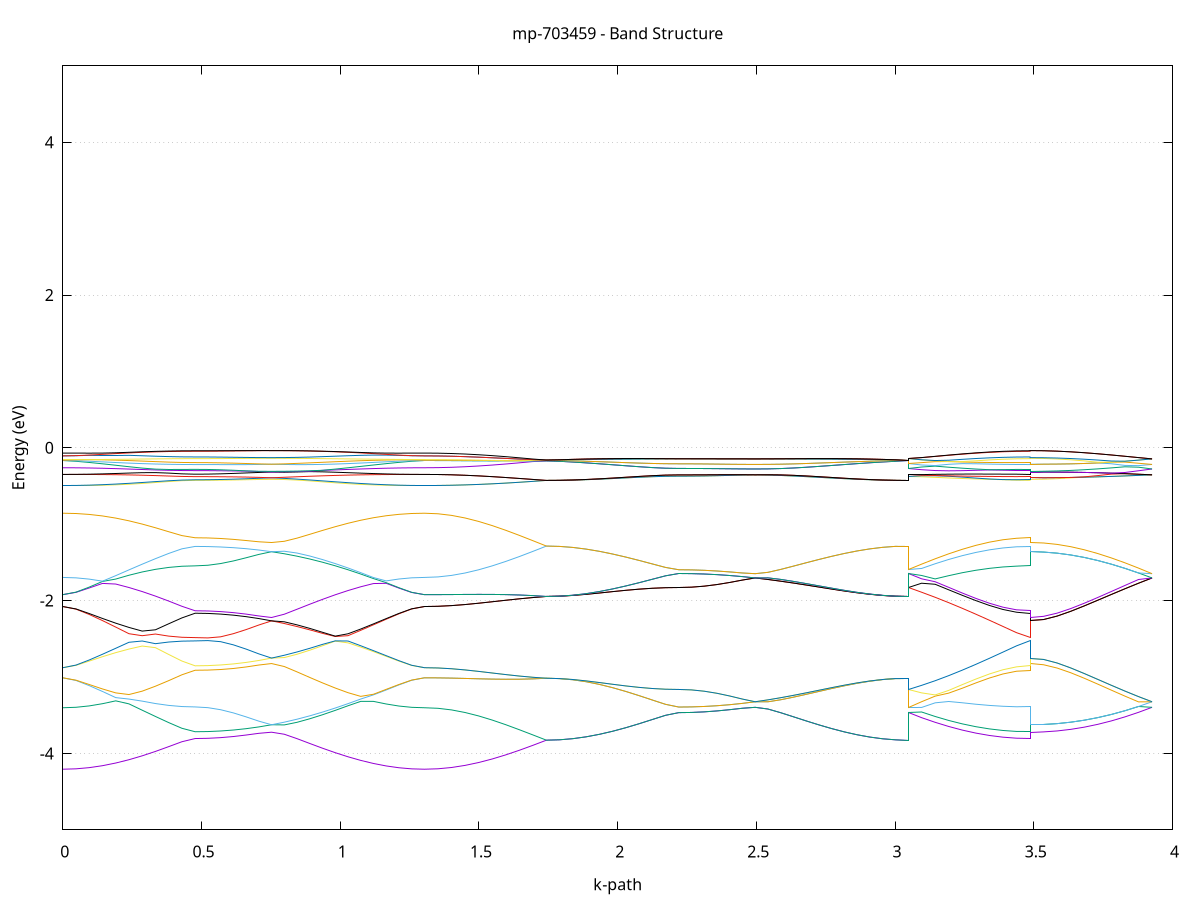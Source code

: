 set title 'mp-703459 - Band Structure'
set xlabel 'k-path'
set ylabel 'Energy (eV)'
set grid y
set yrange [-5:5]
set terminal png size 800,600
set output 'mp-703459_bands_gnuplot.png'
plot '-' using 1:2 with lines notitle, '-' using 1:2 with lines notitle, '-' using 1:2 with lines notitle, '-' using 1:2 with lines notitle, '-' using 1:2 with lines notitle, '-' using 1:2 with lines notitle, '-' using 1:2 with lines notitle, '-' using 1:2 with lines notitle, '-' using 1:2 with lines notitle, '-' using 1:2 with lines notitle, '-' using 1:2 with lines notitle, '-' using 1:2 with lines notitle, '-' using 1:2 with lines notitle, '-' using 1:2 with lines notitle, '-' using 1:2 with lines notitle, '-' using 1:2 with lines notitle, '-' using 1:2 with lines notitle, '-' using 1:2 with lines notitle, '-' using 1:2 with lines notitle, '-' using 1:2 with lines notitle, '-' using 1:2 with lines notitle, '-' using 1:2 with lines notitle, '-' using 1:2 with lines notitle, '-' using 1:2 with lines notitle, '-' using 1:2 with lines notitle, '-' using 1:2 with lines notitle, '-' using 1:2 with lines notitle, '-' using 1:2 with lines notitle, '-' using 1:2 with lines notitle, '-' using 1:2 with lines notitle, '-' using 1:2 with lines notitle, '-' using 1:2 with lines notitle, '-' using 1:2 with lines notitle, '-' using 1:2 with lines notitle, '-' using 1:2 with lines notitle, '-' using 1:2 with lines notitle, '-' using 1:2 with lines notitle, '-' using 1:2 with lines notitle, '-' using 1:2 with lines notitle, '-' using 1:2 with lines notitle, '-' using 1:2 with lines notitle, '-' using 1:2 with lines notitle, '-' using 1:2 with lines notitle, '-' using 1:2 with lines notitle, '-' using 1:2 with lines notitle, '-' using 1:2 with lines notitle, '-' using 1:2 with lines notitle, '-' using 1:2 with lines notitle, '-' using 1:2 with lines notitle, '-' using 1:2 with lines notitle, '-' using 1:2 with lines notitle, '-' using 1:2 with lines notitle, '-' using 1:2 with lines notitle, '-' using 1:2 with lines notitle, '-' using 1:2 with lines notitle, '-' using 1:2 with lines notitle, '-' using 1:2 with lines notitle, '-' using 1:2 with lines notitle, '-' using 1:2 with lines notitle, '-' using 1:2 with lines notitle, '-' using 1:2 with lines notitle, '-' using 1:2 with lines notitle, '-' using 1:2 with lines notitle, '-' using 1:2 with lines notitle, '-' using 1:2 with lines notitle, '-' using 1:2 with lines notitle, '-' using 1:2 with lines notitle, '-' using 1:2 with lines notitle, '-' using 1:2 with lines notitle, '-' using 1:2 with lines notitle, '-' using 1:2 with lines notitle, '-' using 1:2 with lines notitle, '-' using 1:2 with lines notitle, '-' using 1:2 with lines notitle, '-' using 1:2 with lines notitle, '-' using 1:2 with lines notitle, '-' using 1:2 with lines notitle, '-' using 1:2 with lines notitle, '-' using 1:2 with lines notitle, '-' using 1:2 with lines notitle, '-' using 1:2 with lines notitle, '-' using 1:2 with lines notitle, '-' using 1:2 with lines notitle, '-' using 1:2 with lines notitle, '-' using 1:2 with lines notitle, '-' using 1:2 with lines notitle, '-' using 1:2 with lines notitle, '-' using 1:2 with lines notitle, '-' using 1:2 with lines notitle, '-' using 1:2 with lines notitle, '-' using 1:2 with lines notitle, '-' using 1:2 with lines notitle, '-' using 1:2 with lines notitle, '-' using 1:2 with lines notitle, '-' using 1:2 with lines notitle, '-' using 1:2 with lines notitle, '-' using 1:2 with lines notitle, '-' using 1:2 with lines notitle, '-' using 1:2 with lines notitle, '-' using 1:2 with lines notitle, '-' using 1:2 with lines notitle, '-' using 1:2 with lines notitle, '-' using 1:2 with lines notitle, '-' using 1:2 with lines notitle, '-' using 1:2 with lines notitle, '-' using 1:2 with lines notitle, '-' using 1:2 with lines notitle, '-' using 1:2 with lines notitle, '-' using 1:2 with lines notitle, '-' using 1:2 with lines notitle, '-' using 1:2 with lines notitle, '-' using 1:2 with lines notitle, '-' using 1:2 with lines notitle, '-' using 1:2 with lines notitle
0.000000 -18.612652
0.047709 -18.610552
0.095418 -18.604252
0.143128 -18.593752
0.190837 -18.579252
0.238546 -18.560852
0.286255 -18.538752
0.333964 -18.513152
0.381673 -18.484252
0.429383 -18.452352
0.477092 -18.418552
0.477092 -18.418552
0.523000 -18.417152
0.568908 -18.412652
0.614816 -18.405152
0.660724 -18.394752
0.706633 -18.381452
0.752541 -18.366052
0.752541 -18.366052
0.798449 -18.399052
0.844357 -18.432452
0.890265 -18.464152
0.936173 -18.493552
0.982082 -18.520352
1.027990 -18.544152
1.073898 -18.564652
1.119806 -18.581752
1.165714 -18.595152
1.211623 -18.604852
1.257531 -18.610652
1.303439 -18.612652
1.303439 -18.612652
1.352307 -18.610352
1.401176 -18.603552
1.450044 -18.592252
1.498913 -18.576552
1.547781 -18.556752
1.596650 -18.533152
1.645518 -18.505952
1.694387 -18.475552
1.743255 -18.442452
1.743255 -18.442452
1.790965 -18.440452
1.838674 -18.434352
1.886383 -18.424352
1.934092 -18.410552
1.981801 -18.392952
2.029510 -18.372052
2.077220 -18.347852
2.124929 -18.320852
2.172638 -18.291352
2.220347 -18.260552
2.220347 -18.260552
2.266255 -18.259252
2.312164 -18.255152
2.358072 -18.248452
2.403980 -18.239152
2.449888 -18.227352
2.495796 -18.213752
2.495796 -18.213752
2.541704 -18.243052
2.587613 -18.273252
2.633521 -18.302252
2.679429 -18.329552
2.725337 -18.354652
2.771245 -18.377052
2.817153 -18.396652
2.863062 -18.412852
2.908970 -18.425752
2.954878 -18.434952
3.000786 -18.440652
3.046694 -18.442452
3.046694 -18.260552
3.095563 -18.291952
3.144431 -18.320352
3.193300 -18.345652
3.242168 -18.367452
3.291037 -18.385652
3.339905 -18.400052
3.388774 -18.410252
3.437642 -18.416452
3.486511 -18.418552
3.486511 -18.366052
3.535379 -18.364152
3.584248 -18.358152
3.633116 -18.348352
3.681985 -18.334652
3.730853 -18.317152
3.779722 -18.296152
3.828590 -18.271752
3.877459 -18.244152
3.926327 -18.213752
e
0.000000 -18.196852
0.047709 -18.194552
0.095418 -18.188052
0.143128 -18.177152
0.190837 -18.176152
0.238546 -18.218452
0.286255 -18.260452
0.333964 -18.301852
0.381673 -18.342152
0.429383 -18.380952
0.477092 -18.416952
0.477092 -18.416952
0.523000 -18.415452
0.568908 -18.410952
0.614816 -18.403452
0.660724 -18.393052
0.706633 -18.379852
0.752541 -18.363852
0.752541 -18.363852
0.798449 -18.346652
0.844357 -18.325552
0.890265 -18.301952
0.936173 -18.276152
0.982082 -18.248352
1.027990 -18.218652
1.073898 -18.187352
1.119806 -18.164552
1.165714 -18.178552
1.211623 -18.188652
1.257531 -18.194752
1.303439 -18.196852
1.303439 -18.196852
1.352307 -18.201652
1.401176 -18.216052
1.450044 -18.238452
1.498913 -18.267052
1.547781 -18.299852
1.596650 -18.335052
1.645518 -18.371352
1.694387 -18.407552
1.743255 -18.442452
1.743255 -18.442452
1.790965 -18.440452
1.838674 -18.434352
1.886383 -18.424352
1.934092 -18.410552
1.981801 -18.392952
2.029510 -18.372052
2.077220 -18.347852
2.124929 -18.320852
2.172638 -18.291352
2.220347 -18.260552
2.220347 -18.260552
2.266255 -18.259252
2.312164 -18.255152
2.358072 -18.248452
2.403980 -18.239152
2.449888 -18.227352
2.495796 -18.213752
2.495796 -18.213752
2.541704 -18.243052
2.587613 -18.273252
2.633521 -18.302252
2.679429 -18.329552
2.725337 -18.354652
2.771245 -18.377052
2.817153 -18.396652
2.863062 -18.412852
2.908970 -18.425752
2.954878 -18.434952
3.000786 -18.440652
3.046694 -18.442452
3.046694 -18.260552
3.095563 -18.290452
3.144431 -18.318852
3.193300 -18.344152
3.242168 -18.365852
3.291037 -18.384052
3.339905 -18.398352
3.388774 -18.408652
3.437642 -18.414852
3.486511 -18.416952
3.486511 -18.363852
3.535379 -18.361852
3.584248 -18.355952
3.633116 -18.346052
3.681985 -18.332452
3.730853 -18.315052
3.779722 -18.294052
3.828590 -18.269752
3.877459 -18.242252
3.926327 -18.213752
e
0.000000 -18.017552
0.047709 -18.053052
0.095418 -18.092952
0.143128 -18.134152
0.190837 -18.162052
0.238546 -18.163752
0.286255 -18.182952
0.333964 -18.197952
0.381673 -18.208852
0.429383 -18.215352
0.477092 -18.217552
0.477092 -18.217552
0.523000 -18.223652
0.568908 -18.240752
0.614816 -18.266052
0.660724 -18.296552
0.706633 -18.330052
0.752541 -18.363852
0.752541 -18.363852
0.798449 -18.345252
0.844357 -18.324152
0.890265 -18.300652
0.936173 -18.275052
0.982082 -18.247252
1.027990 -18.217752
1.073898 -18.186552
1.119806 -18.154652
1.165714 -18.120752
1.211623 -18.086052
1.257531 -18.050552
1.303439 -18.017552
1.303439 -18.017552
1.352307 -18.017552
1.401176 -18.017252
1.450044 -18.016652
1.498913 -18.015852
1.547781 -18.014952
1.596650 -18.013952
1.645518 -18.013152
1.694387 -18.012252
1.743255 -18.011652
1.743255 -18.011652
1.790965 -18.015152
1.838674 -18.025752
1.886383 -18.043352
1.934092 -18.066952
1.981801 -18.094952
2.029510 -18.126052
2.077220 -18.159152
2.124929 -18.193052
2.172638 -18.226852
2.220347 -18.259152
2.220347 -18.259152
2.266255 -18.257752
2.312164 -18.253652
2.358072 -18.246952
2.403980 -18.237752
2.449888 -18.225952
2.495796 -18.211852
2.495796 -18.211852
2.541704 -18.196952
2.587613 -18.178952
2.633521 -18.159252
2.679429 -18.138452
2.725337 -18.116852
2.771245 -18.095152
2.817153 -18.073952
2.863062 -18.054152
2.908970 -18.036952
2.954878 -18.023452
3.000786 -18.014752
3.046694 -18.011652
3.046694 -18.259152
3.095563 -18.226852
3.144431 -18.191152
3.193300 -18.161252
3.242168 -18.178152
3.291037 -18.192152
3.339905 -18.203252
3.388774 -18.211152
3.437642 -18.215952
3.486511 -18.217552
3.486511 -18.363852
3.535379 -18.361852
3.584248 -18.355952
3.633116 -18.346052
3.681985 -18.332452
3.730853 -18.315052
3.779722 -18.294052
3.828590 -18.269752
3.877459 -18.242252
3.926327 -18.211852
e
0.000000 -18.017552
0.047709 -18.050752
0.095418 -18.083952
0.143128 -18.114052
0.190837 -18.140752
0.238546 -18.142852
0.286255 -18.119752
0.333964 -18.093052
0.381673 -18.062752
0.429383 -18.029452
0.477092 -17.994152
0.477092 -17.994152
0.523000 -17.992552
0.568908 -17.987952
0.614816 -17.980052
0.660724 -17.969152
0.706633 -17.955352
0.752541 -17.939252
0.752541 -17.939252
0.798449 -17.973752
0.844357 -18.008652
0.890265 -18.041852
0.936173 -18.072552
0.982082 -18.100552
1.027990 -18.125352
1.073898 -18.146752
1.119806 -18.153952
1.165714 -18.120352
1.211623 -18.085652
1.257531 -18.050452
1.303439 -18.017552
1.303439 -18.017552
1.352307 -18.017552
1.401176 -18.017252
1.450044 -18.016652
1.498913 -18.015852
1.547781 -18.014952
1.596650 -18.013952
1.645518 -18.013152
1.694387 -18.012252
1.743255 -18.011652
1.743255 -18.011652
1.790965 -18.015152
1.838674 -18.025752
1.886383 -18.043352
1.934092 -18.066952
1.981801 -18.094952
2.029510 -18.126052
2.077220 -18.159152
2.124929 -18.193052
2.172638 -18.226852
2.220347 -18.259152
2.220347 -18.259152
2.266255 -18.257752
2.312164 -18.253652
2.358072 -18.246952
2.403980 -18.237752
2.449888 -18.225952
2.495796 -18.211852
2.495796 -18.211852
2.541704 -18.196952
2.587613 -18.178952
2.633521 -18.159252
2.679429 -18.138452
2.725337 -18.116852
2.771245 -18.095152
2.817153 -18.073952
2.863062 -18.054152
2.908970 -18.036952
2.954878 -18.023452
3.000786 -18.014752
3.046694 -18.011652
3.046694 -18.259152
3.095563 -18.225352
3.144431 -18.189652
3.193300 -18.154252
3.242168 -18.117052
3.291037 -18.080952
3.339905 -18.047552
3.388774 -18.019852
3.437642 -18.000952
3.486511 -17.994152
3.486511 -17.939252
3.535379 -17.947352
3.584248 -17.969152
3.633116 -17.999752
3.681985 -18.034952
3.730853 -18.071952
3.779722 -18.109352
3.828590 -18.145852
3.877459 -18.180952
3.926327 -18.211852
e
0.000000 -18.011452
0.047709 -17.978252
0.095418 -17.944752
0.143128 -17.914052
0.190837 -17.886852
0.238546 -17.863352
0.286255 -17.843952
0.333964 -17.872152
0.381673 -17.914152
0.429383 -17.954752
0.477092 -17.992452
0.477092 -17.992452
0.523000 -17.990852
0.568908 -17.986252
0.614816 -17.978352
0.660724 -17.967452
0.706633 -17.953652
0.752541 -17.936852
0.752541 -17.936852
0.798449 -17.918952
0.844357 -17.896852
0.890265 -17.872352
0.936173 -17.845752
0.982082 -17.818552
1.027990 -17.811652
1.073898 -17.840352
1.119806 -17.873352
1.165714 -17.907752
1.211623 -17.942952
1.257531 -17.978552
1.303439 -18.011452
1.303439 -18.011452
1.352307 -18.011452
1.401176 -18.011452
1.450044 -18.011252
1.498913 -18.011052
1.547781 -18.010952
1.596650 -18.010852
1.645518 -18.010952
1.694387 -18.011252
1.743255 -18.011652
1.743255 -18.011652
1.790965 -18.014752
1.838674 -18.022752
1.886383 -18.034052
1.934092 -18.046752
1.981801 -18.059552
2.029510 -18.071152
2.077220 -18.080952
2.124929 -18.088352
2.172638 -18.092952
2.220347 -18.094552
2.220347 -18.094552
2.266255 -18.098852
2.312164 -18.111252
2.358072 -18.130552
2.403980 -18.154952
2.449888 -18.182852
2.495796 -18.211852
2.495796 -18.211852
2.541704 -18.195852
2.587613 -18.177852
2.633521 -18.158252
2.679429 -18.137552
2.725337 -18.116052
2.771245 -18.094452
2.817153 -18.073452
2.863062 -18.053852
2.908970 -18.036752
2.954878 -18.023352
3.000786 -18.014652
3.046694 -18.011652
3.046694 -18.094552
3.095563 -18.119252
3.144431 -18.141552
3.193300 -18.152852
3.242168 -18.115652
3.291037 -18.079452
3.339905 -18.046052
3.388774 -18.018252
3.437642 -17.999252
3.486511 -17.992452
3.486511 -17.936852
3.535379 -17.945152
3.584248 -17.967052
3.633116 -17.997752
3.681985 -18.033052
3.730853 -18.070152
3.779722 -18.107552
3.828590 -18.144052
3.877459 -18.179152
3.926327 -18.211852
e
0.000000 -18.011452
0.047709 -17.975952
0.095418 -17.935452
0.143128 -17.893552
0.190837 -17.850752
0.238546 -17.811152
0.286255 -17.829852
0.333964 -17.829052
0.381673 -17.818852
0.429383 -17.813452
0.477092 -17.811752
0.477092 -17.811752
0.523000 -17.808352
0.568908 -17.812452
0.614816 -17.835552
0.660724 -17.866852
0.706633 -17.901652
0.752541 -17.936852
0.752541 -17.936852
0.798449 -17.917452
0.844357 -17.895452
0.890265 -17.870952
0.936173 -17.844552
0.982082 -17.817552
1.027990 -17.810952
1.073898 -17.839452
1.119806 -17.872552
1.165714 -17.907152
1.211623 -17.942552
1.257531 -17.978352
1.303439 -18.011452
1.303439 -18.011452
1.352307 -18.011452
1.401176 -18.011452
1.450044 -18.011252
1.498913 -18.011052
1.547781 -18.010952
1.596650 -18.010852
1.645518 -18.010952
1.694387 -18.011252
1.743255 -18.011652
1.743255 -18.011652
1.790965 -18.014752
1.838674 -18.022752
1.886383 -18.034052
1.934092 -18.046752
1.981801 -18.059552
2.029510 -18.071152
2.077220 -18.080952
2.124929 -18.088352
2.172638 -18.092952
2.220347 -18.094552
2.220347 -18.094552
2.266255 -18.098852
2.312164 -18.111252
2.358072 -18.130552
2.403980 -18.154952
2.449888 -18.182852
2.495796 -18.211852
2.495796 -18.211852
2.541704 -18.195852
2.587613 -18.177852
2.633521 -18.158252
2.679429 -18.137552
2.725337 -18.116052
2.771245 -18.094452
2.817153 -18.073452
2.863062 -18.053852
2.908970 -18.036752
2.954878 -18.023352
3.000786 -18.014652
3.046694 -18.011652
3.046694 -18.094552
3.095563 -18.067452
3.144431 -18.038352
3.193300 -18.007452
3.242168 -17.974852
3.291037 -17.941052
3.339905 -17.906052
3.388774 -17.870452
3.437642 -17.835352
3.486511 -17.811752
3.486511 -17.936852
3.535379 -17.945152
3.584248 -17.967052
3.633116 -17.997752
3.681985 -18.033052
3.730853 -18.070152
3.779722 -18.107552
3.828590 -18.144052
3.877459 -18.179152
3.926327 -18.211852
e
0.000000 -17.569252
0.047709 -17.606952
0.095418 -17.649352
0.143128 -17.692852
0.190837 -17.736752
0.238546 -17.776652
0.286255 -17.757852
0.333964 -17.758952
0.381673 -17.769152
0.429383 -17.774652
0.477092 -17.776252
0.477092 -17.776252
0.523000 -17.779752
0.568908 -17.775652
0.614816 -17.752252
0.660724 -17.720552
0.706633 -17.684852
0.752541 -17.648352
0.752541 -17.648352
0.798449 -17.668552
0.844357 -17.691252
0.890265 -17.716352
0.936173 -17.743252
0.982082 -17.770352
1.027990 -17.776952
1.073898 -17.748252
1.119806 -17.714452
1.165714 -17.678852
1.211623 -17.642052
1.257531 -17.604452
1.303439 -17.569252
1.303439 -17.569252
1.352307 -17.569452
1.401176 -17.569652
1.450044 -17.569852
1.498913 -17.570052
1.547781 -17.570252
1.596650 -17.570352
1.645518 -17.570252
1.694387 -17.569952
1.743255 -17.569552
1.743255 -17.569552
1.790965 -17.566252
1.838674 -17.557752
1.886383 -17.545752
1.934092 -17.532152
1.981801 -17.518452
2.029510 -17.505852
2.077220 -17.495252
2.124929 -17.487252
2.172638 -17.482352
2.220347 -17.480652
2.220347 -17.480652
2.266255 -17.475952
2.312164 -17.462352
2.358072 -17.441152
2.403980 -17.414152
2.449888 -17.383052
2.495796 -17.350452
2.495796 -17.350452
2.541704 -17.368652
2.587613 -17.388852
2.633521 -17.410552
2.679429 -17.433452
2.725337 -17.456952
2.771245 -17.480552
2.817153 -17.503352
2.863062 -17.524452
2.908970 -17.542752
2.954878 -17.557152
3.000786 -17.566352
3.046694 -17.569552
3.046694 -17.480652
3.095563 -17.510052
3.144431 -17.541352
3.193300 -17.574352
3.242168 -17.608652
3.291037 -17.644252
3.339905 -17.680452
3.388774 -17.716952
3.437642 -17.752452
3.486511 -17.776252
3.486511 -17.648352
3.535379 -17.639852
3.584248 -17.616852
3.633116 -17.584552
3.681985 -17.547052
3.730853 -17.507152
3.779722 -17.466452
3.828590 -17.426352
3.877459 -17.387452
3.926327 -17.350452
e
0.000000 -17.569252
0.047709 -17.604652
0.095418 -17.639952
0.143128 -17.671752
0.190837 -17.699852
0.238546 -17.724052
0.286255 -17.743752
0.333964 -17.714952
0.381673 -17.671752
0.429383 -17.629552
0.477092 -17.590252
0.477092 -17.590252
0.523000 -17.591852
0.568908 -17.596852
0.614816 -17.605052
0.660724 -17.616452
0.706633 -17.630952
0.752541 -17.648352
0.752541 -17.648352
0.798449 -17.666652
0.844357 -17.689552
0.890265 -17.714752
0.936173 -17.741852
0.982082 -17.769352
1.027990 -17.776252
1.073898 -17.747452
1.119806 -17.713752
1.165714 -17.678352
1.211623 -17.641752
1.257531 -17.604252
1.303439 -17.569252
1.303439 -17.569252
1.352307 -17.569452
1.401176 -17.569652
1.450044 -17.569852
1.498913 -17.570052
1.547781 -17.570252
1.596650 -17.570352
1.645518 -17.570252
1.694387 -17.569952
1.743255 -17.569552
1.743255 -17.569552
1.790965 -17.566252
1.838674 -17.557752
1.886383 -17.545752
1.934092 -17.532152
1.981801 -17.518452
2.029510 -17.505852
2.077220 -17.495252
2.124929 -17.487252
2.172638 -17.482352
2.220347 -17.480652
2.220347 -17.480652
2.266255 -17.475952
2.312164 -17.462352
2.358072 -17.441152
2.403980 -17.414152
2.449888 -17.383052
2.495796 -17.350452
2.495796 -17.350452
2.541704 -17.368652
2.587613 -17.388852
2.633521 -17.410552
2.679429 -17.433452
2.725337 -17.456952
2.771245 -17.480552
2.817153 -17.503352
2.863062 -17.524452
2.908970 -17.542752
2.954878 -17.557152
3.000786 -17.566352
3.046694 -17.569552
3.046694 -17.480652
3.095563 -17.453452
3.144431 -17.428852
3.193300 -17.416552
3.242168 -17.457552
3.291037 -17.496952
3.339905 -17.532952
3.388774 -17.562752
3.437642 -17.582952
3.486511 -17.590252
3.486511 -17.648352
3.535379 -17.639852
3.584248 -17.616852
3.633116 -17.584552
3.681985 -17.547052
3.730853 -17.507152
3.779722 -17.466452
3.828590 -17.426352
3.877459 -17.387452
3.926327 -17.350452
e
0.000000 -17.562752
0.047709 -17.527352
0.095418 -17.491352
0.143128 -17.458552
0.190837 -17.429152
0.238546 -17.427252
0.286255 -17.452752
0.333964 -17.481952
0.381673 -17.514652
0.429383 -17.550452
0.477092 -17.587752
0.477092 -17.587752
0.523000 -17.589452
0.568908 -17.594452
0.614816 -17.602752
0.660724 -17.614152
0.706633 -17.628752
0.752541 -17.645252
0.752541 -17.645252
0.798449 -17.609552
0.844357 -17.572652
0.890265 -17.537252
0.936173 -17.504052
0.982082 -17.473652
1.027990 -17.446452
1.073898 -17.422852
1.119806 -17.414552
1.165714 -17.451752
1.211623 -17.489652
1.257531 -17.527652
1.303439 -17.562752
1.303439 -17.562752
1.352307 -17.562952
1.401176 -17.563452
1.450044 -17.564152
1.498913 -17.565052
1.547781 -17.566052
1.596650 -17.567052
1.645518 -17.568052
1.694387 -17.568852
1.743255 -17.569552
1.743255 -17.569552
1.790965 -17.565852
1.838674 -17.554552
1.886383 -17.535752
1.934092 -17.510452
1.981801 -17.480052
2.029510 -17.445852
2.077220 -17.409252
2.124929 -17.371452
2.172638 -17.333252
2.220347 -17.296752
2.220347 -17.296752
2.266255 -17.298352
2.312164 -17.302952
2.358072 -17.310652
2.403980 -17.321252
2.449888 -17.334652
2.495796 -17.350452
2.495796 -17.350452
2.541704 -17.366952
2.587613 -17.387152
2.633521 -17.409152
2.679429 -17.432252
2.725337 -17.455952
2.771245 -17.479752
2.817153 -17.502752
2.863062 -17.523952
2.908970 -17.542552
2.954878 -17.557052
3.000786 -17.566352
3.046694 -17.569552
3.046694 -17.296752
3.095563 -17.335252
3.144431 -17.375452
3.193300 -17.414352
3.242168 -17.455352
3.291037 -17.494752
3.339905 -17.530652
3.388774 -17.560452
3.437642 -17.580552
3.486511 -17.587752
3.486511 -17.645252
3.535379 -17.636852
3.584248 -17.614052
3.633116 -17.581852
3.681985 -17.544452
3.730853 -17.504452
3.779722 -17.463752
3.828590 -17.423552
3.877459 -17.384552
3.926327 -17.350452
e
0.000000 -17.562752
0.047709 -17.524852
0.095418 -17.481652
0.143128 -17.436452
0.190837 -17.406052
0.238546 -17.403552
0.286255 -17.382152
0.333964 -17.365252
0.381673 -17.352952
0.429383 -17.345552
0.477092 -17.343052
0.477092 -17.343052
0.523000 -17.336152
0.568908 -17.316852
0.614816 -17.287952
0.660724 -17.252752
0.706633 -17.213852
0.752541 -17.174152
0.752541 -17.174152
0.798449 -17.196052
0.844357 -17.220852
0.890265 -17.248252
0.936173 -17.277952
0.982082 -17.309652
1.027990 -17.343152
1.073898 -17.378252
1.119806 -17.413752
1.165714 -17.451152
1.211623 -17.489252
1.257531 -17.527452
1.303439 -17.562752
1.303439 -17.562752
1.352307 -17.562952
1.401176 -17.563452
1.450044 -17.564152
1.498913 -17.565052
1.547781 -17.566052
1.596650 -17.567052
1.645518 -17.568052
1.694387 -17.568852
1.743255 -17.569552
1.743255 -17.569552
1.790965 -17.565852
1.838674 -17.554552
1.886383 -17.535752
1.934092 -17.510452
1.981801 -17.480052
2.029510 -17.445852
2.077220 -17.409252
2.124929 -17.371452
2.172638 -17.333252
2.220347 -17.296752
2.220347 -17.296752
2.266255 -17.298352
2.312164 -17.302952
2.358072 -17.310652
2.403980 -17.321252
2.449888 -17.334652
2.495796 -17.350452
2.495796 -17.350452
2.541704 -17.366952
2.587613 -17.387152
2.633521 -17.409152
2.679429 -17.432252
2.725337 -17.455952
2.771245 -17.479752
2.817153 -17.502752
2.863062 -17.523952
2.908970 -17.542552
2.954878 -17.557052
3.000786 -17.566352
3.046694 -17.569552
3.046694 -17.296752
3.095563 -17.332952
3.144431 -17.373152
3.193300 -17.406852
3.242168 -17.387852
3.291037 -17.371952
3.339905 -17.359452
3.388774 -17.350352
3.437642 -17.344852
3.486511 -17.343052
3.486511 -17.174152
3.535379 -17.176452
3.584248 -17.183652
3.633116 -17.195352
3.681985 -17.211552
3.730853 -17.231952
3.779722 -17.256352
3.828590 -17.284552
3.877459 -17.316052
3.926327 -17.350452
e
0.000000 -17.367252
0.047709 -17.369752
0.095418 -17.377152
0.143128 -17.389252
0.190837 -17.389852
0.238546 -17.342352
0.286255 -17.294552
0.333964 -17.246752
0.381673 -17.199652
0.429383 -17.153752
0.477092 -17.110952
0.477092 -17.110952
0.523000 -17.112752
0.568908 -17.118152
0.614816 -17.127052
0.660724 -17.139552
0.706633 -17.155252
0.752541 -17.174152
0.752541 -17.174152
0.798449 -17.194052
0.844357 -17.218952
0.890265 -17.246452
0.936173 -17.276352
0.982082 -17.308252
1.027990 -17.341952
1.073898 -17.377252
1.119806 -17.403252
1.165714 -17.387652
1.211623 -17.376452
1.257531 -17.369552
1.303439 -17.367252
1.303439 -17.367252
1.352307 -17.361652
1.401176 -17.345452
1.450044 -17.320152
1.498913 -17.287352
1.547781 -17.249552
1.596650 -17.208352
1.645518 -17.165452
1.694387 -17.122152
1.743255 -17.079852
1.743255 -17.079852
1.790965 -17.082252
1.838674 -17.089652
1.886383 -17.101752
1.934092 -17.118452
1.981801 -17.139552
2.029510 -17.164552
2.077220 -17.193152
2.124929 -17.224952
2.172638 -17.259252
2.220347 -17.294452
2.220347 -17.294452
2.266255 -17.296052
2.312164 -17.300652
2.358072 -17.308452
2.403980 -17.319152
2.449888 -17.332552
2.495796 -17.347552
2.495796 -17.347552
2.541704 -17.314852
2.587613 -17.280252
2.633521 -17.246652
2.679429 -17.214752
2.725337 -17.185152
2.771245 -17.158552
2.817153 -17.135252
2.863062 -17.115652
2.908970 -17.100152
2.954878 -17.088952
3.000786 -17.082152
3.046694 -17.079852
3.046694 -17.294452
3.095563 -17.260752
3.144431 -17.227552
3.193300 -17.197952
3.242168 -17.172052
3.291037 -17.150452
3.339905 -17.133352
3.388774 -17.120952
3.437642 -17.113452
3.486511 -17.110952
3.486511 -17.174152
3.535379 -17.176452
3.584248 -17.183652
3.633116 -17.195352
3.681985 -17.211552
3.730853 -17.231952
3.779722 -17.256352
3.828590 -17.284552
3.877459 -17.316052
3.926327 -17.347552
e
0.000000 -16.867152
0.047709 -16.869852
0.095418 -16.877952
0.143128 -16.891252
0.190837 -16.909652
0.238546 -16.932952
0.286255 -16.960852
0.333964 -16.992952
0.381673 -17.028652
0.429383 -17.067652
0.477092 -17.108252
0.477092 -17.108252
0.523000 -17.110052
0.568908 -17.115452
0.614816 -17.124452
0.660724 -17.136952
0.706633 -17.152852
0.752541 -17.170752
0.752541 -17.170752
0.798449 -17.131952
0.844357 -17.091752
0.890265 -17.053252
0.936173 -17.017052
0.982082 -16.983852
1.027990 -16.954152
1.073898 -16.928252
1.119806 -16.906552
1.165714 -16.889352
1.211623 -16.877152
1.257531 -16.869752
1.303439 -16.867152
1.303439 -16.867152
1.352307 -16.870052
1.401176 -16.878852
1.450044 -16.893252
1.498913 -16.913352
1.547781 -16.938352
1.596650 -16.968152
1.645518 -17.002052
1.694387 -17.039552
1.743255 -17.079852
1.743255 -17.079852
1.790965 -17.082252
1.838674 -17.089652
1.886383 -17.101752
1.934092 -17.118452
1.981801 -17.139552
2.029510 -17.164552
2.077220 -17.193152
2.124929 -17.224952
2.172638 -17.259252
2.220347 -17.294452
2.220347 -17.294452
2.266255 -17.296052
2.312164 -17.300652
2.358072 -17.308452
2.403980 -17.319152
2.449888 -17.332552
2.495796 -17.347552
2.495796 -17.347552
2.541704 -17.314852
2.587613 -17.280252
2.633521 -17.246652
2.679429 -17.214752
2.725337 -17.185152
2.771245 -17.158552
2.817153 -17.135252
2.863062 -17.115652
2.908970 -17.100152
2.954878 -17.088952
3.000786 -17.082152
3.046694 -17.079852
3.046694 -17.294452
3.095563 -17.258352
3.144431 -17.225152
3.193300 -17.195452
3.242168 -17.169452
3.291037 -17.147852
3.339905 -17.130652
3.388774 -17.118252
3.437642 -17.110752
3.486511 -17.108252
3.486511 -17.170752
3.535379 -17.173152
3.584248 -17.180252
3.633116 -17.191952
3.681985 -17.208252
3.730853 -17.228652
3.779722 -17.253152
3.828590 -17.281452
3.877459 -17.313052
3.926327 -17.347552
e
0.000000 -6.007752
0.047709 -6.006952
0.095418 -6.004552
0.143128 -6.001352
0.190837 -5.998452
0.238546 -5.996652
0.286255 -5.996152
0.333964 -5.996652
0.381673 -5.997552
0.429383 -5.998252
0.477092 -5.998452
0.477092 -5.998452
0.523000 -5.999152
0.568908 -6.000652
0.614816 -6.002352
0.660724 -6.003552
0.706633 -6.003952
0.752541 -6.003052
0.752541 -6.003052
0.798449 -6.004052
0.844357 -6.004052
0.890265 -6.003152
0.936173 -6.001452
0.982082 -5.999452
1.027990 -5.997952
1.073898 -5.997652
1.119806 -5.999052
1.165714 -6.001852
1.211623 -6.004752
1.257531 -6.006952
1.303439 -6.007752
1.303439 -6.007752
1.352307 -6.006752
1.401176 -6.003552
1.450044 -5.998152
1.498913 -5.990952
1.547781 -5.981952
1.596650 -5.971452
1.645518 -5.959752
1.694387 -5.947252
1.743255 -5.934152
1.743255 -5.934152
1.790965 -5.933852
1.838674 -5.932852
1.886383 -5.931552
1.934092 -5.930052
1.981801 -5.928552
2.029510 -5.927252
2.077220 -5.926252
2.124929 -5.925552
2.172638 -5.925152
2.220347 -5.925052
2.220347 -5.925052
2.266255 -5.924652
2.312164 -5.923452
2.358072 -5.921652
2.403980 -5.919252
2.449888 -5.916552
2.495796 -5.913752
2.495796 -5.913752
2.541704 -5.916452
2.587613 -5.918952
2.633521 -5.921252
2.679429 -5.923252
2.725337 -5.925152
2.771245 -5.926852
2.817153 -5.928552
2.863062 -5.930152
2.908970 -5.931652
2.954878 -5.932952
3.000786 -5.933852
3.046694 -5.934152
3.046694 -5.925052
3.095563 -5.934352
3.144431 -5.944952
3.193300 -5.956252
3.242168 -5.967352
3.291037 -5.977552
3.339905 -5.986352
3.388774 -5.992952
3.437642 -5.997052
3.486511 -5.998452
3.486511 -6.003052
3.535379 -6.001552
3.584248 -5.996852
3.633116 -5.989452
3.681985 -5.979552
3.730853 -5.967652
3.779722 -5.954452
3.828590 -5.940652
3.877459 -5.926852
3.926327 -5.913752
e
0.000000 -5.950352
0.047709 -5.951152
0.095418 -5.953852
0.143128 -5.958552
0.190837 -5.964852
0.238546 -5.971652
0.286255 -5.978152
0.333964 -5.983552
0.381673 -5.987652
0.429383 -5.990152
0.477092 -5.991052
0.477092 -5.991052
0.523000 -5.991752
0.568908 -5.993552
0.614816 -5.996152
0.660724 -5.998852
0.706633 -6.001252
0.752541 -6.003052
0.752541 -6.003052
0.798449 -6.001052
0.844357 -5.997952
0.890265 -5.993652
0.936173 -5.988552
0.982082 -5.982752
1.027990 -5.976352
1.073898 -5.969852
1.119806 -5.963452
1.165714 -5.957752
1.211623 -5.953552
1.257531 -5.951152
1.303439 -5.950352
1.303439 -5.950352
1.352307 -5.949252
1.401176 -5.946252
1.450044 -5.941152
1.498913 -5.934352
1.547781 -5.925852
1.596650 -5.915952
1.645518 -5.908352
1.694387 -5.921052
1.743255 -5.934152
1.743255 -5.934152
1.790965 -5.933852
1.838674 -5.932852
1.886383 -5.931552
1.934092 -5.930052
1.981801 -5.928552
2.029510 -5.927252
2.077220 -5.926252
2.124929 -5.925552
2.172638 -5.925152
2.220347 -5.925052
2.220347 -5.925052
2.266255 -5.924652
2.312164 -5.923452
2.358072 -5.921652
2.403980 -5.919252
2.449888 -5.916552
2.495796 -5.913752
2.495796 -5.913752
2.541704 -5.916452
2.587613 -5.918952
2.633521 -5.921252
2.679429 -5.923252
2.725337 -5.925152
2.771245 -5.926852
2.817153 -5.928552
2.863062 -5.930152
2.908970 -5.931652
2.954878 -5.932952
3.000786 -5.933852
3.046694 -5.934152
3.046694 -5.925052
3.095563 -5.918052
3.144431 -5.928252
3.193300 -5.942252
3.242168 -5.955552
3.291037 -5.967452
3.339905 -5.977352
3.388774 -5.984852
3.437642 -5.989452
3.486511 -5.991052
3.486511 -6.003052
3.535379 -6.001552
3.584248 -5.996852
3.633116 -5.989452
3.681985 -5.979552
3.730853 -5.967652
3.779722 -5.954452
3.828590 -5.940652
3.877459 -5.926852
3.926327 -5.913752
e
0.000000 -5.929852
0.047709 -5.931152
0.095418 -5.934352
0.143128 -5.937852
0.190837 -5.940952
0.238546 -5.943552
0.286255 -5.945952
0.333964 -5.948052
0.381673 -5.949852
0.429383 -5.950952
0.477092 -5.951452
0.477092 -5.951452
0.523000 -5.950452
0.568908 -5.948152
0.614816 -5.945352
0.660724 -5.943352
0.706633 -5.942252
0.752541 -5.941952
0.752541 -5.941952
0.798449 -5.942152
0.844357 -5.942252
0.890265 -5.942152
0.936173 -5.941752
0.982082 -5.941052
1.027990 -5.940152
1.073898 -5.939152
1.119806 -5.937852
1.165714 -5.936052
1.211623 -5.933552
1.257531 -5.931052
1.303439 -5.929852
1.303439 -5.929852
1.352307 -5.928952
1.401176 -5.925852
1.450044 -5.920952
1.498913 -5.914752
1.547781 -5.907752
1.596650 -5.900552
1.645518 -5.905052
1.694387 -5.893152
1.743255 -5.883852
1.743255 -5.883852
1.790965 -5.886652
1.838674 -5.890052
1.886383 -5.892952
1.934092 -5.895452
1.981801 -5.897452
2.029510 -5.898952
2.077220 -5.900052
2.124929 -5.900752
2.172638 -5.901052
2.220347 -5.901252
2.220347 -5.901252
2.266255 -5.901752
2.312164 -5.903252
2.358072 -5.905452
2.403980 -5.908052
2.449888 -5.910952
2.495796 -5.913752
2.495796 -5.913752
2.541704 -5.911052
2.587613 -5.908452
2.633521 -5.906152
2.679429 -5.903952
2.725337 -5.901852
2.771245 -5.899852
2.817153 -5.897752
2.863062 -5.895352
2.908970 -5.892752
2.954878 -5.889852
3.000786 -5.886552
3.046694 -5.883852
3.046694 -5.901252
3.095563 -5.914452
3.144431 -5.914452
3.193300 -5.915752
3.242168 -5.921852
3.291037 -5.930452
3.339905 -5.938852
3.388774 -5.945652
3.437642 -5.949952
3.486511 -5.951452
3.486511 -5.941952
3.535379 -5.940352
3.584248 -5.935352
3.633116 -5.927252
3.681985 -5.916552
3.730853 -5.903352
3.779722 -5.888552
3.828590 -5.891452
3.877459 -5.901852
3.926327 -5.913752
e
0.000000 -5.929852
0.047709 -5.930852
0.095418 -5.932852
0.143128 -5.934052
0.190837 -5.933052
0.238546 -5.928752
0.286255 -5.921252
0.333964 -5.911752
0.381673 -5.902152
0.429383 -5.894752
0.477092 -5.891852
0.477092 -5.891852
0.523000 -5.890752
0.568908 -5.887552
0.614816 -5.882852
0.660724 -5.877352
0.706633 -5.872052
0.752541 -5.868752
0.752541 -5.868752
0.798449 -5.875352
0.844357 -5.886052
0.890265 -5.897652
0.936173 -5.909252
0.982082 -5.920052
1.027990 -5.928952
1.073898 -5.934852
1.119806 -5.936852
1.165714 -5.935852
1.211623 -5.933252
1.257531 -5.930852
1.303439 -5.929852
1.303439 -5.929852
1.352307 -5.928952
1.401176 -5.925852
1.450044 -5.920952
1.498913 -5.914752
1.547781 -5.907752
1.596650 -5.900552
1.645518 -5.893852
1.694387 -5.888052
1.743255 -5.883852
1.743255 -5.883852
1.790965 -5.886652
1.838674 -5.890052
1.886383 -5.892952
1.934092 -5.895452
1.981801 -5.897452
2.029510 -5.898952
2.077220 -5.900052
2.124929 -5.900752
2.172638 -5.901052
2.220347 -5.901252
2.220347 -5.901252
2.266255 -5.901752
2.312164 -5.903252
2.358072 -5.905452
2.403980 -5.908052
2.449888 -5.910952
2.495796 -5.913752
2.495796 -5.913752
2.541704 -5.911052
2.587613 -5.908452
2.633521 -5.906152
2.679429 -5.903952
2.725337 -5.901852
2.771245 -5.899852
2.817153 -5.897752
2.863062 -5.895352
2.908970 -5.892752
2.954878 -5.889852
3.000786 -5.886552
3.046694 -5.883852
3.046694 -5.901252
3.095563 -5.889652
3.144431 -5.880552
3.193300 -5.875752
3.242168 -5.878652
3.291037 -5.880352
3.339905 -5.884852
3.388774 -5.888652
3.437642 -5.891052
3.486511 -5.891852
3.486511 -5.868752
3.535379 -5.867852
3.584248 -5.865152
3.633116 -5.867552
3.681985 -5.871252
3.730853 -5.876252
3.779722 -5.882952
3.828590 -5.891452
3.877459 -5.901852
3.926327 -5.913752
e
0.000000 -5.892252
0.047709 -5.892752
0.095418 -5.893152
0.143128 -5.892452
0.190837 -5.890852
0.238546 -5.888852
0.286255 -5.886652
0.333964 -5.884652
0.381673 -5.883052
0.429383 -5.882052
0.477092 -5.881752
0.477092 -5.881752
0.523000 -5.881452
0.568908 -5.880552
0.614816 -5.878252
0.660724 -5.874352
0.706633 -5.869152
0.752541 -5.863352
0.752541 -5.863352
0.798449 -5.864052
0.844357 -5.863952
0.890265 -5.865952
0.936173 -5.869752
0.982082 -5.874452
1.027990 -5.879552
1.073898 -5.884452
1.119806 -5.888652
1.165714 -5.891552
1.211623 -5.892852
1.257531 -5.892752
1.303439 -5.892252
1.303439 -5.892252
1.352307 -5.891752
1.401176 -5.890252
1.450044 -5.888052
1.498913 -5.885452
1.547781 -5.885352
1.596650 -5.896352
1.645518 -5.893852
1.694387 -5.888052
1.743255 -5.883852
1.743255 -5.883852
1.790965 -5.882852
1.838674 -5.879852
1.886383 -5.874952
1.934092 -5.868152
1.981801 -5.859952
2.029510 -5.851252
2.077220 -5.845452
2.124929 -5.841652
2.172638 -5.839352
2.220347 -5.838552
2.220347 -5.838552
2.266255 -5.838752
2.312164 -5.839052
2.358072 -5.839452
2.403980 -5.839852
2.449888 -5.840052
2.495796 -5.840052
2.495796 -5.840052
2.541704 -5.840152
2.587613 -5.840552
2.633521 -5.841652
2.679429 -5.843752
2.725337 -5.847052
2.771245 -5.851552
2.817153 -5.860852
2.863062 -5.868952
2.908970 -5.875452
2.954878 -5.880052
3.000786 -5.882952
3.046694 -5.883852
3.046694 -5.838552
3.095563 -5.852752
3.144431 -5.865252
3.193300 -5.874152
3.242168 -5.876352
3.291037 -5.880352
3.339905 -5.881052
3.388774 -5.881452
3.437642 -5.881652
3.486511 -5.881752
3.486511 -5.863352
3.535379 -5.863852
3.584248 -5.865152
3.633116 -5.867552
3.681985 -5.871252
3.730853 -5.876252
3.779722 -5.882952
3.828590 -5.872752
3.877459 -5.856352
3.926327 -5.840052
e
0.000000 -5.892252
0.047709 -5.890352
0.095418 -5.885152
0.143128 -5.878052
0.190837 -5.870152
0.238546 -5.861852
0.286255 -5.853952
0.333964 -5.846952
0.381673 -5.841452
0.429383 -5.837852
0.477092 -5.836652
0.477092 -5.836652
0.523000 -5.837452
0.568908 -5.839852
0.614816 -5.843752
0.660724 -5.849152
0.706633 -5.856052
0.752541 -5.863352
0.752541 -5.863352
0.798449 -5.858352
0.844357 -5.854952
0.890265 -5.853752
0.936173 -5.854652
0.982082 -5.857452
1.027990 -5.861752
1.073898 -5.867252
1.119806 -5.873352
1.165714 -5.879852
1.211623 -5.885852
1.257531 -5.890452
1.303439 -5.892252
1.303439 -5.892252
1.352307 -5.891752
1.401176 -5.890252
1.450044 -5.888052
1.498913 -5.885452
1.547781 -5.882952
1.596650 -5.881152
1.645518 -5.880452
1.694387 -5.881252
1.743255 -5.883852
1.743255 -5.883852
1.790965 -5.882852
1.838674 -5.879852
1.886383 -5.874952
1.934092 -5.868152
1.981801 -5.859952
2.029510 -5.851252
2.077220 -5.845452
2.124929 -5.841652
2.172638 -5.839352
2.220347 -5.838552
2.220347 -5.838552
2.266255 -5.838752
2.312164 -5.839052
2.358072 -5.839452
2.403980 -5.839852
2.449888 -5.840052
2.495796 -5.840052
2.495796 -5.840052
2.541704 -5.840152
2.587613 -5.840552
2.633521 -5.841652
2.679429 -5.843752
2.725337 -5.847052
2.771245 -5.851552
2.817153 -5.860852
2.863062 -5.868952
2.908970 -5.875452
2.954878 -5.880052
3.000786 -5.882952
3.046694 -5.883852
3.046694 -5.838552
3.095563 -5.832052
3.144431 -5.840452
3.193300 -5.845652
3.242168 -5.846152
3.291037 -5.843752
3.339905 -5.840852
3.388774 -5.838552
3.437642 -5.837152
3.486511 -5.836652
3.486511 -5.863352
3.535379 -5.863852
3.584248 -5.865152
3.633116 -5.860652
3.681985 -5.854652
3.730853 -5.847052
3.779722 -5.838252
3.828590 -5.828552
3.877459 -5.824552
3.926327 -5.840052
e
0.000000 -5.857652
0.047709 -5.854152
0.095418 -5.845352
0.143128 -5.833652
0.190837 -5.820552
0.238546 -5.807052
0.286255 -5.793652
0.333964 -5.781152
0.381673 -5.780152
0.429383 -5.784852
0.477092 -5.786952
0.477092 -5.786952
0.523000 -5.786352
0.568908 -5.784452
0.614816 -5.781652
0.660724 -5.778252
0.706633 -5.774352
0.752541 -5.770152
0.752541 -5.770152
0.798449 -5.772952
0.844357 -5.773052
0.890265 -5.771452
0.936173 -5.775352
0.982082 -5.782952
1.027990 -5.795852
1.073898 -5.809152
1.119806 -5.822352
1.165714 -5.834952
1.211623 -5.846152
1.257531 -5.854452
1.303439 -5.857652
1.303439 -5.857652
1.352307 -5.858852
1.401176 -5.862352
1.450044 -5.868052
1.498913 -5.875852
1.547781 -5.882952
1.596650 -5.881152
1.645518 -5.880452
1.694387 -5.881252
1.743255 -5.880852
1.743255 -5.880852
1.790965 -5.877552
1.838674 -5.872452
1.886383 -5.866852
1.934092 -5.861052
1.981801 -5.855152
2.029510 -5.848952
2.077220 -5.840252
2.124929 -5.831452
2.172638 -5.824752
2.220347 -5.822152
2.220347 -5.822152
2.266255 -5.821352
2.312164 -5.819052
2.358072 -5.815652
2.403980 -5.811952
2.449888 -5.808752
2.495796 -5.807352
2.495796 -5.807352
2.541704 -5.809052
2.587613 -5.814052
2.633521 -5.821952
2.679429 -5.831352
2.725337 -5.841452
2.771245 -5.851452
2.817153 -5.856552
2.863062 -5.862052
2.908970 -5.867552
2.954878 -5.872852
3.000786 -5.877652
3.046694 -5.880852
3.046694 -5.822152
3.095563 -5.824152
3.144431 -5.810352
3.193300 -5.798152
3.242168 -5.788352
3.291037 -5.783552
3.339905 -5.783952
3.388774 -5.785452
3.437642 -5.786552
3.486511 -5.786952
3.486511 -5.770152
3.535379 -5.769952
3.584248 -5.769152
3.633116 -5.770852
3.681985 -5.777752
3.730853 -5.786652
3.779722 -5.797452
3.828590 -5.810252
3.877459 -5.818152
3.926327 -5.807352
e
0.000000 -5.805152
0.047709 -5.804452
0.095418 -5.802252
0.143128 -5.798752
0.190837 -5.794352
0.238546 -5.789152
0.286255 -5.783652
0.333964 -5.779252
0.381673 -5.770352
0.429383 -5.762952
0.477092 -5.760252
0.477092 -5.760252
0.523000 -5.759452
0.568908 -5.759752
0.614816 -5.760352
0.660724 -5.761052
0.706633 -5.765252
0.752541 -5.770152
0.752541 -5.770152
0.798449 -5.767552
0.844357 -5.768652
0.890265 -5.770652
0.936173 -5.771052
0.982082 -5.779952
1.027990 -5.785052
1.073898 -5.790252
1.119806 -5.795052
1.165714 -5.799252
1.211623 -5.802452
1.257531 -5.804552
1.303439 -5.805152
1.303439 -5.805152
1.352307 -5.806452
1.401176 -5.810152
1.450044 -5.816052
1.498913 -5.824052
1.547781 -5.833652
1.596650 -5.844452
1.645518 -5.856252
1.694387 -5.868452
1.743255 -5.880852
1.743255 -5.880852
1.790965 -5.877552
1.838674 -5.872452
1.886383 -5.866852
1.934092 -5.861052
1.981801 -5.855052
2.029510 -5.848952
2.077220 -5.840252
2.124929 -5.831452
2.172638 -5.824752
2.220347 -5.822152
2.220347 -5.822152
2.266255 -5.821352
2.312164 -5.819052
2.358072 -5.815652
2.403980 -5.811952
2.449888 -5.808752
2.495796 -5.807352
2.495796 -5.807352
2.541704 -5.809052
2.587613 -5.814052
2.633521 -5.821952
2.679429 -5.831352
2.725337 -5.841452
2.771245 -5.851452
2.817153 -5.856552
2.863062 -5.862052
2.908970 -5.867552
2.954878 -5.872852
3.000786 -5.877652
3.046694 -5.880852
3.046694 -5.822152
3.095563 -5.811752
3.144431 -5.801352
3.193300 -5.791552
3.242168 -5.782552
3.291037 -5.774752
3.339905 -5.768552
3.388774 -5.763952
3.437642 -5.761152
3.486511 -5.760252
3.486511 -5.770152
3.535379 -5.769952
3.584248 -5.769152
3.633116 -5.767952
3.681985 -5.766252
3.730853 -5.766752
3.779722 -5.775852
3.828590 -5.785852
3.877459 -5.796452
3.926327 -5.807352
e
0.000000 -5.732352
0.047709 -5.733152
0.095418 -5.735452
0.143128 -5.739252
0.190837 -5.744452
0.238546 -5.750852
0.286255 -5.758152
0.333964 -5.764752
0.381673 -5.765552
0.429383 -5.761552
0.477092 -5.759152
0.477092 -5.759152
0.523000 -5.759352
0.568908 -5.757352
0.614816 -5.754152
0.660724 -5.758852
0.706633 -5.761752
0.752541 -5.762152
0.752541 -5.762152
0.798449 -5.760552
0.844357 -5.754952
0.890265 -5.760552
0.936173 -5.766152
0.982082 -5.760552
1.027990 -5.754452
1.073898 -5.748552
1.119806 -5.743052
1.165714 -5.738652
1.211623 -5.735252
1.257531 -5.733052
1.303439 -5.732352
1.303439 -5.732352
1.352307 -5.731852
1.401176 -5.730452
1.450044 -5.728052
1.498913 -5.724752
1.547781 -5.720652
1.596650 -5.715652
1.645518 -5.710052
1.694387 -5.703752
1.743255 -5.696952
1.743255 -5.696952
1.790965 -5.698152
1.838674 -5.701552
1.886383 -5.706952
1.934092 -5.713752
1.981801 -5.721352
2.029510 -5.729152
2.077220 -5.736852
2.124929 -5.743852
2.172638 -5.749152
2.220347 -5.751252
2.220347 -5.751252
2.266255 -5.751252
2.312164 -5.751152
2.358072 -5.750952
2.403980 -5.750852
2.449888 -5.750652
2.495796 -5.750252
2.495796 -5.750252
2.541704 -5.749552
2.587613 -5.747652
2.633521 -5.744652
2.679429 -5.740152
2.725337 -5.734152
2.771245 -5.727252
2.817153 -5.719852
2.863062 -5.712652
2.908970 -5.706252
2.954878 -5.701252
3.000786 -5.698052
3.046694 -5.696952
3.046694 -5.751252
3.095563 -5.757652
3.144431 -5.763352
3.193300 -5.768352
3.242168 -5.771852
3.291037 -5.771552
3.339905 -5.767152
3.388774 -5.762852
3.437642 -5.760152
3.486511 -5.759152
3.486511 -5.762152
3.535379 -5.763152
3.584248 -5.766052
3.633116 -5.767952
3.681985 -5.766252
3.730853 -5.764152
3.779722 -5.761452
3.828590 -5.758252
3.877459 -5.754552
3.926327 -5.750252
e
0.000000 -5.732352
0.047709 -5.732752
0.095418 -5.733952
0.143128 -5.735352
0.190837 -5.736852
0.238546 -5.737752
0.286255 -5.738052
0.333964 -5.737352
0.381673 -5.735552
0.429383 -5.732752
0.477092 -5.732452
0.477092 -5.732452
0.523000 -5.737752
0.568908 -5.744452
0.614816 -5.751352
0.660724 -5.749452
0.706633 -5.745652
0.752541 -5.743852
0.752541 -5.743852
0.798449 -5.745952
0.844357 -5.751852
0.890265 -5.748452
0.936173 -5.743652
0.982082 -5.741352
1.027990 -5.739952
1.073898 -5.738652
1.119806 -5.737052
1.165714 -5.735352
1.211623 -5.733852
1.257531 -5.732752
1.303439 -5.732352
1.303439 -5.732352
1.352307 -5.731852
1.401176 -5.730452
1.450044 -5.728052
1.498913 -5.724752
1.547781 -5.720652
1.596650 -5.715652
1.645518 -5.710052
1.694387 -5.703752
1.743255 -5.696952
1.743255 -5.696952
1.790965 -5.698152
1.838674 -5.701552
1.886383 -5.706952
1.934092 -5.713752
1.981801 -5.721352
2.029510 -5.729152
2.077220 -5.736852
2.124929 -5.743852
2.172638 -5.749152
2.220347 -5.751252
2.220347 -5.751252
2.266255 -5.751252
2.312164 -5.751152
2.358072 -5.750952
2.403980 -5.750852
2.449888 -5.750652
2.495796 -5.750252
2.495796 -5.750252
2.541704 -5.749552
2.587613 -5.747652
2.633521 -5.744652
2.679429 -5.740152
2.725337 -5.734152
2.771245 -5.727252
2.817153 -5.719852
2.863062 -5.712652
2.908970 -5.706252
2.954878 -5.701252
3.000786 -5.698052
3.046694 -5.696952
3.046694 -5.751252
3.095563 -5.744552
3.144431 -5.737752
3.193300 -5.736852
3.242168 -5.735752
3.291037 -5.734752
3.339905 -5.733752
3.388774 -5.733052
3.437642 -5.732552
3.486511 -5.732452
3.486511 -5.743852
3.535379 -5.744852
3.584248 -5.747752
3.633116 -5.752452
3.681985 -5.758952
3.730853 -5.764152
3.779722 -5.761452
3.828590 -5.758252
3.877459 -5.754552
3.926327 -5.750252
e
0.000000 -5.650952
0.047709 -5.652652
0.095418 -5.657352
0.143128 -5.664852
0.190837 -5.674552
0.238546 -5.685852
0.286255 -5.697752
0.333964 -5.709552
0.381673 -5.720352
0.429383 -5.728852
0.477092 -5.730952
0.477092 -5.730952
0.523000 -5.726752
0.568908 -5.723252
0.614816 -5.720952
0.660724 -5.719852
0.706633 -5.719352
0.752541 -5.717852
0.752541 -5.717852
0.798449 -5.720352
0.844357 -5.721952
0.890265 -5.721252
0.936173 -5.716252
0.982082 -5.707052
1.027990 -5.695652
1.073898 -5.684052
1.119806 -5.673252
1.165714 -5.663952
1.211623 -5.656952
1.257531 -5.652552
1.303439 -5.650952
1.303439 -5.650952
1.352307 -5.651752
1.401176 -5.654152
1.450044 -5.657752
1.498913 -5.662752
1.547781 -5.668752
1.596650 -5.675452
1.645518 -5.682552
1.694387 -5.689852
1.743255 -5.696952
1.743255 -5.696952
1.790965 -5.697752
1.838674 -5.700052
1.886383 -5.703852
1.934092 -5.708852
1.981801 -5.714852
2.029510 -5.721452
2.077220 -5.728052
2.124929 -5.733552
2.172638 -5.737152
2.220347 -5.738352
2.220347 -5.738352
2.266255 -5.738952
2.312164 -5.740452
2.358072 -5.742952
2.403980 -5.745852
2.449888 -5.748652
2.495796 -5.750252
2.495796 -5.750252
2.541704 -5.749452
2.587613 -5.746152
2.633521 -5.740652
2.679429 -5.734052
2.725337 -5.726952
2.771245 -5.720052
2.817153 -5.713652
2.863062 -5.707852
2.908970 -5.703252
2.954878 -5.699852
3.000786 -5.697752
3.046694 -5.696952
3.046694 -5.738352
3.095563 -5.738252
3.144431 -5.737652
3.193300 -5.736252
3.242168 -5.735052
3.291037 -5.733852
3.339905 -5.732752
3.388774 -5.731752
3.437642 -5.731152
3.486511 -5.730952
3.486511 -5.717852
3.535379 -5.718452
3.584248 -5.720152
3.633116 -5.722852
3.681985 -5.726552
3.730853 -5.730952
3.779722 -5.735652
3.828590 -5.740652
3.877459 -5.745652
3.926327 -5.750252
e
0.000000 -5.650952
0.047709 -5.651852
0.095418 -5.654252
0.143128 -5.658152
0.190837 -5.663652
0.238546 -5.670452
0.286255 -5.678452
0.333964 -5.687252
0.381673 -5.696252
0.429383 -5.704252
0.477092 -5.707952
0.477092 -5.707952
0.523000 -5.708252
0.568908 -5.709152
0.614816 -5.710652
0.660724 -5.712652
0.706633 -5.715152
0.752541 -5.717852
0.752541 -5.717852
0.798449 -5.713652
0.844357 -5.707252
0.890265 -5.699452
0.936173 -5.691352
0.982082 -5.683252
1.027990 -5.675452
1.073898 -5.668552
1.119806 -5.662552
1.165714 -5.657652
1.211623 -5.654052
1.257531 -5.651752
1.303439 -5.650952
1.303439 -5.650952
1.352307 -5.651752
1.401176 -5.654152
1.450044 -5.657752
1.498913 -5.662752
1.547781 -5.668752
1.596650 -5.675452
1.645518 -5.682552
1.694387 -5.689852
1.743255 -5.696952
1.743255 -5.696952
1.790965 -5.697752
1.838674 -5.700052
1.886383 -5.703852
1.934092 -5.708852
1.981801 -5.714852
2.029510 -5.721452
2.077220 -5.728052
2.124929 -5.733552
2.172638 -5.737152
2.220347 -5.738352
2.220347 -5.738352
2.266255 -5.738952
2.312164 -5.740452
2.358072 -5.742952
2.403980 -5.745852
2.449888 -5.748652
2.495796 -5.750252
2.495796 -5.750252
2.541704 -5.749452
2.587613 -5.746152
2.633521 -5.740652
2.679429 -5.734052
2.725337 -5.726952
2.771245 -5.720052
2.817153 -5.713652
2.863062 -5.707852
2.908970 -5.703252
2.954878 -5.699852
3.000786 -5.697752
3.046694 -5.696952
3.046694 -5.738352
3.095563 -5.738052
3.144431 -5.737252
3.193300 -5.730952
3.242168 -5.724652
3.291037 -5.719052
3.339905 -5.714352
3.388774 -5.710852
3.437642 -5.708652
3.486511 -5.707952
3.486511 -5.717852
3.535379 -5.718452
3.584248 -5.720152
3.633116 -5.722852
3.681985 -5.726552
3.730853 -5.730952
3.779722 -5.735652
3.828590 -5.740652
3.877459 -5.745652
3.926327 -5.750252
e
0.000000 -4.207252
0.047709 -4.202052
0.095418 -4.186552
0.143128 -4.161052
0.190837 -4.126152
0.238546 -4.082852
0.286255 -4.031852
0.333964 -3.974352
0.381673 -3.911652
0.429383 -3.847452
0.477092 -3.805652
0.477092 -3.805652
0.523000 -3.802652
0.568908 -3.793852
0.614816 -3.779352
0.660724 -3.759752
0.706633 -3.737352
0.752541 -3.722752
0.752541 -3.722752
0.798449 -3.749452
0.844357 -3.807152
0.890265 -3.870252
0.936173 -3.932252
0.982082 -3.990752
1.027990 -4.044352
1.073898 -4.091752
1.119806 -4.132052
1.165714 -4.164352
1.211623 -4.188052
1.257531 -4.202452
1.303439 -4.207252
1.303439 -4.207252
1.352307 -4.201552
1.401176 -4.184752
1.450044 -4.157152
1.498913 -4.119652
1.547781 -4.073352
1.596650 -4.019452
1.645518 -3.959352
1.694387 -3.894652
1.743255 -3.827052
1.743255 -3.827052
1.790965 -3.822052
1.838674 -3.807252
1.886383 -3.783252
1.934092 -3.750552
1.981801 -3.710352
2.029510 -3.663752
2.077220 -3.611952
2.124929 -3.556752
2.172638 -3.501552
2.220347 -3.466552
2.220347 -3.466552
2.266255 -3.464052
2.312164 -3.456452
2.358072 -3.444152
2.403980 -3.427852
2.449888 -3.409152
2.495796 -3.396952
2.495796 -3.396952
2.541704 -3.419252
2.587613 -3.467252
2.633521 -3.520752
2.679429 -3.574652
2.725337 -3.626652
2.771245 -3.675052
2.817153 -3.718552
2.863062 -3.756052
2.908970 -3.786352
2.954878 -3.808752
3.000786 -3.822352
3.046694 -3.827052
3.046694 -3.466552
3.095563 -3.532252
3.144431 -3.593152
3.193300 -3.647652
3.242168 -3.694952
3.291037 -3.734352
3.339905 -3.765352
3.388774 -3.787652
3.437642 -3.801152
3.486511 -3.805652
3.486511 -3.722752
3.535379 -3.718552
3.584248 -3.706152
3.633116 -3.685552
3.681985 -3.656652
3.730853 -3.619552
3.779722 -3.574652
3.828590 -3.522152
3.877459 -3.462652
3.926327 -3.396952
e
0.000000 -3.402552
0.047709 -3.396452
0.095418 -3.378452
0.143128 -3.349452
0.190837 -3.312252
0.238546 -3.351952
0.286255 -3.434652
0.333964 -3.516652
0.381673 -3.596752
0.429383 -3.671352
0.477092 -3.716652
0.477092 -3.716652
0.523000 -3.714252
0.568908 -3.706752
0.614816 -3.694252
0.660724 -3.676552
0.706633 -3.653552
0.752541 -3.625152
0.752541 -3.625152
0.798449 -3.627252
0.844357 -3.593152
0.890265 -3.546952
0.936173 -3.494252
0.982082 -3.436952
1.027990 -3.376652
1.073898 -3.318952
1.119806 -3.319252
1.165714 -3.353252
1.211623 -3.380252
1.257531 -3.396952
1.303439 -3.402552
1.303439 -3.402552
1.352307 -3.409752
1.401176 -3.430852
1.450044 -3.464852
1.498913 -3.509752
1.547781 -3.563752
1.596650 -3.624452
1.645518 -3.690052
1.694387 -3.758152
1.743255 -3.827052
1.743255 -3.827052
1.790965 -3.822052
1.838674 -3.807252
1.886383 -3.783252
1.934092 -3.750552
1.981801 -3.710352
2.029510 -3.663752
2.077220 -3.611952
2.124929 -3.556752
2.172638 -3.501552
2.220347 -3.466552
2.220347 -3.466552
2.266255 -3.464052
2.312164 -3.456452
2.358072 -3.444152
2.403980 -3.427852
2.449888 -3.409152
2.495796 -3.396952
2.495796 -3.396952
2.541704 -3.419252
2.587613 -3.467252
2.633521 -3.520752
2.679429 -3.574652
2.725337 -3.626652
2.771245 -3.675052
2.817153 -3.718552
2.863062 -3.756052
2.908970 -3.786352
2.954878 -3.808752
3.000786 -3.822352
3.046694 -3.827052
3.046694 -3.466552
3.095563 -3.458052
3.144431 -3.516752
3.193300 -3.568852
3.242168 -3.613452
3.291037 -3.650452
3.339905 -3.679352
3.388774 -3.700052
3.437642 -3.712552
3.486511 -3.716652
3.486511 -3.625152
3.535379 -3.621452
3.584248 -3.610352
3.633116 -3.591652
3.681985 -3.565452
3.730853 -3.531552
3.779722 -3.490252
3.828590 -3.441652
3.877459 -3.386052
3.926327 -3.396952
e
0.000000 -3.010552
0.047709 -3.045352
0.095418 -3.112952
0.143128 -3.189552
0.190837 -3.269852
0.238546 -3.288952
0.286255 -3.315952
0.333964 -3.347552
0.381673 -3.371752
0.429383 -3.386852
0.477092 -3.391852
0.477092 -3.391852
0.523000 -3.401352
0.568908 -3.428352
0.614816 -3.469952
0.660724 -3.521852
0.706633 -3.578052
0.752541 -3.625152
0.752541 -3.625152
0.798449 -3.591452
0.844357 -3.552552
0.890265 -3.508452
0.936173 -3.459552
0.982082 -3.406252
1.027990 -3.349052
1.073898 -3.288652
1.119806 -3.233752
1.165714 -3.169852
1.211623 -3.103552
1.257531 -3.042652
1.303439 -3.010552
1.303439 -3.010552
1.352307 -3.011552
1.401176 -3.014552
1.450044 -3.018852
1.498913 -3.023552
1.547781 -3.027552
1.596650 -3.029752
1.645518 -3.029052
1.694387 -3.024652
1.743255 -3.016352
1.743255 -3.016352
1.790965 -3.021252
1.838674 -3.036452
1.886383 -3.061852
1.934092 -3.096752
1.981801 -3.139752
2.029510 -3.189352
2.077220 -3.243852
2.124929 -3.301252
2.172638 -3.357852
2.220347 -3.393352
2.220347 -3.393352
2.266255 -3.391452
2.312164 -3.385752
2.358072 -3.376152
2.403980 -3.362652
2.449888 -3.345252
2.495796 -3.324152
2.495796 -3.324152
2.541704 -3.324552
2.587613 -3.298152
2.633521 -3.264152
2.679429 -3.227152
2.725337 -3.188952
2.771245 -3.151152
2.817153 -3.115252
2.863062 -3.082652
2.908970 -3.055152
2.954878 -3.034052
3.000786 -3.020852
3.046694 -3.016352
3.046694 -3.393352
3.095563 -3.398752
3.144431 -3.338252
3.193300 -3.320652
3.242168 -3.337352
3.291037 -3.356452
3.339905 -3.372052
3.388774 -3.383152
3.437642 -3.389752
3.486511 -3.391852
3.486511 -3.625152
3.535379 -3.621452
3.584248 -3.610352
3.633116 -3.591652
3.681985 -3.565452
3.730853 -3.531552
3.779722 -3.490252
3.828590 -3.441652
3.877459 -3.386052
3.926327 -3.324152
e
0.000000 -3.010552
0.047709 -3.041752
0.095418 -3.098552
0.143128 -3.156452
0.190837 -3.207952
0.238546 -3.229752
0.286255 -3.185352
0.333964 -3.120552
0.381673 -3.047852
0.429383 -2.971052
0.477092 -2.911652
0.477092 -2.911652
0.523000 -2.909452
0.568908 -2.902152
0.614816 -2.888652
0.660724 -2.868652
0.706633 -2.843352
0.752541 -2.823952
0.752541 -2.823952
0.798449 -2.863052
0.844357 -2.933052
0.890265 -3.006052
0.936173 -3.077152
0.982082 -3.144352
1.027990 -3.205252
1.073898 -3.253652
1.119806 -3.225852
1.165714 -3.161752
1.211623 -3.098152
1.257531 -3.040452
1.303439 -3.010552
1.303439 -3.010552
1.352307 -3.011552
1.401176 -3.014552
1.450044 -3.018852
1.498913 -3.023552
1.547781 -3.027552
1.596650 -3.029752
1.645518 -3.029052
1.694387 -3.024652
1.743255 -3.016352
1.743255 -3.016352
1.790965 -3.021252
1.838674 -3.036452
1.886383 -3.061852
1.934092 -3.096752
1.981801 -3.139752
2.029510 -3.189352
2.077220 -3.243852
2.124929 -3.301252
2.172638 -3.357852
2.220347 -3.393352
2.220347 -3.393352
2.266255 -3.391452
2.312164 -3.385752
2.358072 -3.376152
2.403980 -3.362652
2.449888 -3.345252
2.495796 -3.324152
2.495796 -3.324152
2.541704 -3.324552
2.587613 -3.298152
2.633521 -3.264152
2.679429 -3.227152
2.725337 -3.188952
2.771245 -3.151152
2.817153 -3.115252
2.863062 -3.082652
2.908970 -3.055152
2.954878 -3.034052
3.000786 -3.020852
3.046694 -3.016352
3.046694 -3.393352
3.095563 -3.323852
3.144431 -3.250652
3.193300 -3.211152
3.242168 -3.147052
3.291037 -3.077952
3.339905 -3.013652
3.388774 -2.960352
3.437642 -2.924452
3.486511 -2.911652
3.486511 -2.823952
3.535379 -2.839752
3.584248 -2.882852
3.633116 -2.944252
3.681985 -3.016352
3.730853 -3.093552
3.779722 -3.172452
3.828590 -3.250452
3.877459 -3.325752
3.926327 -3.324152
e
0.000000 -2.878352
0.047709 -2.847352
0.095418 -2.791452
0.143128 -2.734252
0.190837 -2.681152
0.238546 -2.634252
0.286255 -2.594852
0.333964 -2.615952
0.381673 -2.704752
0.429383 -2.791152
0.477092 -2.853652
0.477092 -2.853652
0.523000 -2.850952
0.568908 -2.842652
0.614816 -2.828852
0.660724 -2.809252
0.706633 -2.783852
0.752541 -2.752452
0.752541 -2.752452
0.798449 -2.745552
0.844357 -2.702252
0.890265 -2.649452
0.936173 -2.590552
0.982082 -2.529952
1.027990 -2.553352
1.073898 -2.607852
1.119806 -2.667652
1.165714 -2.729852
1.211623 -2.791952
1.257531 -2.848752
1.303439 -2.878352
1.303439 -2.878352
1.352307 -2.881852
1.401176 -2.891952
1.450044 -2.907452
1.498913 -2.926652
1.547781 -2.947552
1.596650 -2.968352
1.645518 -2.987552
1.694387 -3.003752
1.743255 -3.016352
1.743255 -3.016352
1.790965 -3.020752
1.838674 -3.032952
1.886383 -3.051052
1.934092 -3.072552
1.981801 -3.095252
2.029510 -3.117052
2.077220 -3.135952
2.124929 -3.150652
2.172638 -3.159952
2.220347 -3.163152
2.220347 -3.163152
2.266255 -3.168952
2.312164 -3.186052
2.358072 -3.213252
2.403980 -3.248652
2.449888 -3.289052
2.495796 -3.324152
2.495796 -3.324152
2.541704 -3.299352
2.587613 -3.271252
2.633521 -3.240452
2.679429 -3.207652
2.725337 -3.173652
2.771245 -3.139752
2.817153 -3.107252
2.863062 -3.077452
2.908970 -3.052152
2.954878 -3.032752
3.000786 -3.020452
3.046694 -3.016352
3.046694 -3.163152
3.095563 -3.207652
3.144431 -3.234852
3.193300 -3.175452
3.242168 -3.100152
3.291037 -3.027352
3.339905 -2.960652
3.388774 -2.905152
3.437642 -2.867252
3.486511 -2.853652
3.486511 -2.752452
3.535379 -2.770152
3.584248 -2.816952
3.633116 -2.881352
3.681985 -2.954652
3.730853 -3.031552
3.779722 -3.108852
3.828590 -3.184352
3.877459 -3.256552
3.926327 -3.324152
e
0.000000 -2.878352
0.047709 -2.843852
0.095418 -2.777252
0.143128 -2.702252
0.190837 -2.624152
0.238546 -2.545652
0.286255 -2.528752
0.333964 -2.563852
0.381673 -2.542252
0.429383 -2.530752
0.477092 -2.527652
0.477092 -2.527652
0.523000 -2.523452
0.568908 -2.537552
0.614816 -2.579152
0.660724 -2.634652
0.706633 -2.697252
0.752541 -2.752452
0.752541 -2.752452
0.798449 -2.715252
0.844357 -2.672352
0.890265 -2.624352
0.936173 -2.572852
0.982082 -2.527052
1.027990 -2.528952
1.073898 -2.590752
1.119806 -2.655052
1.165714 -2.720752
1.211623 -2.786352
1.257531 -2.846552
1.303439 -2.878352
1.303439 -2.878352
1.352307 -2.881852
1.401176 -2.891952
1.450044 -2.907452
1.498913 -2.926652
1.547781 -2.947552
1.596650 -2.968352
1.645518 -2.987552
1.694387 -3.003752
1.743255 -3.016352
1.743255 -3.016352
1.790965 -3.020752
1.838674 -3.032952
1.886383 -3.051052
1.934092 -3.072552
1.981801 -3.095252
2.029510 -3.117052
2.077220 -3.135952
2.124929 -3.150652
2.172638 -3.159952
2.220347 -3.163152
2.220347 -3.163152
2.266255 -3.168952
2.312164 -3.186052
2.358072 -3.213252
2.403980 -3.248652
2.449888 -3.289052
2.495796 -3.324152
2.495796 -3.324152
2.541704 -3.299352
2.587613 -3.271252
2.633521 -3.240452
2.679429 -3.207652
2.725337 -3.173652
2.771245 -3.139752
2.817153 -3.107252
2.863062 -3.077452
2.908970 -3.052152
2.954878 -3.032752
3.000786 -3.020452
3.046694 -3.016352
3.046694 -3.163152
3.095563 -3.109552
3.144431 -3.048952
3.193300 -2.982252
3.242168 -2.910552
3.291037 -2.834652
3.339905 -2.755652
3.388774 -2.674352
3.437642 -2.592552
3.486511 -2.527652
3.486511 -2.752452
3.535379 -2.770152
3.584248 -2.816952
3.633116 -2.881352
3.681985 -2.954652
3.730853 -3.031552
3.779722 -3.108852
3.828590 -3.184352
3.877459 -3.256552
3.926327 -3.324152
e
0.000000 -2.077652
0.047709 -2.111952
0.095418 -2.181452
0.143128 -2.261752
0.190837 -2.346752
0.238546 -2.433352
0.286255 -2.459452
0.333964 -2.437552
0.381673 -2.464852
0.429383 -2.480052
0.477092 -2.484352
0.477092 -2.484352
0.523000 -2.488252
0.568908 -2.474052
0.614816 -2.432952
0.660724 -2.379352
0.706633 -2.319452
0.752541 -2.265052
0.752541 -2.265052
0.798449 -2.299952
0.844357 -2.339452
0.890265 -2.382952
0.936173 -2.428752
0.982082 -2.469752
1.027990 -2.459252
1.073898 -2.388952
1.119806 -2.316652
1.165714 -2.243752
1.211623 -2.172652
1.257531 -2.109352
1.303439 -2.077652
1.303439 -2.077652
1.352307 -2.074452
1.401176 -2.065452
1.450044 -2.051652
1.498913 -2.034252
1.547781 -2.015052
1.596650 -1.995452
1.645518 -1.976752
1.694387 -1.959952
1.743255 -1.945752
1.743255 -1.945752
1.790965 -1.942152
1.838674 -1.932352
1.886383 -1.917852
1.934092 -1.900652
1.981801 -1.882452
2.029510 -1.865152
2.077220 -1.850052
2.124929 -1.838452
2.172638 -1.831052
2.220347 -1.828552
2.220347 -1.828552
2.266255 -1.824052
2.312164 -1.810852
2.358072 -1.789852
2.403980 -1.762452
2.449888 -1.731052
2.495796 -1.703352
2.495796 -1.703352
2.541704 -1.723352
2.587613 -1.745752
2.633521 -1.770052
2.679429 -1.795852
2.725337 -1.822252
2.771245 -1.848752
2.817153 -1.874152
2.863062 -1.897452
2.908970 -1.917352
2.954878 -1.932652
3.000786 -1.942452
3.046694 -1.945752
3.046694 -1.828552
3.095563 -1.890252
3.144431 -1.956452
3.193300 -2.026852
3.242168 -2.100652
3.291037 -2.177552
3.339905 -2.256852
3.388774 -2.337952
3.437642 -2.419552
3.486511 -2.484352
3.486511 -2.265052
3.535379 -2.247852
3.584248 -2.202452
3.633116 -2.140152
3.681985 -2.069352
3.730853 -1.994752
3.779722 -1.919452
3.828590 -1.844952
3.877459 -1.772552
3.926327 -1.703352
e
0.000000 -2.077652
0.047709 -2.109052
0.095418 -2.169452
0.143128 -2.233752
0.190837 -2.295352
0.238546 -2.351052
0.286255 -2.399052
0.333964 -2.382052
0.381673 -2.303452
0.429383 -2.226552
0.477092 -2.165052
0.477092 -2.165052
0.523000 -2.167952
0.568908 -2.176452
0.614816 -2.190552
0.660724 -2.210052
0.706633 -2.234952
0.752541 -2.265052
0.752541 -2.265052
0.798449 -2.277552
0.844357 -2.317352
0.890265 -2.363652
0.936173 -2.414652
0.982082 -2.465052
1.027990 -2.434352
1.073898 -2.372252
1.119806 -2.304752
1.165714 -2.235652
1.211623 -2.167752
1.257531 -2.107452
1.303439 -2.077652
1.303439 -2.077652
1.352307 -2.074452
1.401176 -2.065452
1.450044 -2.051652
1.498913 -2.034252
1.547781 -2.015052
1.596650 -1.995452
1.645518 -1.976752
1.694387 -1.959952
1.743255 -1.945752
1.743255 -1.945752
1.790965 -1.942152
1.838674 -1.932352
1.886383 -1.917852
1.934092 -1.900652
1.981801 -1.882452
2.029510 -1.865152
2.077220 -1.850052
2.124929 -1.838452
2.172638 -1.831052
2.220347 -1.828552
2.220347 -1.828552
2.266255 -1.824052
2.312164 -1.810852
2.358072 -1.789852
2.403980 -1.762452
2.449888 -1.731052
2.495796 -1.703352
2.495796 -1.703352
2.541704 -1.723352
2.587613 -1.745752
2.633521 -1.770052
2.679429 -1.795852
2.725337 -1.822252
2.771245 -1.848752
2.817153 -1.874152
2.863062 -1.897452
2.908970 -1.917352
2.954878 -1.932652
3.000786 -1.942452
3.046694 -1.945752
3.046694 -1.828552
3.095563 -1.772452
3.144431 -1.786152
3.193300 -1.858652
3.242168 -1.930552
3.291037 -1.999752
3.339905 -2.063152
3.388774 -2.115952
3.437642 -2.152052
3.486511 -2.165052
3.486511 -2.265052
3.535379 -2.247852
3.584248 -2.202452
3.633116 -2.140152
3.681985 -2.069352
3.730853 -1.994752
3.779722 -1.919452
3.828590 -1.844952
3.877459 -1.772552
3.926327 -1.703352
e
0.000000 -1.922052
0.047709 -1.891852
0.095418 -1.834552
0.143128 -1.774952
0.190837 -1.783152
0.238546 -1.828552
0.286255 -1.881552
0.333964 -1.941052
0.381673 -2.005752
0.429383 -2.074352
0.477092 -2.133052
0.477092 -2.133052
0.523000 -2.135652
0.568908 -2.143752
0.614816 -2.157352
0.660724 -2.176652
0.706633 -2.200852
0.752541 -2.221152
0.752541 -2.221152
0.798449 -2.178152
0.844357 -2.112952
0.890265 -2.047252
0.936173 -1.983752
0.982082 -1.923652
1.027990 -1.868452
1.073898 -1.819052
1.119806 -1.776752
1.165714 -1.773752
1.211623 -1.836352
1.257531 -1.893352
1.303439 -1.922052
1.303439 -1.922052
1.352307 -1.921652
1.401176 -1.920652
1.450044 -1.919452
1.498913 -1.918652
1.547781 -1.919152
1.596650 -1.921552
1.645518 -1.926552
1.694387 -1.934552
1.743255 -1.945752
1.743255 -1.945752
1.790965 -1.941652
1.838674 -1.929352
1.886383 -1.909052
1.934092 -1.881352
1.981801 -1.847352
2.029510 -1.808352
2.077220 -1.765652
2.124929 -1.720652
2.172638 -1.675452
2.220347 -1.645252
2.220347 -1.645252
2.266255 -1.646952
2.312164 -1.651852
2.358072 -1.660052
2.403980 -1.671452
2.449888 -1.685952
2.495796 -1.703352
2.495796 -1.703352
2.541704 -1.702252
2.587613 -1.722352
2.633521 -1.748552
2.679429 -1.777252
2.725337 -1.807152
2.771245 -1.836952
2.817153 -1.865652
2.863062 -1.891752
2.908970 -1.914052
2.954878 -1.931152
3.000786 -1.942052
3.046694 -1.945752
3.046694 -1.645252
3.095563 -1.714552
3.144431 -1.752952
3.193300 -1.826352
3.242168 -1.900552
3.291037 -1.970852
3.339905 -2.034152
3.388774 -2.085952
3.437642 -2.120652
3.486511 -2.133052
3.486511 -2.221152
3.535379 -2.205852
3.584248 -2.164052
3.633116 -2.104352
3.681985 -2.034352
3.730853 -1.958652
3.779722 -1.880452
3.828590 -1.801752
3.877459 -1.723652
3.926327 -1.703352
e
0.000000 -1.922052
0.047709 -1.888952
0.095418 -1.823052
0.143128 -1.749152
0.190837 -1.718052
0.238546 -1.667952
0.286255 -1.625152
0.333964 -1.590752
0.381673 -1.565552
0.429383 -1.550252
0.477092 -1.545052
0.477092 -1.545052
0.523000 -1.537252
0.568908 -1.514952
0.614816 -1.480952
0.660724 -1.439252
0.706633 -1.395352
0.752541 -1.359852
0.752541 -1.359852
0.798449 -1.386652
0.844357 -1.418452
0.890265 -1.455352
0.936173 -1.497352
0.982082 -1.544352
1.027990 -1.596052
1.073898 -1.651952
1.119806 -1.711552
1.165714 -1.765052
1.211623 -1.831052
1.257531 -1.891352
1.303439 -1.922052
1.303439 -1.922052
1.352307 -1.921652
1.401176 -1.920652
1.450044 -1.919452
1.498913 -1.918652
1.547781 -1.919152
1.596650 -1.921552
1.645518 -1.926552
1.694387 -1.934552
1.743255 -1.945752
1.743255 -1.945752
1.790965 -1.941652
1.838674 -1.929352
1.886383 -1.909052
1.934092 -1.881352
1.981801 -1.847352
2.029510 -1.808352
2.077220 -1.765652
2.124929 -1.720652
2.172638 -1.675452
2.220347 -1.645252
2.220347 -1.645252
2.266255 -1.646952
2.312164 -1.651852
2.358072 -1.660052
2.403980 -1.671452
2.449888 -1.685952
2.495796 -1.703352
2.495796 -1.703352
2.541704 -1.702252
2.587613 -1.722352
2.633521 -1.748552
2.679429 -1.777252
2.725337 -1.807152
2.771245 -1.836952
2.817153 -1.865652
2.863062 -1.891752
2.908970 -1.914052
2.954878 -1.931152
3.000786 -1.942052
3.046694 -1.945752
3.046694 -1.645252
3.095563 -1.670952
3.144431 -1.715952
3.193300 -1.673652
3.242168 -1.635052
3.291037 -1.602952
3.339905 -1.577752
3.388774 -1.559652
3.437642 -1.548752
3.486511 -1.545052
3.486511 -1.359852
3.535379 -1.364652
3.584248 -1.378952
3.633116 -1.402552
3.681985 -1.434852
3.730853 -1.475352
3.779722 -1.523252
3.828590 -1.577752
3.877459 -1.638152
3.926327 -1.703352
e
0.000000 -1.696652
0.047709 -1.702152
0.095418 -1.718752
0.143128 -1.745552
0.190837 -1.673352
0.238546 -1.597652
0.286255 -1.523252
0.333964 -1.451052
0.381673 -1.382652
0.429383 -1.322152
0.477092 -1.290652
0.477092 -1.290652
0.523000 -1.292452
0.568908 -1.297952
0.614816 -1.307152
0.660724 -1.320352
0.706633 -1.337852
0.752541 -1.359852
0.752541 -1.359852
0.798449 -1.353552
0.844357 -1.377452
0.890265 -1.416152
0.936173 -1.462852
0.982082 -1.515452
1.027990 -1.572752
1.073898 -1.633952
1.119806 -1.698152
1.165714 -1.742052
1.211623 -1.717152
1.257531 -1.701752
1.303439 -1.696652
1.303439 -1.696652
1.352307 -1.689852
1.401176 -1.670252
1.450044 -1.638652
1.498913 -1.596552
1.547781 -1.545452
1.596650 -1.487252
1.645518 -1.423552
1.694387 -1.355852
1.743255 -1.285952
1.743255 -1.285952
1.790965 -1.290552
1.838674 -1.303952
1.886383 -1.325752
1.934092 -1.354852
1.981801 -1.390152
2.029510 -1.430252
2.077220 -1.473952
2.124929 -1.519852
2.172638 -1.565652
2.220347 -1.595952
2.220347 -1.595952
2.266255 -1.597852
2.312164 -1.603352
2.358072 -1.612352
2.403980 -1.624452
2.449888 -1.638352
2.495796 -1.647552
2.495796 -1.647552
2.541704 -1.629952
2.587613 -1.591852
2.633521 -1.548752
2.679429 -1.504752
2.725337 -1.461552
2.771245 -1.420552
2.817153 -1.382952
2.863062 -1.350052
2.908970 -1.322952
2.954878 -1.302652
3.000786 -1.290152
3.046694 -1.285952
3.046694 -1.595952
3.095563 -1.579252
3.144431 -1.517652
3.193300 -1.461452
3.242168 -1.411752
3.291037 -1.369552
3.339905 -1.335652
3.388774 -1.310852
3.437642 -1.295752
3.486511 -1.290652
3.486511 -1.359852
3.535379 -1.364652
3.584248 -1.378952
3.633116 -1.402552
3.681985 -1.434852
3.730853 -1.475352
3.779722 -1.523252
3.828590 -1.577752
3.877459 -1.638152
3.926327 -1.647552
e
0.000000 -0.856052
0.047709 -0.859952
0.095418 -0.871852
0.143128 -0.891752
0.190837 -0.919852
0.238546 -0.955552
0.286255 -0.998152
0.333964 -1.046352
0.381673 -1.098252
0.429383 -1.148952
0.477092 -1.177352
0.477092 -1.177352
0.523000 -1.179752
0.568908 -1.186752
0.614816 -1.198252
0.660724 -1.213452
0.706633 -1.229952
0.752541 -1.239552
0.752541 -1.239552
0.798449 -1.223452
0.844357 -1.182152
0.890265 -1.132252
0.936173 -1.081352
0.982082 -1.032552
1.027990 -0.987652
1.073898 -0.948152
1.119806 -0.915052
1.165714 -0.889152
1.211623 -0.870652
1.257531 -0.859652
1.303439 -0.856052
1.303439 -0.856052
1.352307 -0.863252
1.401176 -0.884352
1.450044 -0.918352
1.498913 -0.963552
1.547781 -1.017952
1.596650 -1.079452
1.645518 -1.145952
1.694387 -1.215452
1.743255 -1.285952
1.743255 -1.285952
1.790965 -1.290552
1.838674 -1.303952
1.886383 -1.325752
1.934092 -1.354852
1.981801 -1.390152
2.029510 -1.430252
2.077220 -1.473952
2.124929 -1.519852
2.172638 -1.565652
2.220347 -1.595952
2.220347 -1.595952
2.266255 -1.597852
2.312164 -1.603352
2.358072 -1.612352
2.403980 -1.624452
2.449888 -1.638352
2.495796 -1.647552
2.495796 -1.647552
2.541704 -1.629952
2.587613 -1.591852
2.633521 -1.548752
2.679429 -1.504752
2.725337 -1.461552
2.771245 -1.420552
2.817153 -1.382952
2.863062 -1.350052
2.908970 -1.322952
2.954878 -1.302652
3.000786 -1.290152
3.046694 -1.285952
3.046694 -1.595952
3.095563 -1.522752
3.144431 -1.452752
3.193300 -1.387552
3.242168 -1.328552
3.291037 -1.277052
3.339905 -1.234952
3.388774 -1.203452
3.437642 -1.183952
3.486511 -1.177352
3.486511 -1.239552
3.535379 -1.245752
3.584248 -1.264252
3.633116 -1.294152
3.681985 -1.334552
3.730853 -1.384152
3.779722 -1.441452
3.828590 -1.505352
3.877459 -1.574452
3.926327 -1.647552
e
0.000000 -0.493552
0.047709 -0.493252
0.095418 -0.491952
0.143128 -0.489252
0.190837 -0.484252
0.238546 -0.476552
0.286255 -0.466352
0.333964 -0.454052
0.381673 -0.441152
0.429383 -0.430152
0.477092 -0.425452
0.477092 -0.425452
0.523000 -0.424952
0.568908 -0.423452
0.614816 -0.420952
0.660724 -0.417652
0.706633 -0.414352
0.752541 -0.412852
0.752541 -0.412852
0.798449 -0.414952
0.844357 -0.421952
0.890265 -0.432652
0.936173 -0.445152
0.982082 -0.457652
1.027990 -0.468952
1.073898 -0.478252
1.119806 -0.485152
1.165714 -0.489652
1.211623 -0.492152
1.257531 -0.493252
1.303439 -0.493552
1.303439 -0.493552
1.352307 -0.492652
1.401176 -0.489852
1.450044 -0.485352
1.498913 -0.479052
1.547781 -0.471152
1.596650 -0.461752
1.645518 -0.450952
1.694387 -0.439152
1.743255 -0.426652
1.743255 -0.426652
1.790965 -0.425552
1.838674 -0.422352
1.886383 -0.417252
1.934092 -0.410452
1.981801 -0.402352
2.029510 -0.393652
2.077220 -0.385152
2.124929 -0.377852
2.172638 -0.372852
2.220347 -0.371052
2.220347 -0.371052
2.266255 -0.370352
2.312164 -0.368252
2.358072 -0.364952
2.403980 -0.360752
2.449888 -0.356552
2.495796 -0.353252
2.495796 -0.353252
2.541704 -0.356552
2.587613 -0.361852
2.633521 -0.368852
2.679429 -0.377152
2.725337 -0.386152
2.771245 -0.395152
2.817153 -0.403852
2.863062 -0.411552
2.908970 -0.417952
2.954878 -0.422652
3.000786 -0.425652
3.046694 -0.426652
3.046694 -0.371052
3.095563 -0.378552
3.144431 -0.386652
3.193300 -0.394452
3.242168 -0.401452
3.291037 -0.407452
3.339905 -0.412252
3.388774 -0.417352
3.437642 -0.423352
3.486511 -0.425452
3.486511 -0.412852
3.535379 -0.410652
3.584248 -0.404252
3.633116 -0.393952
3.681985 -0.384252
3.730853 -0.379752
3.779722 -0.374152
3.828590 -0.367852
3.877459 -0.360752
3.926327 -0.353252
e
0.000000 -0.493552
0.047709 -0.492352
0.095418 -0.488652
0.143128 -0.482652
0.190837 -0.474552
0.238546 -0.464752
0.286255 -0.453852
0.333964 -0.442252
0.381673 -0.431152
0.429383 -0.422252
0.477092 -0.418452
0.477092 -0.418452
0.523000 -0.417452
0.568908 -0.414552
0.614816 -0.410252
0.660724 -0.404952
0.706633 -0.398852
0.752541 -0.392352
0.752541 -0.392352
0.798449 -0.400052
0.844357 -0.409752
0.890265 -0.420752
0.936173 -0.432552
0.982082 -0.444552
1.027990 -0.456052
1.073898 -0.466652
1.119806 -0.475852
1.165714 -0.483352
1.211623 -0.488952
1.257531 -0.492452
1.303439 -0.493552
1.303439 -0.493552
1.352307 -0.492652
1.401176 -0.489852
1.450044 -0.485352
1.498913 -0.479052
1.547781 -0.471152
1.596650 -0.461752
1.645518 -0.450952
1.694387 -0.439152
1.743255 -0.426652
1.743255 -0.426652
1.790965 -0.425552
1.838674 -0.422352
1.886383 -0.417252
1.934092 -0.410452
1.981801 -0.402352
2.029510 -0.393652
2.077220 -0.385152
2.124929 -0.377852
2.172638 -0.372852
2.220347 -0.371052
2.220347 -0.371052
2.266255 -0.370352
2.312164 -0.368252
2.358072 -0.364952
2.403980 -0.360752
2.449888 -0.356552
2.495796 -0.353252
2.495796 -0.353252
2.541704 -0.356552
2.587613 -0.361852
2.633521 -0.368852
2.679429 -0.377152
2.725337 -0.386152
2.771245 -0.395152
2.817153 -0.403852
2.863062 -0.411552
2.908970 -0.417952
2.954878 -0.422652
3.000786 -0.425652
3.046694 -0.426652
3.046694 -0.371052
3.095563 -0.365852
3.144431 -0.365552
3.193300 -0.372052
3.242168 -0.383352
3.291037 -0.396152
3.339905 -0.407952
3.388774 -0.415652
3.437642 -0.417752
3.486511 -0.418452
3.486511 -0.392352
3.535379 -0.391852
3.584248 -0.390352
3.633116 -0.387852
3.681985 -0.384252
3.730853 -0.379752
3.779722 -0.374152
3.828590 -0.367852
3.877459 -0.360752
3.926327 -0.353252
e
0.000000 -0.348252
0.047709 -0.348352
0.095418 -0.348952
0.143128 -0.350052
0.190837 -0.351852
0.238546 -0.354652
0.286255 -0.358452
0.333964 -0.363352
0.381673 -0.369152
0.429383 -0.374652
0.477092 -0.377152
0.477092 -0.377152
0.523000 -0.377552
0.568908 -0.378552
0.614816 -0.380252
0.660724 -0.382752
0.706633 -0.386652
0.752541 -0.392352
0.752541 -0.392352
0.798449 -0.385552
0.844357 -0.378752
0.890265 -0.372252
0.936173 -0.366452
0.982082 -0.361352
1.027990 -0.357052
1.073898 -0.353852
1.119806 -0.351452
1.165714 -0.349852
1.211623 -0.348852
1.257531 -0.348352
1.303439 -0.348252
1.303439 -0.348252
1.352307 -0.349452
1.401176 -0.353152
1.450044 -0.359252
1.498913 -0.367352
1.547781 -0.377252
1.596650 -0.388652
1.645518 -0.400952
1.694387 -0.413752
1.743255 -0.426652
1.743255 -0.426652
1.790965 -0.425252
1.838674 -0.421052
1.886383 -0.414452
1.934092 -0.405952
1.981801 -0.395952
2.029510 -0.385252
2.077220 -0.374452
2.124929 -0.364552
2.172638 -0.357252
2.220347 -0.354352
2.220347 -0.354352
2.266255 -0.354052
2.312164 -0.353352
2.358072 -0.352352
2.403980 -0.351652
2.449888 -0.351752
2.495796 -0.353252
2.495796 -0.353252
2.541704 -0.352252
2.587613 -0.354452
2.633521 -0.360052
2.679429 -0.368052
2.725337 -0.377652
2.771245 -0.387852
2.817153 -0.398052
2.863062 -0.407352
2.908970 -0.415352
2.954878 -0.421452
3.000786 -0.425352
3.046694 -0.426652
3.046694 -0.354352
3.095563 -0.358552
3.144431 -0.362652
3.193300 -0.366452
3.242168 -0.369752
3.291037 -0.372452
3.339905 -0.374452
3.388774 -0.375952
3.437642 -0.376852
3.486511 -0.377152
3.486511 -0.392352
3.535379 -0.391852
3.584248 -0.390352
3.633116 -0.387852
3.681985 -0.380052
3.730853 -0.363252
3.779722 -0.344052
3.828590 -0.338352
3.877459 -0.345652
3.926327 -0.353252
e
0.000000 -0.348252
0.047709 -0.347452
0.095418 -0.344952
0.143128 -0.341152
0.190837 -0.336052
0.238546 -0.330352
0.286255 -0.325452
0.333964 -0.324452
0.381673 -0.330852
0.429383 -0.340652
0.477092 -0.345252
0.477092 -0.345252
0.523000 -0.343952
0.568908 -0.340352
0.614816 -0.335052
0.660724 -0.328752
0.706633 -0.322452
0.752541 -0.316752
0.752541 -0.316752
0.798449 -0.319252
0.844357 -0.315952
0.890265 -0.311352
0.936173 -0.314452
0.982082 -0.319452
1.027990 -0.325252
1.073898 -0.331252
1.119806 -0.336852
1.165714 -0.341652
1.211623 -0.345252
1.257531 -0.347452
1.303439 -0.348252
1.303439 -0.348252
1.352307 -0.349452
1.401176 -0.353152
1.450044 -0.359252
1.498913 -0.367352
1.547781 -0.377252
1.596650 -0.388652
1.645518 -0.400952
1.694387 -0.413752
1.743255 -0.426652
1.743255 -0.426652
1.790965 -0.425252
1.838674 -0.421052
1.886383 -0.414452
1.934092 -0.405952
1.981801 -0.395952
2.029510 -0.385252
2.077220 -0.374452
2.124929 -0.364552
2.172638 -0.357252
2.220347 -0.354352
2.220347 -0.354352
2.266255 -0.354052
2.312164 -0.353352
2.358072 -0.352352
2.403980 -0.351652
2.449888 -0.351752
2.495796 -0.353252
2.495796 -0.353252
2.541704 -0.352252
2.587613 -0.354452
2.633521 -0.360052
2.679429 -0.368052
2.725337 -0.377652
2.771245 -0.387852
2.817153 -0.398052
2.863062 -0.407352
2.908970 -0.415352
2.954878 -0.421452
3.000786 -0.425352
3.046694 -0.426652
3.046694 -0.354352
3.095563 -0.350452
3.144431 -0.347152
3.193300 -0.344852
3.242168 -0.343552
3.291037 -0.343252
3.339905 -0.343752
3.388774 -0.344452
3.437642 -0.345052
3.486511 -0.345252
3.486511 -0.316752
3.535379 -0.316952
3.584248 -0.317752
3.633116 -0.319352
3.681985 -0.322152
3.730853 -0.326252
3.779722 -0.331752
3.828590 -0.338352
3.877459 -0.345652
3.926327 -0.353252
e
0.000000 -0.260852
0.047709 -0.261552
0.095418 -0.263852
0.143128 -0.267452
0.190837 -0.272252
0.238546 -0.277952
0.286255 -0.283952
0.333964 -0.289552
0.381673 -0.294252
0.429383 -0.297252
0.477092 -0.298352
0.477092 -0.298352
0.523000 -0.298852
0.568908 -0.300452
0.614816 -0.302752
0.660724 -0.305252
0.706633 -0.309952
0.752541 -0.316752
0.752541 -0.316752
0.798449 -0.312552
0.844357 -0.310652
0.890265 -0.307052
0.936173 -0.295152
0.982082 -0.289152
1.027990 -0.282952
1.073898 -0.276952
1.119806 -0.271552
1.165714 -0.266952
1.211623 -0.263652
1.257531 -0.261552
1.303439 -0.260852
1.303439 -0.260852
1.352307 -0.259352
1.401176 -0.254852
1.450044 -0.247552
1.498913 -0.237752
1.547781 -0.225652
1.596650 -0.211652
1.645518 -0.196252
1.694387 -0.179952
1.743255 -0.171352
1.743255 -0.171352
1.790965 -0.176452
1.838674 -0.185952
1.886383 -0.196952
1.934092 -0.209052
1.981801 -0.221752
2.029510 -0.234752
2.077220 -0.247352
2.124929 -0.258652
2.172638 -0.266852
2.220347 -0.270052
2.220347 -0.270052
2.266255 -0.270352
2.312164 -0.271152
2.358072 -0.272552
2.403980 -0.274352
2.449888 -0.276052
2.495796 -0.276952
2.495796 -0.276952
2.541704 -0.275652
2.587613 -0.271452
2.633521 -0.264052
2.679429 -0.254352
2.725337 -0.243152
2.771245 -0.231152
2.817153 -0.218952
2.863062 -0.207052
2.908970 -0.195652
2.954878 -0.185152
3.000786 -0.176152
3.046694 -0.171352
3.046694 -0.270052
3.095563 -0.286352
3.144431 -0.297352
3.193300 -0.300952
3.242168 -0.298852
3.291037 -0.294352
3.339905 -0.289452
3.388774 -0.292952
3.437642 -0.296952
3.486511 -0.298352
3.486511 -0.316752
3.535379 -0.316952
3.584248 -0.317752
3.633116 -0.319352
3.681985 -0.322152
3.730853 -0.326252
3.779722 -0.331752
3.828590 -0.322852
3.877459 -0.300252
3.926327 -0.276952
e
0.000000 -0.166152
0.047709 -0.176252
0.095418 -0.191552
0.143128 -0.209152
0.190837 -0.228052
0.238546 -0.247352
0.286255 -0.265352
0.333964 -0.278752
0.381673 -0.283552
0.429383 -0.282852
0.477092 -0.282052
0.477092 -0.282052
0.523000 -0.283352
0.568908 -0.287352
0.614816 -0.293552
0.660724 -0.301552
0.706633 -0.307252
0.752541 -0.308052
0.752541 -0.308052
0.798449 -0.307152
0.844357 -0.304552
0.890265 -0.300452
0.936173 -0.294052
0.982082 -0.278352
1.027990 -0.261152
1.073898 -0.243052
1.119806 -0.224752
1.165714 -0.206952
1.211623 -0.190252
1.257531 -0.175752
1.303439 -0.166152
1.303439 -0.166152
1.352307 -0.166452
1.401176 -0.167252
1.450044 -0.168452
1.498913 -0.169452
1.547781 -0.170052
1.596650 -0.169652
1.645518 -0.169852
1.694387 -0.170952
1.743255 -0.171352
1.743255 -0.171352
1.790965 -0.176452
1.838674 -0.185952
1.886383 -0.196952
1.934092 -0.209052
1.981801 -0.221752
2.029510 -0.234752
2.077220 -0.247352
2.124929 -0.258652
2.172638 -0.266852
2.220347 -0.270052
2.220347 -0.270052
2.266255 -0.270352
2.312164 -0.271152
2.358072 -0.272552
2.403980 -0.274352
2.449888 -0.276052
2.495796 -0.276952
2.495796 -0.276952
2.541704 -0.275652
2.587613 -0.271452
2.633521 -0.264052
2.679429 -0.254352
2.725337 -0.243152
2.771245 -0.231152
2.817153 -0.218952
2.863062 -0.207052
2.908970 -0.195652
2.954878 -0.185152
3.000786 -0.176152
3.046694 -0.171352
3.046694 -0.270052
3.095563 -0.251252
3.144431 -0.239652
3.193300 -0.253752
3.242168 -0.266552
3.291037 -0.277552
3.339905 -0.286452
3.388774 -0.285552
3.437642 -0.282952
3.486511 -0.282052
3.486511 -0.308052
3.535379 -0.306652
3.584248 -0.302552
3.633116 -0.295852
3.681985 -0.286752
3.730853 -0.275552
3.779722 -0.262552
3.828590 -0.248252
3.877459 -0.253452
3.926327 -0.276952
e
0.000000 -0.166152
0.047709 -0.168752
0.095418 -0.175452
0.143128 -0.183852
0.190837 -0.192352
0.238546 -0.200052
0.286255 -0.206652
0.333964 -0.211852
0.381673 -0.215652
0.429383 -0.218052
0.477092 -0.218852
0.477092 -0.218852
0.523000 -0.219052
0.568908 -0.219652
0.614816 -0.220152
0.660724 -0.219652
0.706633 -0.217852
0.752541 -0.214552
0.752541 -0.214552
0.798449 -0.218052
0.844357 -0.219852
0.890265 -0.219552
0.936173 -0.217052
0.982082 -0.212552
1.027990 -0.206452
1.073898 -0.199152
1.119806 -0.191052
1.165714 -0.182552
1.211623 -0.174652
1.257531 -0.168452
1.303439 -0.166152
1.303439 -0.166152
1.352307 -0.166452
1.401176 -0.167252
1.450044 -0.168452
1.498913 -0.169452
1.547781 -0.170052
1.596650 -0.169652
1.645518 -0.169652
1.694387 -0.170852
1.743255 -0.163252
1.743255 -0.163252
1.790965 -0.166052
1.838674 -0.170652
1.886383 -0.175952
1.934092 -0.181652
1.981801 -0.187752
2.029510 -0.193952
2.077220 -0.199752
2.124929 -0.204652
2.172638 -0.208052
2.220347 -0.209252
2.220347 -0.209252
2.266255 -0.209752
2.312164 -0.211052
2.358072 -0.213052
2.403980 -0.215152
2.449888 -0.216752
2.495796 -0.217452
2.495796 -0.217452
2.541704 -0.216652
2.587613 -0.214252
2.633521 -0.210352
2.679429 -0.205252
2.725337 -0.199452
2.771245 -0.193252
2.817153 -0.187052
2.863062 -0.180952
2.908970 -0.175352
2.954878 -0.170352
3.000786 -0.165952
3.046694 -0.163252
3.046694 -0.209252
3.095563 -0.224652
3.144431 -0.232252
3.193300 -0.215552
3.242168 -0.206952
3.291037 -0.208752
3.339905 -0.212852
3.388774 -0.216152
3.437642 -0.218152
3.486511 -0.218852
3.486511 -0.214552
3.535379 -0.214152
3.584248 -0.212652
3.633116 -0.209752
3.681985 -0.204852
3.730853 -0.197652
3.779722 -0.208552
3.828590 -0.230352
3.877459 -0.233052
3.926327 -0.217452
e
0.000000 -0.162352
0.047709 -0.156952
0.095418 -0.154952
0.143128 -0.156752
0.190837 -0.160952
0.238546 -0.166852
0.286255 -0.173552
0.333964 -0.180552
0.381673 -0.186952
0.429383 -0.191552
0.477092 -0.193352
0.477092 -0.193352
0.523000 -0.194252
0.568908 -0.196752
0.614816 -0.200552
0.660724 -0.205252
0.706633 -0.210052
0.752541 -0.214552
0.752541 -0.214552
0.798449 -0.209752
0.844357 -0.203652
0.890265 -0.196752
0.936173 -0.189352
0.982082 -0.182052
1.027990 -0.175052
1.073898 -0.168652
1.119806 -0.163352
1.165714 -0.159352
1.211623 -0.156852
1.257531 -0.157252
1.303439 -0.162352
1.303439 -0.162352
1.352307 -0.162552
1.401176 -0.163052
1.450044 -0.163952
1.498913 -0.165152
1.547781 -0.166752
1.596650 -0.168352
1.645518 -0.167952
1.694387 -0.164852
1.743255 -0.163252
1.743255 -0.163252
1.790965 -0.166052
1.838674 -0.170652
1.886383 -0.175952
1.934092 -0.181652
1.981801 -0.187752
2.029510 -0.193952
2.077220 -0.199752
2.124929 -0.204652
2.172638 -0.208052
2.220347 -0.209252
2.220347 -0.209252
2.266255 -0.209752
2.312164 -0.211052
2.358072 -0.213052
2.403980 -0.215152
2.449888 -0.216752
2.495796 -0.217452
2.495796 -0.217452
2.541704 -0.216652
2.587613 -0.214252
2.633521 -0.210352
2.679429 -0.205252
2.725337 -0.199452
2.771245 -0.193252
2.817153 -0.187052
2.863062 -0.180952
2.908970 -0.175352
2.954878 -0.170352
3.000786 -0.165952
3.046694 -0.163252
3.046694 -0.209252
3.095563 -0.194052
3.144431 -0.180652
3.193300 -0.179852
3.242168 -0.185452
3.291037 -0.189552
3.339905 -0.191852
3.388774 -0.192852
3.437642 -0.193252
3.486511 -0.193352
3.486511 -0.214552
3.535379 -0.214152
3.584248 -0.212652
3.633116 -0.209752
3.681985 -0.204852
3.730853 -0.197652
3.779722 -0.187752
3.828590 -0.186752
3.877459 -0.201852
3.926327 -0.217452
e
0.000000 -0.154252
0.047709 -0.154252
0.095418 -0.153852
0.143128 -0.152652
0.190837 -0.150952
0.238546 -0.148952
0.286255 -0.146752
0.333964 -0.144752
0.381673 -0.143052
0.429383 -0.141952
0.477092 -0.141552
0.477092 -0.141552
0.523000 -0.141252
0.568908 -0.140452
0.614816 -0.139452
0.660724 -0.138352
0.706633 -0.137552
0.752541 -0.137252
0.752541 -0.137252
0.798449 -0.137552
0.844357 -0.138452
0.890265 -0.139752
0.936173 -0.141452
0.982082 -0.143252
1.027990 -0.145152
1.073898 -0.146852
1.119806 -0.148552
1.165714 -0.150152
1.211623 -0.152152
1.257531 -0.154252
1.303439 -0.154252
1.303439 -0.154252
1.352307 -0.154852
1.401176 -0.156452
1.450044 -0.158952
1.498913 -0.161852
1.547781 -0.164852
1.596650 -0.167552
1.645518 -0.167952
1.694387 -0.164852
1.743255 -0.160152
1.743255 -0.160152
1.790965 -0.157952
1.838674 -0.155252
1.886383 -0.153052
1.934092 -0.151252
1.981801 -0.149852
2.029510 -0.148552
2.077220 -0.147352
2.124929 -0.146052
2.172638 -0.144752
2.220347 -0.143452
2.220347 -0.143452
2.266255 -0.143652
2.312164 -0.144052
2.358072 -0.144652
2.403980 -0.145052
2.449888 -0.145152
2.495796 -0.144852
2.495796 -0.144852
2.541704 -0.145352
2.587613 -0.145952
2.633521 -0.146552
2.679429 -0.147252
2.725337 -0.147952
2.771245 -0.148852
2.817153 -0.150052
2.863062 -0.151452
2.908970 -0.153252
2.954878 -0.155452
3.000786 -0.158052
3.046694 -0.160152
3.046694 -0.143452
3.095563 -0.158152
3.144431 -0.170752
3.193300 -0.179852
3.242168 -0.180052
3.291037 -0.170052
3.339905 -0.158552
3.388774 -0.149352
3.437642 -0.143552
3.486511 -0.141552
3.486511 -0.137252
3.535379 -0.139452
3.584248 -0.146052
3.633116 -0.156652
3.681985 -0.171052
3.730853 -0.188552
3.779722 -0.187752
3.828590 -0.175352
3.877459 -0.160952
3.926327 -0.144852
e
0.000000 -0.105452
0.047709 -0.103352
0.095418 -0.098552
0.143128 -0.094452
0.190837 -0.094452
0.238546 -0.098252
0.286255 -0.103952
0.333964 -0.109752
0.381673 -0.114852
0.429383 -0.118252
0.477092 -0.119452
0.477092 -0.119452
0.523000 -0.119952
0.568908 -0.121452
0.614816 -0.123652
0.660724 -0.125852
0.706633 -0.127552
0.752541 -0.128252
0.752541 -0.128252
0.798449 -0.127452
0.844357 -0.124952
0.890265 -0.120952
0.936173 -0.115552
0.982082 -0.109552
1.027990 -0.103452
1.073898 -0.098152
1.119806 -0.094952
1.165714 -0.095352
1.211623 -0.099152
1.257531 -0.103552
1.303439 -0.105452
1.303439 -0.105452
1.352307 -0.106652
1.401176 -0.110052
1.450044 -0.115452
1.498913 -0.122352
1.547781 -0.130252
1.596650 -0.138552
1.645518 -0.146652
1.694387 -0.153952
1.743255 -0.160152
1.743255 -0.160152
1.790965 -0.157952
1.838674 -0.155252
1.886383 -0.153052
1.934092 -0.151252
1.981801 -0.149852
2.029510 -0.148552
2.077220 -0.147352
2.124929 -0.146052
2.172638 -0.144752
2.220347 -0.143452
2.220347 -0.143452
2.266255 -0.143652
2.312164 -0.144052
2.358072 -0.144652
2.403980 -0.145052
2.449888 -0.145152
2.495796 -0.144852
2.495796 -0.144852
2.541704 -0.145352
2.587613 -0.145952
2.633521 -0.146552
2.679429 -0.147252
2.725337 -0.147952
2.771245 -0.148852
2.817153 -0.150052
2.863062 -0.151452
2.908970 -0.153252
2.954878 -0.155452
3.000786 -0.158052
3.046694 -0.160152
3.046694 -0.143452
3.095563 -0.156352
3.144431 -0.166352
3.193300 -0.162352
3.242168 -0.150652
3.291037 -0.139952
3.339905 -0.131152
3.388774 -0.124752
3.437642 -0.120752
3.486511 -0.119452
3.486511 -0.128252
3.535379 -0.129652
3.584248 -0.133652
3.633116 -0.140152
3.681985 -0.149052
3.730853 -0.159952
3.779722 -0.172652
3.828590 -0.175352
3.877459 -0.160952
3.926327 -0.144852
e
0.000000 -0.105452
0.047709 -0.102352
0.095418 -0.094852
0.143128 -0.085352
0.190837 -0.075652
0.238546 -0.066752
0.286255 -0.059052
0.333964 -0.052952
0.381673 -0.048452
0.429383 -0.045752
0.477092 -0.044852
0.477092 -0.044852
0.523000 -0.044352
0.568908 -0.042952
0.614816 -0.040952
0.660724 -0.038952
0.706633 -0.037352
0.752541 -0.036452
0.752541 -0.036452
0.798449 -0.037252
0.844357 -0.039052
0.890265 -0.042052
0.936173 -0.046152
0.982082 -0.051752
1.027990 -0.058552
1.073898 -0.066752
1.119806 -0.075952
1.165714 -0.085752
1.211623 -0.095152
1.257531 -0.102552
1.303439 -0.105452
1.303439 -0.105452
1.352307 -0.106652
1.401176 -0.110052
1.450044 -0.115452
1.498913 -0.122352
1.547781 -0.130252
1.596650 -0.138552
1.645518 -0.146652
1.694387 -0.153952
1.743255 -0.160152
1.743255 -0.160152
1.790965 -0.156352
1.838674 -0.150852
1.886383 -0.146352
1.934092 -0.143152
1.981801 -0.141152
2.029510 -0.140252
2.077220 -0.140252
2.124929 -0.140852
2.172638 -0.141952
2.220347 -0.143152
2.220347 -0.143152
2.266255 -0.143252
2.312164 -0.143352
2.358072 -0.143652
2.403980 -0.143952
2.449888 -0.144352
2.495796 -0.144852
2.495796 -0.144852
2.541704 -0.144152
2.587613 -0.143152
2.633521 -0.142052
2.679429 -0.141052
2.725337 -0.140452
2.771245 -0.140552
2.817153 -0.141552
2.863062 -0.143552
2.908970 -0.146852
2.954878 -0.151252
3.000786 -0.156552
3.046694 -0.160152
3.046694 -0.143152
3.095563 -0.128452
3.144431 -0.113052
3.193300 -0.097752
3.242168 -0.083252
3.291037 -0.070352
3.339905 -0.059652
3.388774 -0.051552
3.437642 -0.046552
3.486511 -0.044852
3.486511 -0.036452
3.535379 -0.038252
3.584248 -0.043652
3.633116 -0.052352
3.681985 -0.063952
3.730853 -0.077952
3.779722 -0.093652
3.828590 -0.110552
3.877459 -0.127852
3.926327 -0.144852
e
0.000000 -0.068752
0.047709 -0.069052
0.095418 -0.069652
0.143128 -0.068952
0.190837 -0.064852
0.238546 -0.058552
0.286255 -0.052052
0.333964 -0.046352
0.381673 -0.042152
0.429383 -0.039452
0.477092 -0.038652
0.477092 -0.038652
0.523000 -0.038452
0.568908 -0.037952
0.614816 -0.037252
0.660724 -0.036652
0.706633 -0.036252
0.752541 -0.036352
0.752541 -0.036352
0.798449 -0.036452
0.844357 -0.037652
0.890265 -0.040152
0.936173 -0.043852
0.982082 -0.048752
1.027990 -0.054552
1.073898 -0.060752
1.119806 -0.066152
1.165714 -0.069252
1.211623 -0.069652
1.257531 -0.069052
1.303439 -0.068752
1.303439 -0.068752
1.352307 -0.070152
1.401176 -0.074352
1.450044 -0.081252
1.498913 -0.090552
1.547781 -0.102152
1.596650 -0.115652
1.645518 -0.130552
1.694387 -0.146652
1.743255 -0.160152
1.743255 -0.160152
1.790965 -0.156352
1.838674 -0.150852
1.886383 -0.146352
1.934092 -0.143152
1.981801 -0.141152
2.029510 -0.140252
2.077220 -0.140252
2.124929 -0.140852
2.172638 -0.141952
2.220347 -0.143152
2.220347 -0.143152
2.266255 -0.143252
2.312164 -0.143352
2.358072 -0.143652
2.403980 -0.143952
2.449888 -0.144352
2.495796 -0.144852
2.495796 -0.144852
2.541704 -0.144152
2.587613 -0.143152
2.633521 -0.142052
2.679429 -0.141052
2.725337 -0.140452
2.771245 -0.140552
2.817153 -0.141552
2.863062 -0.143552
2.908970 -0.146852
2.954878 -0.151252
3.000786 -0.156552
3.046694 -0.160152
3.046694 -0.143152
3.095563 -0.127652
3.144431 -0.111252
3.193300 -0.094952
3.242168 -0.079652
3.291037 -0.065952
3.339905 -0.054452
3.388774 -0.045752
3.437642 -0.040452
3.486511 -0.038652
3.486511 -0.036352
3.535379 -0.038252
3.584248 -0.043652
3.633116 -0.052352
3.681985 -0.063952
3.730853 -0.077952
3.779722 -0.093652
3.828590 -0.110552
3.877459 -0.127852
3.926327 -0.144852
e
0.000000 5.492448
0.047709 5.507048
0.095418 5.550648
0.143128 5.622448
0.190837 5.720748
0.238546 5.843748
0.286255 5.989148
0.333964 6.154448
0.381673 6.337348
0.429383 6.535048
0.477092 6.732248
0.477092 6.732248
0.523000 6.742148
0.568908 6.771648
0.614816 6.820348
0.660724 6.887748
0.706633 6.973048
0.752541 7.075148
0.752541 7.075148
0.798449 6.871148
0.844357 6.663448
0.890265 6.465548
0.936173 6.279948
0.982082 6.108648
1.027990 5.954248
1.073898 5.818648
1.119806 5.704248
1.165714 5.612948
1.211623 5.546448
1.257531 5.505948
1.303439 5.492448
1.303439 5.492448
1.352307 5.507748
1.401176 5.553248
1.450044 5.627848
1.498913 5.729748
1.547781 5.856648
1.596650 6.005948
1.645518 6.174948
1.694387 6.361148
1.743255 6.561848
1.743255 6.561848
1.790965 6.573848
1.838674 6.609748
1.886383 6.668848
1.934092 6.750048
1.981801 6.851948
2.029510 6.972748
2.077220 7.110648
2.124929 7.263448
2.172638 7.428848
2.220347 7.589348
2.220347 7.589348
2.266255 7.597648
2.312164 7.622748
2.358072 7.664148
2.403980 7.721248
2.449888 7.793348
2.495796 7.879448
2.495796 7.879448
2.541704 7.712148
2.587613 7.537748
2.633521 7.371448
2.679429 7.215748
2.725337 7.072548
2.771245 6.943748
2.817153 6.831148
2.863062 6.736448
2.908970 6.661048
2.954878 6.606248
3.000786 6.572948
3.046694 6.561848
3.046694 7.589348
3.095563 7.428348
3.144431 7.278848
3.193300 7.143148
3.242168 7.023448
3.291037 6.921848
3.339905 6.840348
3.388774 6.780848
3.437642 6.744448
3.486511 6.732248
3.486511 7.075148
3.535379 7.086648
3.584248 7.120948
3.633116 7.177248
3.681985 7.254048
3.730853 7.349748
3.779722 7.462348
3.828590 7.589548
3.877459 7.729348
3.926327 7.879448
e
0.000000 8.573248
0.047709 8.554948
0.095418 8.475648
0.143128 8.317548
0.190837 8.115148
0.238546 7.892248
0.286255 7.660648
0.333964 7.426648
0.381673 7.194148
0.429383 6.966648
0.477092 6.759448
0.477092 6.759448
0.523000 6.769248
0.568908 6.798648
0.614816 6.847348
0.660724 6.914548
0.706633 6.999248
0.752541 7.075148
0.752541 7.075148
0.798449 7.192748
0.844357 7.324348
0.890265 7.468148
0.936173 7.621948
0.982082 7.783148
1.027990 7.948348
1.073898 8.112548
1.119806 8.268348
1.165714 8.403448
1.211623 8.502348
1.257531 8.556948
1.303439 8.573248
1.303439 8.573248
1.352307 8.475248
1.401176 8.219548
1.450044 7.964548
1.498913 7.713948
1.547781 7.468848
1.596650 7.229748
1.645518 6.997948
1.694387 6.774748
1.743255 6.561848
1.743255 6.561848
1.790965 6.573848
1.838674 6.609748
1.886383 6.668848
1.934092 6.750048
1.981801 6.851948
2.029510 6.972748
2.077220 7.110648
2.124929 7.263448
2.172638 7.428848
2.220347 7.589348
2.220347 7.589348
2.266255 7.597648
2.312164 7.622748
2.358072 7.664148
2.403980 7.721248
2.449888 7.793348
2.495796 7.879448
2.495796 7.879448
2.541704 7.712148
2.587613 7.537748
2.633521 7.371448
2.679429 7.215748
2.725337 7.072548
2.771245 6.943748
2.817153 6.831148
2.863062 6.736448
2.908970 6.661048
2.954878 6.606248
3.000786 6.572948
3.046694 6.561848
3.046694 7.589348
3.095563 7.461148
3.144431 7.310648
3.193300 7.173848
3.242168 7.053148
3.291037 6.950648
3.339905 6.868448
3.388774 6.808348
3.437642 6.771748
3.486511 6.759448
3.486511 7.075148
3.535379 7.086648
3.584248 7.120948
3.633116 7.177248
3.681985 7.254048
3.730853 7.349748
3.779722 7.462348
3.828590 7.589548
3.877459 7.729348
3.926327 7.879448
e
0.000000 8.624748
0.047709 8.606948
0.095418 8.570448
0.143128 8.544048
0.190837 8.525148
0.238546 8.511848
0.286255 8.503248
0.333964 8.498048
0.381673 8.495248
0.429383 8.489648
0.477092 8.479248
0.477092 8.479248
0.523000 8.247148
0.568908 8.009248
0.614816 7.773648
0.660724 7.541248
0.706633 7.313348
0.752541 7.116248
0.752541 7.116248
0.798449 7.221348
0.844357 7.352548
0.890265 7.496548
0.936173 7.650848
0.982082 7.812948
1.027990 7.979548
1.073898 8.146048
1.119806 8.305448
1.165714 8.445648
1.211623 8.549848
1.257531 8.607648
1.303439 8.624748
1.303439 8.624748
1.352307 8.579448
1.401176 8.597848
1.450044 8.628548
1.498913 8.671448
1.547781 8.726348
1.596650 8.793148
1.645518 8.871648
1.694387 8.961648
1.743255 9.062848
1.743255 9.062848
1.790965 9.047948
1.838674 8.995248
1.886383 8.887348
1.934092 8.735948
1.981801 8.559548
2.029510 8.370648
2.077220 8.176648
2.124929 7.982548
2.172638 7.791948
2.220347 7.623148
2.220347 7.623148
2.266255 7.631448
2.312164 7.656448
2.358072 7.697648
2.403980 7.754448
2.449888 7.825448
2.495796 7.879448
2.495796 7.879448
2.541704 7.978148
2.587613 8.088148
2.633521 8.207548
2.679429 8.334148
2.725337 8.465048
2.771245 8.596648
2.817153 8.723748
2.863062 8.839648
2.908970 8.936548
2.954878 9.007348
3.000786 9.049248
3.046694 9.062848
3.046694 7.623148
3.095563 7.759748
3.144431 7.937648
3.193300 8.120948
3.242168 8.307548
3.291037 8.494748
3.339905 8.541648
3.388774 8.515048
3.437642 8.492448
3.486511 8.479248
3.486511 7.116248
3.535379 7.128048
3.584248 7.162848
3.633116 7.220048
3.681985 7.298048
3.730853 7.395148
3.779722 7.509348
3.828590 7.638348
3.877459 7.779748
3.926327 7.879448
e
0.000000 8.665348
0.047709 8.676748
0.095418 8.709648
0.143128 8.759748
0.190837 8.813648
0.238546 8.726948
0.286255 8.640448
0.333964 8.571148
0.381673 8.520548
0.429383 8.493948
0.477092 8.493548
0.477092 8.493548
0.523000 8.725148
0.568908 8.957848
0.614816 9.066848
0.660724 9.081148
0.706633 9.101148
0.752541 9.127648
0.752541 9.127648
0.798449 9.075448
0.844357 9.022648
0.890265 8.976548
0.936173 8.937448
0.982082 8.904648
1.027990 8.875948
1.073898 8.846548
1.119806 8.806248
1.165714 8.753548
1.211623 8.706448
1.257531 8.675848
1.303439 8.665348
1.303439 8.665348
1.352307 8.630948
1.401176 8.649448
1.450044 8.680148
1.498913 8.723148
1.547781 8.778148
1.596650 8.844948
1.645518 8.923448
1.694387 9.013348
1.743255 9.062848
1.743255 9.062848
1.790965 9.047948
1.838674 8.995248
1.886383 8.887348
1.934092 8.735948
1.981801 8.559548
2.029510 8.370648
2.077220 8.176648
2.124929 7.982548
2.172638 7.791948
2.220347 7.623148
2.220347 7.623148
2.266255 7.631448
2.312164 7.656448
2.358072 7.697648
2.403980 7.754448
2.449888 7.825448
2.495796 7.879448
2.495796 7.879448
2.541704 7.978148
2.587613 8.088148
2.633521 8.207548
2.679429 8.334148
2.725337 8.465048
2.771245 8.596648
2.817153 8.723748
2.863062 8.839648
2.908970 8.936548
2.954878 9.007348
3.000786 9.049248
3.046694 9.062848
3.046694 7.623148
3.095563 7.794348
3.144431 7.972748
3.193300 8.156048
3.242168 8.341948
3.291037 8.527448
3.339905 8.594948
3.388774 8.531448
3.437642 8.498948
3.486511 8.493548
3.486511 9.127648
3.535379 9.091448
3.584248 8.994548
3.633116 8.859048
3.681985 8.703248
3.730853 8.538048
3.779722 8.369548
3.828590 8.201748
3.877459 8.037648
3.926327 7.879448
e
0.000000 8.858748
0.047709 8.860948
0.095418 8.868348
0.143128 8.885048
0.190837 8.829148
0.238546 8.853048
0.286255 8.883148
0.333964 8.914748
0.381673 8.952548
0.429383 8.999048
0.477092 9.050248
0.477092 9.050248
0.523000 9.051948
0.568908 9.057348
0.614816 9.079348
0.660724 9.094448
0.706633 9.114648
0.752541 9.127648
0.752541 9.127648
0.798449 9.161148
0.844357 9.201448
0.890265 9.245548
0.936173 9.281548
0.982082 9.214648
1.027990 9.090348
1.073898 8.986148
1.119806 8.916148
1.165714 8.882348
1.211623 8.867448
1.257531 8.860748
1.303439 8.858748
1.303439 8.858748
1.352307 9.056148
1.401176 9.332748
1.450044 9.464548
1.498913 9.545148
1.547781 9.566248
1.596650 9.427548
1.645518 9.296548
1.694387 9.174648
1.743255 9.114148
1.743255 9.114148
1.790965 9.099248
1.838674 9.061548
1.886383 9.023348
1.934092 8.989648
1.981801 8.959648
2.029510 8.933748
2.077220 8.912648
2.124929 8.896848
2.172638 8.887148
2.220347 8.883848
2.220347 8.883848
2.266255 8.809448
2.312164 8.650648
2.358072 8.466748
2.403980 8.276448
2.449888 8.086748
2.495796 7.931348
2.495796 7.931348
2.541704 8.015048
2.587613 8.124448
2.633521 8.244048
2.679429 8.371348
2.725337 8.503348
2.771245 8.636548
2.817153 8.765848
2.863062 8.884448
2.908970 8.984048
2.954878 9.057148
3.000786 9.100248
3.046694 9.114148
3.046694 8.883848
3.095563 8.810448
3.144431 8.741348
3.193300 8.678848
3.242168 8.624148
3.291037 8.578148
3.339905 8.678548
3.388774 8.850548
3.437642 8.990448
3.486511 9.050248
3.486511 9.127648
3.535379 9.091448
3.584248 8.994548
3.633116 8.859048
3.681985 8.703248
3.730853 8.538048
3.779722 8.369548
3.828590 8.201748
3.877459 8.037648
3.926327 7.931348
e
0.000000 9.355548
0.047709 9.211248
0.095418 9.073448
0.143128 8.945348
0.190837 8.924648
0.238546 9.004648
0.286255 9.118748
0.333964 9.247248
0.381673 9.203248
0.429383 9.124448
0.477092 9.062048
0.477092 9.062048
0.523000 9.063948
0.568908 9.069848
0.614816 9.162048
0.660724 9.236348
0.706633 9.197248
0.752541 9.151848
0.752541 9.151848
0.798449 9.179348
0.844357 9.219348
0.890265 9.262648
0.936173 9.291348
0.982082 9.274448
1.027990 9.217948
1.073898 9.155148
1.119806 9.110548
1.165714 9.099548
1.211623 9.137048
1.257531 9.227148
1.303439 9.355548
1.303439 9.355548
1.352307 9.367948
1.401176 9.404748
1.450044 9.464548
1.498913 9.545148
1.547781 9.609748
1.596650 9.475348
1.645518 9.346248
1.694387 9.225448
1.743255 9.114148
1.743255 9.114148
1.790965 9.099248
1.838674 9.061548
1.886383 9.023348
1.934092 8.989648
1.981801 8.959648
2.029510 8.933748
2.077220 8.912648
2.124929 8.896848
2.172638 8.887148
2.220347 8.883848
2.220347 8.883848
2.266255 8.809448
2.312164 8.650648
2.358072 8.466748
2.403980 8.276448
2.449888 8.086748
2.495796 7.931348
2.495796 7.931348
2.541704 8.015048
2.587613 8.124448
2.633521 8.244048
2.679429 8.371348
2.725337 8.503348
2.771245 8.636548
2.817153 8.765848
2.863062 8.884448
2.908970 8.984048
2.954878 9.057148
3.000786 9.100248
3.046694 9.114148
3.046694 8.883848
3.095563 8.955048
3.144431 8.986848
3.193300 8.903648
3.242168 8.787648
3.291037 8.682148
3.339905 8.708848
3.388774 8.875348
3.437642 9.007348
3.486511 9.062048
3.486511 9.151848
3.535379 9.119548
3.584248 9.030648
3.633116 8.902748
3.681985 8.752248
3.730853 8.590048
3.779722 8.422948
3.828590 8.255348
3.877459 8.090648
3.926327 7.931348
e
0.000000 9.355548
0.047709 9.235248
0.095418 9.190848
0.143128 9.226548
0.190837 9.316948
0.238546 9.443248
0.286255 9.402848
0.333964 9.309848
0.381673 9.415348
0.429383 9.532748
0.477092 9.534948
0.477092 9.534948
0.523000 9.519248
0.568908 9.480948
0.614816 9.455148
0.660724 9.551148
0.706633 9.760048
0.752541 9.985548
0.752541 9.985548
0.798449 9.866048
0.844357 9.701948
0.890265 9.532948
0.936173 9.379048
0.982082 9.299848
1.027990 9.237348
1.073898 9.171748
1.119806 9.123648
1.165714 9.107948
1.211623 9.140448
1.257531 9.227748
1.303439 9.355548
1.303439 9.355548
1.352307 9.367948
1.401176 9.404748
1.450044 9.464748
1.498913 9.545848
1.547781 9.643648
1.596650 9.755548
1.645518 9.873848
1.694387 9.982948
1.743255 10.036948
1.743255 10.036948
1.790965 9.992848
1.838674 9.898348
1.886383 9.795748
1.934092 9.699548
1.981801 9.614748
2.029510 9.543948
2.077220 9.488148
2.124929 9.448148
2.172638 9.424048
2.220347 9.416048
2.220347 9.416048
2.266255 9.493348
2.312164 9.660848
2.358072 9.859648
2.403980 10.071848
2.449888 10.291548
2.495796 10.514948
2.495796 10.514948
2.541704 10.403048
2.587613 10.295848
2.633521 10.195348
2.679429 10.103548
2.725337 10.023348
2.771245 9.958048
2.817153 9.912248
2.863062 9.891448
2.908970 9.900948
2.954878 9.941948
3.000786 10.001848
3.046694 10.036948
3.046694 9.416048
3.095563 9.262848
3.144431 9.161348
3.193300 9.189448
3.242168 9.265848
3.291037 9.346948
3.339905 9.421848
3.388774 9.482848
3.437642 9.522148
3.486511 9.534948
3.486511 9.985548
3.535379 9.947048
3.584248 9.934148
3.633116 9.958048
3.681985 10.010148
3.730853 10.084148
3.779722 10.175448
3.828590 10.280248
3.877459 10.394948
3.926327 10.514948
e
0.000000 9.356048
0.047709 9.500248
0.095418 9.624448
0.143128 9.670948
0.190837 9.612048
0.238546 9.510248
0.286255 9.595748
0.333964 9.627148
0.381673 9.584648
0.429383 9.607148
0.477092 9.736548
0.477092 9.736548
0.523000 9.745548
0.568908 9.772148
0.614816 9.816048
0.660724 9.876448
0.706633 9.952048
0.752541 9.985548
0.752541 9.985548
0.798449 9.866148
0.844357 9.743448
0.890265 9.628248
0.936173 9.537748
0.982082 9.510748
1.027990 9.556548
1.073898 9.632848
1.119806 9.708748
1.165714 9.730248
1.211623 9.641648
1.257531 9.501548
1.303439 9.356048
1.303439 9.356048
1.352307 9.368348
1.401176 9.404948
1.450044 9.464748
1.498913 9.545848
1.547781 9.643648
1.596650 9.755548
1.645518 9.873848
1.694387 9.982948
1.743255 10.036948
1.743255 10.036948
1.790965 9.992848
1.838674 9.898348
1.886383 9.795748
1.934092 9.699548
1.981801 9.614748
2.029510 9.543948
2.077220 9.488148
2.124929 9.448148
2.172638 9.424048
2.220347 9.416048
2.220347 9.416048
2.266255 9.493348
2.312164 9.660848
2.358072 9.859648
2.403980 10.071848
2.449888 10.291548
2.495796 10.514948
2.495796 10.514948
2.541704 10.403048
2.587613 10.295848
2.633521 10.195348
2.679429 10.103548
2.725337 10.023348
2.771245 9.958048
2.817153 9.912248
2.863062 9.891448
2.908970 9.900948
2.954878 9.941948
3.000786 10.001848
3.046694 10.036948
3.046694 9.416048
3.095563 9.580348
3.144431 9.744448
3.193300 9.899448
3.242168 10.035248
3.291037 10.141148
3.339905 10.142048
3.388774 9.950848
3.437642 9.800048
3.486511 9.736548
3.486511 9.985548
3.535379 9.947048
3.584248 9.934148
3.633116 9.958048
3.681985 10.010148
3.730853 10.084148
3.779722 10.175448
3.828590 10.280248
3.877459 10.394948
3.926327 10.514948
e
0.000000 9.356048
0.047709 9.514048
0.095418 9.678348
0.143128 9.830648
0.190837 9.857248
0.238546 9.766748
0.286255 9.688848
0.333964 9.769748
0.381673 9.962348
0.429383 9.979548
0.477092 9.830148
0.477092 9.830148
0.523000 9.837748
0.568908 9.861648
0.614816 9.902648
0.660724 9.959548
0.706633 10.027048
0.752541 10.000748
0.752541 10.000748
0.798449 9.898248
0.844357 9.763348
0.890265 9.647748
0.936173 9.558748
0.982082 9.534748
1.027990 9.581848
1.073898 9.657948
1.119806 9.730348
1.165714 9.739648
1.211623 9.643148
1.257531 9.501748
1.303439 9.356048
1.303439 9.356048
1.352307 9.368348
1.401176 9.404948
1.450044 9.615848
1.498913 9.710048
1.547781 9.644848
1.596650 9.757348
1.645518 9.876148
1.694387 9.984948
1.743255 10.036948
1.743255 10.036948
1.790965 10.006348
1.838674 9.977648
1.886383 9.997448
1.934092 10.067348
1.981801 10.176548
2.029510 10.316148
2.077220 10.479948
2.124929 10.663748
2.172638 10.863848
2.220347 11.071148
2.220347 11.071148
2.266255 11.038748
2.312164 10.958748
2.358072 10.856048
2.403980 10.744448
2.449888 10.629848
2.495796 10.514948
2.495796 10.514948
2.541704 10.406348
2.587613 10.300348
2.633521 10.200748
2.679429 10.109548
2.725337 10.029448
2.771245 9.963748
2.817153 9.916848
2.863062 9.894548
2.908970 9.902348
2.954878 9.942148
3.000786 10.001948
3.046694 10.036948
3.046694 11.071148
3.095563 10.949048
3.144431 10.830748
3.193300 10.721848
3.242168 10.576648
3.291037 10.353448
3.339905 10.209048
3.388774 10.026148
3.437642 9.886348
3.486511 9.830148
3.486511 10.000748
3.535379 9.981648
3.584248 9.969848
3.633116 9.988848
3.681985 10.035548
3.730853 10.104548
3.779722 10.191148
3.828590 10.291548
3.877459 10.401948
3.926327 10.514948
e
0.000000 10.133748
0.047709 10.106048
0.095418 10.041248
0.143128 9.954148
0.190837 9.961348
0.238546 10.065948
0.286255 10.144748
0.333964 10.200748
0.381673 10.172748
0.429383 10.171348
0.477092 10.265348
0.477092 10.265348
0.523000 10.291448
0.568908 10.346048
0.614816 10.285848
0.660724 10.203948
0.706633 10.103848
0.752541 10.046648
0.752541 10.046648
0.798449 10.147148
0.844357 10.259748
0.890265 10.378148
0.936173 10.482548
0.982082 10.444448
1.027990 10.333548
1.073898 10.210448
1.119806 10.090648
1.165714 10.021048
1.211623 10.050348
1.257531 10.107948
1.303439 10.133748
1.303439 10.133748
1.352307 10.092248
1.401176 9.988148
1.450044 9.854048
1.498913 9.734148
1.547781 9.644848
1.596650 9.757348
1.645518 9.876148
1.694387 9.984948
1.743255 10.036948
1.743255 10.036948
1.790965 10.006348
1.838674 9.977648
1.886383 9.997448
1.934092 10.067348
1.981801 10.176548
2.029510 10.316148
2.077220 10.479948
2.124929 10.663748
2.172638 10.863848
2.220347 11.071148
2.220347 11.071148
2.266255 11.038748
2.312164 10.958748
2.358072 10.856048
2.403980 10.744448
2.449888 10.629848
2.495796 10.514948
2.495796 10.514948
2.541704 10.406348
2.587613 10.300348
2.633521 10.200748
2.679429 10.109548
2.725337 10.029448
2.771245 9.963748
2.817153 9.916848
2.863062 9.894548
2.908970 9.902348
2.954878 9.942148
3.000786 10.001948
3.046694 10.036948
3.046694 11.071148
3.095563 10.961248
3.144431 10.841448
3.193300 10.730148
3.242168 10.625848
3.291037 10.414748
3.339905 10.210748
3.388774 10.247148
3.437642 10.261748
3.486511 10.265348
3.486511 10.046648
3.535379 10.135048
3.584248 10.286148
3.633116 10.465948
3.681985 10.662948
3.730853 10.845648
3.779722 10.836248
3.828590 10.743048
3.877459 10.633948
3.926327 10.514948
e
0.000000 10.179748
0.047709 10.149748
0.095418 10.086748
0.143128 10.086248
0.190837 10.200248
0.238546 10.369948
0.286255 10.529848
0.333964 10.367648
0.381673 10.237648
0.429383 10.258748
0.477092 10.394848
0.477092 10.394848
0.523000 10.382648
0.568908 10.346248
0.614816 10.288948
0.660724 10.208648
0.706633 10.109948
0.752541 10.046648
0.752541 10.046648
0.798449 10.217448
0.844357 10.352148
0.890265 10.473548
0.936173 10.551448
0.982082 10.450348
1.027990 10.334548
1.073898 10.212848
1.119806 10.099548
1.165714 10.046148
1.211623 10.088248
1.257531 10.151748
1.303439 10.179748
1.303439 10.179748
1.352307 10.140548
1.401176 10.042148
1.450044 9.921848
1.498913 9.968048
1.547781 10.268148
1.596650 10.594048
1.645518 10.564648
1.694387 10.450448
1.743255 10.396748
1.743255 10.396748
1.790965 10.456148
1.838674 10.582148
1.886383 10.731448
1.934092 10.889148
1.981801 11.046748
2.029510 11.195848
2.077220 11.325348
2.124929 11.412248
2.172638 11.286048
2.220347 11.079748
2.220347 11.079748
2.266255 11.046348
2.312164 10.964248
2.358072 10.859348
2.403980 10.745748
2.449888 10.630248
2.495796 10.517848
2.495796 10.517848
2.541704 10.742448
2.587613 10.966748
2.633521 11.178948
2.679429 11.354548
2.725337 11.397948
2.771245 11.260148
2.817153 11.093248
2.863062 10.919848
2.908970 10.748348
2.954878 10.587748
3.000786 10.455548
3.046694 10.396748
3.046694 11.079748
3.095563 11.149448
3.144431 11.023548
3.193300 10.804948
3.242168 10.631648
3.291037 10.544748
3.339905 10.480248
3.388774 10.433548
3.437642 10.404648
3.486511 10.394848
3.486511 10.046648
3.535379 10.135048
3.584248 10.286148
3.633116 10.465948
3.681985 10.662948
3.730853 10.845648
3.779722 10.836648
3.828590 10.745848
3.877459 10.634448
3.926327 10.517848
e
0.000000 11.113248
0.047709 11.102748
0.095418 11.074948
0.143128 11.011148
0.190837 10.897348
0.238546 10.744848
0.286255 10.600548
0.333964 10.777748
0.381673 10.880248
0.429383 10.632048
0.477092 10.395748
0.477092 10.395748
0.523000 10.383948
0.568908 10.365948
0.614816 10.470048
0.660724 10.485548
0.706633 10.302448
0.752541 10.181648
0.752541 10.181648
0.798449 10.262548
0.844357 10.476548
0.890265 10.667448
0.936173 10.601448
0.982082 10.657248
1.027990 10.772548
1.073898 10.881148
1.119806 10.971448
1.165714 11.037648
1.211623 11.079648
1.257531 11.103348
1.303439 11.113248
1.303439 11.113248
1.352307 11.145948
1.401176 11.099648
1.450044 11.026648
1.498913 10.931248
1.547781 10.818248
1.596650 10.692748
1.645518 10.564648
1.694387 10.450448
1.743255 10.396748
1.743255 10.396748
1.790965 10.456148
1.838674 10.582148
1.886383 10.731448
1.934092 10.889148
1.981801 11.046748
2.029510 11.195848
2.077220 11.325348
2.124929 11.412248
2.172638 11.286048
2.220347 11.079748
2.220347 11.079748
2.266255 11.046348
2.312164 10.964248
2.358072 10.859348
2.403980 10.745748
2.449888 10.630248
2.495796 10.517848
2.495796 10.517848
2.541704 10.742448
2.587613 10.966748
2.633521 11.178948
2.679429 11.354548
2.725337 11.397948
2.771245 11.260148
2.817153 11.093248
2.863062 10.919848
2.908970 10.748348
2.954878 10.587748
3.000786 10.455548
3.046694 10.396748
3.046694 11.079748
3.095563 11.174048
3.144431 11.079948
3.193300 10.859848
3.242168 10.633848
3.291037 10.548248
3.339905 10.481948
3.388774 10.433848
3.437642 10.405248
3.486511 10.395748
3.486511 10.181648
3.535379 10.245848
3.584248 10.384848
3.633116 10.557948
3.681985 10.750648
3.730853 10.897248
3.779722 10.836648
3.828590 10.745848
3.877459 10.634448
3.926327 10.517848
e
0.000000 11.161748
0.047709 11.151748
0.095418 11.161948
0.143128 11.148148
0.190837 11.137948
0.238546 11.135648
0.286255 11.137948
0.333964 11.137548
0.381673 10.990448
0.429383 11.145448
0.477092 11.149348
0.477092 11.149348
0.523000 11.061748
0.568908 10.889848
0.614816 10.700648
0.660724 10.625848
0.706633 10.779948
0.752541 10.953648
0.752541 10.953648
0.798449 10.861548
0.844357 10.764948
0.890265 10.681948
0.936173 10.614548
0.982082 10.735648
1.027990 10.859448
1.073898 10.971648
1.119806 11.063248
1.165714 11.128348
1.211623 11.166948
1.257531 11.161548
1.303439 11.161748
1.303439 11.161748
1.352307 11.145948
1.401176 11.099648
1.450044 11.026648
1.498913 10.931248
1.547781 10.818248
1.596650 10.692748
1.645518 10.567648
1.694387 10.452948
1.743255 10.396748
1.743255 10.396748
1.790965 10.463448
1.838674 10.615548
1.886383 10.799248
1.934092 10.991948
1.981801 11.181148
2.029510 11.354748
2.077220 11.493548
2.124929 11.491048
2.172638 11.513348
2.220347 11.548548
2.220347 11.548548
2.266255 11.574348
2.312164 11.633548
2.358072 11.699848
2.403980 11.758648
2.449888 11.802448
2.495796 11.823848
2.495796 11.823848
2.541704 11.804148
2.587613 11.756548
2.633521 11.678048
2.679429 11.567248
2.725337 11.428148
2.771245 11.268548
2.817153 11.097248
2.863062 10.921648
2.908970 10.748848
2.954878 10.587848
3.000786 10.455748
3.046694 10.396748
3.046694 11.548548
3.095563 11.368848
3.144431 11.352948
3.193300 11.419348
3.242168 11.346448
3.291037 11.316448
3.339905 11.317048
3.388774 11.228948
3.437642 11.170048
3.486511 11.149348
3.486511 10.953648
3.535379 10.956848
3.584248 10.963848
3.633116 10.966248
3.681985 10.953648
3.730853 10.966848
3.779722 11.132048
3.828590 11.361348
3.877459 11.596648
3.926327 11.823848
e
0.000000 11.161748
0.047709 11.182548
0.095418 11.167748
0.143128 11.200148
0.190837 11.267448
0.238546 11.361048
0.286255 11.398948
0.333964 11.142448
0.381673 11.147948
0.429383 11.216148
0.477092 11.425948
0.477092 11.425948
0.523000 11.402248
0.568908 11.339248
0.614816 11.252748
0.660724 11.156148
0.706633 11.057148
0.752541 10.969048
0.752541 10.969048
0.798449 10.872548
0.844357 10.776948
0.890265 10.717848
0.936173 10.964448
0.982082 11.215848
1.027990 11.467748
1.073898 11.411048
1.119806 11.312848
1.165714 11.238648
1.211623 11.188148
1.257531 11.167348
1.303439 11.161748
1.303439 11.161748
1.352307 11.157548
1.401176 11.108548
1.450044 11.032048
1.498913 10.933348
1.547781 10.818848
1.596650 10.694948
1.645518 10.567648
1.694387 10.452948
1.743255 10.396748
1.743255 10.396748
1.790965 10.463448
1.838674 10.615548
1.886383 10.799248
1.934092 10.991948
1.981801 11.181148
2.029510 11.354748
2.077220 11.493548
2.124929 11.491048
2.172638 11.513348
2.220347 11.548548
2.220347 11.548548
2.266255 11.574348
2.312164 11.633548
2.358072 11.699848
2.403980 11.758648
2.449888 11.802448
2.495796 11.823848
2.495796 11.823848
2.541704 11.804148
2.587613 11.756548
2.633521 11.678048
2.679429 11.567248
2.725337 11.428148
2.771245 11.268548
2.817153 11.097248
2.863062 10.921648
2.908970 10.748848
2.954878 10.587848
3.000786 10.455748
3.046694 10.396748
3.046694 11.548548
3.095563 11.404448
3.144431 11.419548
3.193300 11.433648
3.242168 11.470948
3.291037 11.416348
3.339905 11.338448
3.388774 11.407048
3.437642 11.436048
3.486511 11.425948
3.486511 10.969048
3.535379 10.972548
3.584248 10.980348
3.633116 10.984248
3.681985 10.974448
3.730853 10.966848
3.779722 11.132048
3.828590 11.361348
3.877459 11.596648
3.926327 11.823848
e
0.000000 11.174548
0.047709 11.194048
0.095418 11.266448
0.143128 11.344948
0.190837 11.441648
0.238546 11.553048
0.286255 11.474548
0.333964 11.580948
0.381673 11.591248
0.429383 11.566848
0.477092 11.446848
0.477092 11.446848
0.523000 11.421848
0.568908 11.355648
0.614816 11.266148
0.660724 11.167448
0.706633 11.067448
0.752541 10.969048
0.752541 10.969048
0.798449 11.168648
0.844357 11.389448
0.890265 11.620548
0.936173 11.828148
0.982082 11.673248
1.027990 11.532248
1.073898 11.425848
1.119806 11.326748
1.165714 11.250748
1.211623 11.198248
1.257531 11.186848
1.303439 11.174548
1.303439 11.174548
1.352307 11.157548
1.401176 11.108548
1.450044 11.032048
1.498913 10.933348
1.547781 10.818848
1.596650 10.694948
1.645518 10.931748
1.694387 11.277148
1.743255 11.625048
1.743255 11.625048
1.790965 11.624248
1.838674 11.621948
1.886383 11.617848
1.934092 11.611748
1.981801 11.603148
2.029510 11.590448
2.077220 11.569948
2.124929 11.591948
2.172638 11.589148
2.220347 11.568448
2.220347 11.568448
2.266255 11.596148
2.312164 11.659648
2.358072 11.728548
2.403980 11.784148
2.449888 11.816948
2.495796 11.823848
2.495796 11.823848
2.541704 11.812148
2.587613 11.766848
2.633521 11.689648
2.679429 11.585548
2.725337 11.528348
2.771245 11.572048
2.817153 11.598148
2.863062 11.611248
2.908970 11.618148
2.954878 11.622148
3.000786 11.624348
3.046694 11.625048
3.046694 11.568448
3.095563 11.605748
3.144431 11.517148
3.193300 11.502948
3.242168 11.556048
3.291037 11.539348
3.339905 11.501648
3.388774 11.463848
3.437642 11.457548
3.486511 11.446848
3.486511 10.969048
3.535379 10.972548
3.584248 10.980348
3.633116 10.984248
3.681985 10.974448
3.730853 10.976148
3.779722 11.188448
3.828590 11.416348
3.877459 11.646048
3.926327 11.823848
e
0.000000 11.174548
0.047709 11.207448
0.095418 11.293948
0.143128 11.445348
0.190837 11.623248
0.238546 11.664348
0.286255 11.681148
0.333964 11.668848
0.381673 11.721248
0.429383 11.659148
0.477092 11.557848
0.477092 11.557848
0.523000 11.644348
0.568908 11.809048
0.614816 11.959348
0.660724 12.089248
0.706633 12.233848
0.752541 12.388748
0.752541 12.388748
0.798449 12.281848
0.844357 12.143948
0.890265 11.988548
0.936173 11.842848
0.982082 11.692148
1.027990 11.554748
1.073898 11.730248
1.119806 11.717148
1.165714 11.519848
1.211623 11.348748
1.257531 11.225348
1.303439 11.174548
1.303439 11.174548
1.352307 11.167148
1.401176 11.308648
1.450044 11.505348
1.498913 11.736848
1.547781 11.993548
1.596650 12.270248
1.645518 12.286848
1.694387 11.966448
1.743255 11.625048
1.743255 11.625048
1.790965 11.624248
1.838674 11.621948
1.886383 11.617848
1.934092 11.611748
1.981801 11.603148
2.029510 11.590448
2.077220 11.569948
2.124929 11.591948
2.172638 11.589148
2.220347 11.568448
2.220347 11.568448
2.266255 11.596148
2.312164 11.659648
2.358072 11.728548
2.403980 11.784148
2.449888 11.816948
2.495796 11.823848
2.495796 11.823848
2.541704 11.812148
2.587613 11.766848
2.633521 11.689648
2.679429 11.585548
2.725337 11.528348
2.771245 11.572048
2.817153 11.598148
2.863062 11.611248
2.908970 11.618148
2.954878 11.622148
3.000786 11.624348
3.046694 11.625048
3.046694 11.568448
3.095563 11.764248
3.144431 11.770648
3.193300 11.692648
3.242168 11.597248
3.291037 11.558548
3.339905 11.526648
3.388774 11.487048
3.437642 11.500448
3.486511 11.557848
3.486511 12.388748
3.535379 12.356448
3.584248 12.289348
3.633116 12.224148
3.681985 12.182048
3.730853 12.171648
3.779722 12.179048
3.828590 12.148848
3.877459 12.021648
3.926327 11.823848
e
0.000000 11.192548
0.047709 11.245748
0.095418 11.400048
0.143128 11.605148
0.190837 11.839848
0.238546 11.813248
0.286255 11.742148
0.333964 11.846348
0.381673 11.877948
0.429383 11.795948
0.477092 11.824548
0.477092 11.824548
0.523000 11.845148
0.568908 11.909948
0.614816 12.044748
0.660724 12.235848
0.706633 12.424648
0.752541 12.388748
0.752541 12.388748
0.798449 12.299648
0.844357 12.163048
0.890265 12.007748
0.936173 11.857248
0.982082 12.049448
1.027990 12.047548
1.073898 11.924548
1.119806 11.725048
1.165714 11.527448
1.211623 11.357248
1.257531 11.232348
1.303439 11.192548
1.303439 11.192548
1.352307 11.244748
1.401176 11.382748
1.450044 11.576248
1.498913 11.805348
1.547781 12.060148
1.596650 12.335648
1.645518 12.564048
1.694387 12.746748
1.743255 12.763648
1.743255 12.763648
1.790965 12.730948
1.838674 12.655548
1.886383 12.567048
1.934092 12.476348
1.981801 12.346348
2.029510 12.134048
2.077220 11.912548
2.124929 11.766048
2.172638 11.759848
2.220347 11.773148
2.220347 11.773148
2.266255 11.780548
2.312164 11.800748
2.358072 11.827448
2.403980 11.851148
2.449888 11.864248
2.495796 11.866648
2.495796 11.866648
2.541704 11.867748
2.587613 11.872448
2.633521 11.889748
2.679429 11.941248
2.725337 12.053648
2.771245 12.222648
2.817153 12.396248
2.863062 12.512748
2.908970 12.591148
2.954878 12.666048
3.000786 12.733548
3.046694 12.763648
3.046694 11.773148
3.095563 11.797548
3.144431 11.940348
3.193300 12.083548
3.242168 12.191148
3.291037 12.264748
3.339905 12.160848
3.388774 12.023248
3.437642 11.893148
3.486511 11.824548
3.486511 12.388748
3.535379 12.356448
3.584248 12.289348
3.633116 12.224148
3.681985 12.182048
3.730853 12.171648
3.779722 12.179048
3.828590 12.148848
3.877459 12.021648
3.926327 11.866648
e
0.000000 12.358448
0.047709 12.249248
0.095418 12.116948
0.143128 11.989448
0.190837 11.858348
0.238546 11.828348
0.286255 12.005248
0.333964 12.086248
0.381673 12.010248
0.429383 12.189848
0.477092 12.366048
0.477092 12.366048
0.523000 12.382748
0.568908 12.420648
0.614816 12.456848
0.660724 12.472448
0.706633 12.452948
0.752541 12.409548
0.752541 12.409548
0.798449 12.524648
0.844357 12.425448
0.890265 12.321248
0.936173 12.228048
0.982082 12.146948
1.027990 12.077048
1.073898 11.935448
1.119806 11.957148
1.165714 12.055848
1.211623 12.144948
1.257531 12.257248
1.303439 12.358448
1.303439 12.358448
1.352307 12.370348
1.401176 12.404348
1.450044 12.455748
1.498913 12.518548
1.547781 12.586148
1.596650 12.564748
1.645518 12.628848
1.694387 12.746748
1.743255 12.763648
1.743255 12.763648
1.790965 12.730948
1.838674 12.655548
1.886383 12.567048
1.934092 12.476348
1.981801 12.346348
2.029510 12.134048
2.077220 11.912548
2.124929 11.766048
2.172638 11.759848
2.220347 11.773148
2.220347 11.773148
2.266255 11.780548
2.312164 11.800748
2.358072 11.827448
2.403980 11.851148
2.449888 11.864248
2.495796 11.866648
2.495796 11.866648
2.541704 11.867748
2.587613 11.872448
2.633521 11.889748
2.679429 11.941248
2.725337 12.053648
2.771245 12.222648
2.817153 12.396248
2.863062 12.512748
2.908970 12.591148
2.954878 12.666048
3.000786 12.733548
3.046694 12.763648
3.046694 11.773148
3.095563 11.824048
3.144431 11.977848
3.193300 12.114648
3.242168 12.217248
3.291037 12.266348
3.339905 12.315548
3.388774 12.345348
3.437642 12.361148
3.486511 12.366048
3.486511 12.409548
3.535379 12.371948
3.584248 12.299548
3.633116 12.233048
3.681985 12.192448
3.730853 12.185048
3.779722 12.197648
3.828590 12.176048
3.877459 12.057248
3.926327 11.866648
e
0.000000 12.358448
0.047709 12.260948
0.095418 12.171748
0.143128 12.134248
0.190837 12.004748
0.238546 12.086748
0.286255 12.247148
0.333964 12.191748
0.381673 12.364648
0.429383 12.517748
0.477092 12.399648
0.477092 12.399648
0.523000 12.414048
0.568908 12.447048
0.614816 12.478248
0.660724 12.491648
0.706633 12.487448
0.752541 12.640048
0.752541 12.640048
0.798449 12.554748
0.844357 12.446248
0.890265 12.336748
0.936173 12.234848
0.982082 12.178748
1.027990 12.162748
1.073898 12.050648
1.119806 12.045848
1.165714 12.083048
1.211623 12.158148
1.257531 12.261948
1.303439 12.358448
1.303439 12.358448
1.352307 12.370348
1.401176 12.404348
1.450044 12.455748
1.498913 12.518548
1.547781 12.586148
1.596650 12.651648
1.645518 12.707548
1.694387 12.756348
1.743255 12.763648
1.743255 12.763648
1.790965 12.735248
1.838674 12.672148
1.886383 12.603148
1.934092 12.535848
1.981801 12.459448
2.029510 12.411048
2.077220 12.403948
2.124929 12.439748
2.172638 12.518448
2.220347 12.613748
2.220347 12.613748
2.266255 12.616248
2.312164 12.623948
2.358072 12.636848
2.403980 12.656348
2.449888 12.689148
2.495796 12.741548
2.495796 12.741548
2.541704 12.685448
2.587613 12.598648
2.633521 12.517048
2.679429 12.460548
2.725337 12.435848
2.771245 12.441248
2.817153 12.472248
2.863062 12.523948
2.908970 12.596348
2.954878 12.673048
3.000786 12.736848
3.046694 12.763648
3.046694 12.613748
3.095563 12.497048
3.144431 12.376548
3.193300 12.291248
3.242168 12.262848
3.291037 12.301948
3.339905 12.353448
3.388774 12.380148
3.437642 12.394948
3.486511 12.399648
3.486511 12.640048
3.535379 12.671548
3.584248 12.720448
3.633116 12.753148
3.681985 12.755148
3.730853 12.715248
3.779722 12.643548
3.828590 12.595948
3.877459 12.635248
3.926327 12.741548
e
0.000000 12.425448
0.047709 12.529348
0.095418 12.506248
0.143128 12.259048
0.190837 12.154748
0.238546 12.224848
0.286255 12.329948
0.333964 12.486848
0.381673 12.650848
0.429383 12.583348
0.477092 12.628048
0.477092 12.628048
0.523000 12.640648
0.568908 12.677648
0.614816 12.729748
0.660724 12.760948
0.706633 12.726748
0.752541 12.651948
0.752541 12.651948
0.798449 12.585048
0.844357 12.758048
0.890265 12.720348
0.936173 12.567348
0.982082 12.374648
1.027990 12.164948
1.073898 12.051748
1.119806 12.087148
1.165714 12.292448
1.211623 12.522548
1.257531 12.527148
1.303439 12.425448
1.303439 12.425448
1.352307 12.435548
1.401176 12.464448
1.450044 12.508648
1.498913 12.563248
1.547781 12.622448
1.596650 12.651648
1.645518 12.707548
1.694387 12.756348
1.743255 12.763648
1.743255 12.763648
1.790965 12.735248
1.838674 12.672148
1.886383 12.603148
1.934092 12.535848
1.981801 12.459448
2.029510 12.411048
2.077220 12.403948
2.124929 12.439748
2.172638 12.518448
2.220347 12.613748
2.220347 12.613748
2.266255 12.616248
2.312164 12.623948
2.358072 12.636848
2.403980 12.656348
2.449888 12.689148
2.495796 12.741548
2.495796 12.741548
2.541704 12.685548
2.587613 12.598648
2.633521 12.517048
2.679429 12.460548
2.725337 12.435848
2.771245 12.441248
2.817153 12.472248
2.863062 12.523948
2.908970 12.596348
2.954878 12.673148
3.000786 12.736848
3.046694 12.763648
3.046694 12.613748
3.095563 12.512748
3.144431 12.403548
3.193300 12.325048
3.242168 12.298848
3.291037 12.334448
3.339905 12.389248
3.388774 12.494048
3.437642 12.586848
3.486511 12.628048
3.486511 12.651948
3.535379 12.675948
3.584248 12.720448
3.633116 12.753148
3.681985 12.755148
3.730853 12.715248
3.779722 12.643548
3.828590 12.596548
3.877459 12.637648
3.926327 12.741548
e
0.000000 12.425548
0.047709 12.539648
0.095418 12.678748
0.143128 12.762148
0.190837 12.673948
0.238546 12.519648
0.286255 12.437748
0.333964 12.630848
0.381673 12.781948
0.429383 12.745648
0.477092 12.669248
0.477092 12.669248
0.523000 12.681448
0.568908 12.716748
0.614816 12.765048
0.660724 12.787148
0.706633 12.735448
0.752541 12.651948
0.752541 12.651948
0.798449 12.800648
0.844357 12.818948
0.890265 12.736948
0.936173 12.571148
0.982082 12.381048
1.027990 12.352348
1.073898 12.550548
1.119806 12.734348
1.165714 12.790648
1.211623 12.667348
1.257531 12.532148
1.303439 12.425548
1.303439 12.425448
1.352307 12.435648
1.401176 12.464448
1.450044 12.508648
1.498913 12.563248
1.547781 12.622448
1.596650 12.679248
1.645518 12.726348
1.694387 12.872248
1.743255 13.190648
1.743255 13.190648
1.790965 13.213048
1.838674 13.092748
1.886383 12.915348
1.934092 12.717548
1.981801 12.583748
2.029510 12.549448
2.077220 12.560848
2.124929 12.600448
2.172638 12.646548
2.220347 12.637048
2.220347 12.637048
2.266255 12.642048
2.312164 12.658148
2.358072 12.686048
2.403980 12.722448
2.449888 12.752248
2.495796 12.744948
2.495796 12.744948
2.541704 12.689748
2.587613 12.615248
2.633521 12.547748
2.679429 12.504648
2.725337 12.492648
2.771245 12.515448
2.817153 12.591148
2.863062 12.749148
2.908970 12.938448
2.954878 13.104348
3.000786 13.212448
3.046694 13.190648
3.046694 12.637048
3.095563 12.624548
3.144431 12.590148
3.193300 12.523448
3.242168 12.428948
3.291037 12.335548
3.339905 12.418148
3.388774 12.523948
3.437642 12.622948
3.486511 12.669248
3.486511 12.651948
3.535379 12.675948
3.584248 12.725848
3.633116 12.762948
3.681985 12.763648
3.730853 12.720448
3.779722 12.646248
3.828590 12.596548
3.877459 12.637648
3.926327 12.744948
e
0.000000 13.034348
0.047709 12.821148
0.095418 12.731348
0.143128 12.858148
0.190837 12.979048
0.238546 12.973048
0.286255 12.940548
0.333964 12.897448
0.381673 12.830848
0.429383 12.839648
0.477092 12.938248
0.477092 12.938248
0.523000 12.932048
0.568908 12.914148
0.614816 12.889148
0.660724 12.877548
0.706633 12.902748
0.752541 12.919448
0.752541 12.919448
0.798449 12.902948
0.844357 12.852048
0.890265 12.883348
0.936173 12.871748
0.982082 12.868948
1.027990 12.872548
1.073898 12.877548
1.119806 12.864948
1.165714 12.826248
1.211623 12.727848
1.257531 12.829448
1.303439 13.034348
1.303439 13.034348
1.352307 13.031048
1.401176 13.017648
1.450044 12.983948
1.498913 12.911248
1.547781 12.776048
1.596650 12.679348
1.645518 12.726348
1.694387 12.936948
1.743255 13.190648
1.743255 13.190648
1.790965 13.213048
1.838674 13.092748
1.886383 12.915348
1.934092 12.717548
1.981801 12.583748
2.029510 12.549448
2.077220 12.560848
2.124929 12.600448
2.172638 12.646548
2.220347 12.637048
2.220347 12.637048
2.266255 12.642048
2.312164 12.658148
2.358072 12.686048
2.403980 12.722448
2.449888 12.752248
2.495796 12.744948
2.495796 12.744948
2.541704 12.689748
2.587613 12.615248
2.633521 12.547748
2.679429 12.504648
2.725337 12.492648
2.771245 12.515448
2.817153 12.591148
2.863062 12.749148
2.908970 12.938448
2.954878 13.104348
3.000786 13.212448
3.046694 13.190648
3.046694 12.637048
3.095563 12.718148
3.144431 12.793748
3.193300 12.911248
3.242168 13.048448
3.291037 13.124048
3.339905 13.067948
3.388774 13.013648
3.437642 12.963248
3.486511 12.938248
3.486511 12.919448
3.535379 12.926148
3.584248 12.946048
3.633116 12.978448
3.681985 13.022248
3.730853 13.075648
3.779722 13.126148
3.828590 13.017548
3.877459 12.875548
3.926327 12.744948
e
0.000000 13.059148
0.047709 13.045248
0.095418 12.994748
0.143128 12.939048
0.190837 13.000348
0.238546 13.140548
0.286255 13.112048
0.333964 12.965548
0.381673 12.854948
0.429383 12.998948
0.477092 13.047948
0.477092 13.047948
0.523000 13.037248
0.568908 13.006448
0.614816 12.962448
0.660724 12.933348
0.706633 12.954848
0.752541 12.991048
0.752541 12.991048
0.798449 12.953648
0.844357 12.909248
0.890265 12.952948
0.936173 13.138648
0.982082 13.277048
1.027990 13.235148
1.073898 13.124748
1.119806 13.001748
1.165714 12.942548
1.211623 13.026448
1.257531 13.048348
1.303439 13.059148
1.303439 13.059148
1.352307 13.064348
1.401176 13.079248
1.450044 13.102848
1.498913 13.133248
1.547781 13.167648
1.596650 13.202748
1.645518 13.235048
1.694387 13.261148
1.743255 13.255348
1.743255 13.255348
1.790965 13.214448
1.838674 13.235648
1.886383 13.243848
1.934092 13.247448
1.981801 13.239448
2.029510 13.192748
2.077220 13.087448
2.124929 12.946048
2.172638 12.798748
2.220347 12.711548
2.220347 12.711548
2.266255 12.710348
2.312164 12.709648
2.358072 12.716548
2.403980 12.735248
2.449888 12.753348
2.495796 12.744948
2.495796 12.744948
2.541704 12.824248
2.587613 12.928448
2.633521 13.050848
2.679429 13.184048
2.725337 13.269448
2.771245 13.259748
2.817153 13.252448
2.863062 13.247148
2.908970 13.242148
2.954878 13.234348
3.000786 13.216848
3.046694 13.255348
3.046694 12.711548
3.095563 12.788048
3.144431 12.944848
3.193300 13.102548
3.242168 13.183148
3.291037 13.183048
3.339905 13.267348
3.388774 13.186448
3.437642 13.092348
3.486511 13.047948
3.486511 12.991048
3.535379 12.997848
3.584248 13.016448
3.633116 13.042748
3.681985 13.074348
3.730853 13.111348
3.779722 13.126148
3.828590 13.020648
3.877459 12.879948
3.926327 12.744948
e
0.000000 13.059248
0.047709 13.193448
0.095418 13.120148
0.143128 13.078548
0.190837 13.082148
0.238546 13.170948
0.286255 13.274348
0.333964 13.362648
0.381673 13.425548
0.429383 13.379348
0.477092 13.277548
0.477092 13.277548
0.523000 13.261748
0.568908 13.219048
0.614816 13.159948
0.660724 13.095748
0.706633 13.036648
0.752541 12.991048
0.752541 12.991048
0.798449 13.049848
0.844357 13.206048
0.890265 13.419148
0.936173 13.471148
0.982082 13.377348
1.027990 13.265948
1.073898 13.150848
1.119806 13.052148
1.165714 13.014848
1.211623 13.063948
1.257531 13.172948
1.303439 13.059248
1.303439 13.059248
1.352307 13.064348
1.401176 13.079248
1.450044 13.102948
1.498913 13.133248
1.547781 13.167648
1.596650 13.202748
1.645518 13.235048
1.694387 13.261148
1.743255 13.255348
1.743255 13.255348
1.790965 13.214448
1.838674 13.235648
1.886383 13.243848
1.934092 13.247448
1.981801 13.239448
2.029510 13.192748
2.077220 13.087448
2.124929 12.946048
2.172638 12.798748
2.220347 12.711548
2.220347 12.711548
2.266255 12.710348
2.312164 12.709648
2.358072 12.716548
2.403980 12.735248
2.449888 12.753348
2.495796 12.744948
2.495796 12.744948
2.541704 12.824248
2.587613 12.928448
2.633521 13.050848
2.679429 13.184048
2.725337 13.269448
2.771245 13.259748
2.817153 13.252448
2.863062 13.247148
2.908970 13.242148
2.954878 13.234348
3.000786 13.216848
3.046694 13.255348
3.046694 12.711548
3.095563 12.821748
3.144431 12.968448
3.193300 13.119648
3.242168 13.255248
3.291037 13.394948
3.339905 13.352148
3.388774 13.348748
3.437642 13.296448
3.486511 13.277548
3.486511 12.991048
3.535379 12.997848
3.584248 13.016448
3.633116 13.042748
3.681985 13.074348
3.730853 13.111348
3.779722 13.136748
3.828590 13.020648
3.877459 12.879948
3.926327 12.744948
e
0.000000 13.252348
0.047709 13.214848
0.095418 13.240748
0.143128 13.247348
0.190837 13.240848
0.238546 13.203848
0.286255 13.277648
0.333964 13.405848
0.381673 13.524548
0.429383 13.493848
0.477092 13.499648
0.477092 13.499648
0.523000 13.505548
0.568908 13.523348
0.614816 13.553548
0.660724 13.595248
0.706633 13.643148
0.752541 13.669348
0.752541 13.669348
0.798449 13.649748
0.844357 13.607248
0.890265 13.552448
0.936173 13.478948
0.982082 13.424148
1.027990 13.503348
1.073898 13.466948
1.119806 13.412948
1.165714 13.358748
1.211623 13.308348
1.257531 13.252748
1.303439 13.252348
1.303439 13.252348
1.352307 13.253748
1.401176 13.257548
1.450044 13.263348
1.498913 13.270748
1.547781 13.278348
1.596650 13.284948
1.645518 13.288748
1.694387 13.287448
1.743255 13.278748
1.743255 13.278748
1.790965 13.298848
1.838674 13.375748
1.886383 13.478148
1.934092 13.570648
1.981801 13.586048
2.029510 13.524148
2.077220 13.514448
2.124929 13.514148
2.172638 13.466048
2.220347 13.437648
2.220347 13.437648
2.266255 13.434048
2.312164 13.423348
2.358072 13.406248
2.403980 13.382948
2.449888 13.354448
2.495796 13.340148
2.495796 13.340148
2.541704 13.333948
2.587613 13.315248
2.633521 13.297248
2.679429 13.281848
2.725337 13.321148
2.771245 13.454948
2.817153 13.578048
2.863062 13.609448
2.908970 13.488148
2.954878 13.373448
3.000786 13.297448
3.046694 13.278748
3.046694 13.437648
3.095563 13.374748
3.144431 13.310148
3.193300 13.245648
3.242168 13.267348
3.291037 13.404848
3.339905 13.422648
3.388774 13.419948
3.437642 13.479048
3.486511 13.499648
3.486511 13.669348
3.535379 13.650248
3.584248 13.595848
3.633116 13.512848
3.681985 13.408348
3.730853 13.288548
3.779722 13.157148
3.828590 13.202948
3.877459 13.271648
3.926327 13.340148
e
0.000000 13.252348
0.047709 13.293348
0.095418 13.446148
0.143128 13.573448
0.190837 13.654948
0.238546 13.694648
0.286255 13.714048
0.333964 13.739648
0.381673 13.614748
0.429383 13.626148
0.477092 13.668648
0.477092 13.668748
0.523000 13.674548
0.568908 13.688548
0.614816 13.703548
0.660724 13.714148
0.706633 13.687948
0.752541 13.671448
0.752541 13.671448
0.798449 13.675448
0.844357 13.641548
0.890265 13.568148
0.936173 13.607248
0.982082 13.565648
1.027990 13.518448
1.073898 13.552548
1.119806 13.527148
1.165714 13.470848
1.211623 13.385948
1.257531 13.268648
1.303439 13.252348
1.303439 13.252348
1.352307 13.253748
1.401176 13.257548
1.450044 13.263348
1.498913 13.270748
1.547781 13.278348
1.596650 13.284948
1.645518 13.288748
1.694387 13.287448
1.743255 13.278748
1.743255 13.278748
1.790965 13.298848
1.838674 13.375748
1.886383 13.478148
1.934092 13.570648
1.981801 13.586048
2.029510 13.524148
2.077220 13.514448
2.124929 13.514148
2.172638 13.466048
2.220347 13.437648
2.220347 13.437648
2.266255 13.434048
2.312164 13.423348
2.358072 13.406248
2.403980 13.382948
2.449888 13.354448
2.495796 13.340148
2.495796 13.340148
2.541704 13.333948
2.587613 13.315248
2.633521 13.297248
2.679429 13.281848
2.725337 13.321148
2.771245 13.454948
2.817153 13.578048
2.863062 13.609448
2.908970 13.488148
2.954878 13.373448
3.000786 13.297448
3.046694 13.278748
3.046694 13.437648
3.095563 13.497048
3.144431 13.552448
3.193300 13.589448
3.242168 13.512748
3.291037 13.420448
3.339905 13.514248
3.388774 13.603148
3.437642 13.653548
3.486511 13.668648
3.486511 13.671448
3.535379 13.667348
3.584248 13.653748
3.633116 13.570048
3.681985 13.459948
3.730853 13.336248
3.779722 13.234848
3.828590 13.256748
3.877459 13.319348
3.926327 13.340148
e
0.000000 13.356948
0.047709 13.416648
0.095418 13.506648
0.143128 13.597248
0.190837 13.685548
0.238546 13.770648
0.286255 13.850148
0.333964 13.832148
0.381673 13.778748
0.429383 13.740648
0.477092 13.730948
0.477092 13.730948
0.523000 13.731448
0.568908 13.731848
0.614816 13.730948
0.660724 13.726448
0.706633 13.718048
0.752541 13.715148
0.752541 13.715148
0.798449 13.702048
0.844357 13.671048
0.890265 13.642548
0.936173 13.662348
0.982082 13.754048
1.027990 13.716648
1.073898 13.704948
1.119806 13.686048
1.165714 13.617048
1.211623 13.513048
1.257531 13.414348
1.303439 13.356948
1.303439 13.356948
1.352307 13.368148
1.401176 13.400948
1.450044 13.452748
1.498913 13.520048
1.547781 13.597548
1.596650 13.679848
1.645518 13.759848
1.694387 13.510048
1.743255 13.278748
1.743255 13.278748
1.790965 13.316348
1.838674 13.416248
1.886383 13.553748
1.934092 13.679148
1.981801 13.640748
2.029510 13.662348
2.077220 13.642248
2.124929 13.619348
2.172638 13.662848
2.220347 13.721448
2.220347 13.721448
2.266255 13.703148
2.312164 13.650548
2.358072 13.571348
2.403980 13.481648
2.449888 13.408948
2.495796 13.387848
2.495796 13.387848
2.541704 13.417448
2.587613 13.512348
2.633521 13.625748
2.679429 13.726248
2.725337 13.785348
2.771245 13.781148
2.817153 13.715248
2.863062 13.626748
2.908970 13.515948
2.954878 13.402448
3.000786 13.313248
3.046694 13.278748
3.046694 13.721448
3.095563 13.687348
3.144431 13.646248
3.193300 13.603248
3.242168 13.581848
3.291037 13.504348
3.339905 13.527548
3.388774 13.629948
3.437642 13.702948
3.486511 13.730948
3.486511 13.715148
3.535379 13.701348
3.584248 13.653748
3.633116 13.570048
3.681985 13.460048
3.730853 13.336248
3.779722 13.234848
3.828590 13.256748
3.877459 13.319348
3.926327 13.387848
e
0.000000 14.046248
0.047709 14.044148
0.095418 14.037948
0.143128 14.026848
0.190837 14.009148
0.238546 13.981748
0.286255 13.940148
0.333964 13.880048
0.381673 13.807148
0.429383 13.832348
0.477092 13.834048
0.477092 13.834048
0.523000 13.829748
0.568908 13.814048
0.614816 13.781648
0.660724 13.733048
0.706633 13.718148
0.752541 13.715148
0.752541 13.715148
0.798449 13.732148
0.844357 13.769048
0.890265 13.816748
0.936173 13.802648
0.982082 13.877448
1.027990 13.956548
1.073898 13.990448
1.119806 14.013148
1.165714 14.028548
1.211623 14.038548
1.257531 14.044348
1.303439 14.046248
1.303439 14.046248
1.352307 14.046748
1.401176 14.047648
1.450044 14.047248
1.498913 14.040448
1.547781 14.016548
1.596650 13.957948
1.645518 13.804948
1.694387 13.570648
1.743255 13.278748
1.743255 13.278748
1.790965 13.316348
1.838674 13.416248
1.886383 13.553748
1.934092 13.679148
1.981801 13.640748
2.029510 13.662348
2.077220 13.642248
2.124929 13.619348
2.172638 13.662848
2.220347 13.721448
2.220347 13.721448
2.266255 13.703148
2.312164 13.650548
2.358072 13.571348
2.403980 13.481648
2.449888 13.408948
2.495796 13.387848
2.495796 13.387848
2.541704 13.417448
2.587613 13.512348
2.633521 13.625748
2.679429 13.726248
2.725337 13.785348
2.771245 13.781148
2.817153 13.715248
2.863062 13.626748
2.908970 13.515948
2.954878 13.402448
3.000786 13.313248
3.046694 13.278748
3.046694 13.721448
3.095563 13.734848
3.144431 13.696648
3.193300 13.646748
3.242168 13.649248
3.291037 13.690648
3.339905 13.729048
3.388774 13.768548
3.437642 13.810248
3.486511 13.834048
3.486511 13.715148
3.535379 13.701348
3.584248 13.654848
3.633116 13.634048
3.681985 13.604648
3.730853 13.566748
3.779722 13.520548
3.828590 13.466548
3.877459 13.405848
3.926327 13.387848
e
0.000000 14.157748
0.047709 14.155548
0.095418 14.149048
0.143128 14.138148
0.190837 14.122448
0.238546 14.100648
0.286255 14.069348
0.333964 13.952548
0.381673 13.967148
0.429383 13.892548
0.477092 13.883748
0.477092 13.883848
0.523000 13.885348
0.568908 13.889748
0.614816 13.889848
0.660724 13.835748
0.706633 13.780248
0.752541 13.783048
0.752541 13.783048
0.798449 13.759548
0.844357 13.814748
0.890265 13.859648
0.936173 13.877448
0.982082 13.945048
1.027990 14.085448
1.073898 14.108148
1.119806 14.125948
1.165714 14.139648
1.211623 14.149648
1.257531 14.155748
1.303439 14.157748
1.303439 14.157748
1.352307 14.158248
1.401176 14.158948
1.450044 14.157948
1.498913 14.148848
1.547781 14.116148
1.596650 14.018048
1.645518 13.829248
1.694387 13.833548
1.743255 13.899948
1.743255 13.899948
1.790965 13.886748
1.838674 13.845748
1.886383 13.777148
1.934092 13.717348
1.981801 13.862748
2.029510 13.973348
2.077220 13.985648
2.124929 13.922648
2.172638 13.837048
2.220347 13.767948
2.220347 13.767948
2.266255 13.746848
2.312164 13.687248
2.358072 13.599548
2.403980 13.502548
2.449888 13.425148
2.495796 13.387848
2.495796 13.387848
2.541704 13.434448
2.587613 13.528648
2.633521 13.639748
2.679429 13.739948
2.725337 13.802348
2.771245 13.803548
2.817153 13.743548
2.863062 13.702948
2.908970 13.785548
2.954878 13.849748
3.000786 13.887748
3.046694 13.899948
3.046694 13.767948
3.095563 13.755948
3.144431 13.793648
3.193300 13.832048
3.242168 13.866348
3.291037 13.892548
3.339905 13.905548
3.388774 13.903448
3.437642 13.893748
3.486511 13.883748
3.486511 13.783048
3.535379 13.770548
3.584248 13.742948
3.633116 13.710848
3.681985 13.673648
3.730853 13.629548
3.779722 13.578348
3.828590 13.520048
3.877459 13.455848
3.926327 13.387848
e
0.000000 14.309948
0.047709 14.302548
0.095418 14.281448
0.143128 14.247748
0.190837 14.205048
0.238546 14.160148
0.286255 14.078248
0.333964 14.025848
0.381673 14.021548
0.429383 13.964248
0.477092 13.912948
0.477092 13.912948
0.523000 13.916348
0.568908 13.923048
0.614816 13.906348
0.660724 13.865648
0.706633 13.825448
0.752541 13.783048
0.752541 13.783048
0.798449 13.849248
0.844357 13.900748
0.890265 13.910948
0.936173 13.999548
0.982082 14.053548
1.027990 14.115348
1.073898 14.174748
1.119806 14.213948
1.165714 14.252948
1.211623 14.283648
1.257531 14.303048
1.303439 14.309948
1.303439 14.309948
1.352307 14.311548
1.401176 14.316448
1.450044 14.325448
1.498913 14.338748
1.547781 14.355648
1.596650 14.228248
1.645518 14.077748
1.694387 13.968548
1.743255 13.899948
1.743255 13.900048
1.790965 13.886748
1.838674 13.845748
1.886383 13.777148
1.934092 13.717348
1.981801 13.862748
2.029510 13.973348
2.077220 13.985648
2.124929 13.922648
2.172638 13.837048
2.220347 13.767948
2.220347 13.767948
2.266255 13.746848
2.312164 13.687248
2.358072 13.599548
2.403980 13.502548
2.449888 13.425148
2.495796 13.387848
2.495796 13.387848
2.541704 13.434448
2.587613 13.528648
2.633521 13.639748
2.679429 13.739948
2.725337 13.802348
2.771245 13.803548
2.817153 13.743548
2.863062 13.702948
2.908970 13.785548
2.954878 13.849748
3.000786 13.887748
3.046694 13.899948
3.046694 13.767948
3.095563 13.800048
3.144431 13.832248
3.193300 13.861748
3.242168 13.884948
3.291037 13.899648
3.339905 13.908748
3.388774 13.915548
3.437642 13.915048
3.486511 13.912948
3.486511 13.783048
3.535379 13.770548
3.584248 13.742948
3.633116 13.710848
3.681985 13.673648
3.730853 13.629648
3.779722 13.578348
3.828590 13.520048
3.877459 13.455848
3.926327 13.387848
e
0.000000 14.309948
0.047709 14.309948
0.095418 14.310348
0.143128 14.310648
0.190837 14.309148
0.238546 14.242748
0.286255 14.121448
0.333964 14.084948
0.381673 14.032048
0.429383 14.097248
0.477092 14.145848
0.477092 14.145848
0.523000 14.117948
0.568908 14.060948
0.614816 13.998848
0.660724 13.983048
0.706633 13.999048
0.752541 14.026448
0.752541 14.026448
0.798449 13.982948
0.844357 13.975848
0.890265 14.059148
0.936173 14.098448
0.982082 14.121948
1.027990 14.153148
1.073898 14.265948
1.119806 14.308348
1.165714 14.309948
1.211623 14.310048
1.257531 14.309948
1.303439 14.309948
1.303439 14.309948
1.352307 14.311548
1.401176 14.316448
1.450044 14.325448
1.498913 14.338748
1.547781 14.355648
1.596650 14.372348
1.645518 14.363348
1.694387 14.327448
1.743255 14.335648
1.743255 14.335648
1.790965 14.330848
1.838674 14.317248
1.886383 14.295448
1.934092 14.266048
1.981801 14.231648
2.029510 14.207248
2.077220 14.225848
2.124929 14.258448
2.172638 14.276148
2.220347 14.281248
2.220347 14.281248
2.266255 14.287848
2.312164 14.305748
2.358072 14.330648
2.403980 14.358348
2.449888 14.383948
2.495796 14.404048
2.495796 14.404048
2.541704 14.380448
2.587613 14.351248
2.633521 14.320048
2.679429 14.287848
2.725337 14.260848
2.771245 14.250148
2.817153 14.259548
2.863062 14.279248
2.908970 14.300548
2.954878 14.318848
3.000786 14.331148
3.046694 14.335648
3.046694 14.281248
3.095563 14.272148
3.144431 14.244848
3.193300 14.200948
3.242168 14.162648
3.291037 14.140148
3.339905 14.133048
3.388774 14.136048
3.437642 14.142548
3.486511 14.145848
3.486511 14.026448
3.535379 14.035648
3.584248 14.061948
3.633116 14.102248
3.681985 14.153748
3.730853 14.212748
3.779722 14.272848
3.828590 14.327048
3.877459 14.370948
3.926327 14.404048
e
0.000000 14.364648
0.047709 14.362948
0.095418 14.357148
0.143128 14.345048
0.190837 14.319248
0.238546 14.311948
0.286255 14.287948
0.333964 14.249948
0.381673 14.203648
0.429383 14.158248
0.477092 14.147548
0.477092 14.147548
0.523000 14.153948
0.568908 14.065348
0.614816 14.002048
0.660724 14.002648
0.706633 14.025548
0.752541 14.026448
0.752541 14.026448
0.798449 14.056548
0.844357 14.087748
0.890265 14.126348
0.936173 14.187748
0.982082 14.260148
1.027990 14.294048
1.073898 14.303748
1.119806 14.324148
1.165714 14.346948
1.211623 14.357748
1.257531 14.362948
1.303439 14.364648
1.303439 14.364648
1.352307 14.366248
1.401176 14.371548
1.450044 14.379448
1.498913 14.387848
1.547781 14.376848
1.596650 14.372348
1.645518 14.383648
1.694387 14.357848
1.743255 14.335648
1.743255 14.335648
1.790965 14.330848
1.838674 14.317248
1.886383 14.295448
1.934092 14.266048
1.981801 14.231648
2.029510 14.207248
2.077220 14.225848
2.124929 14.258448
2.172638 14.276148
2.220347 14.281248
2.220347 14.281248
2.266255 14.287848
2.312164 14.305748
2.358072 14.330648
2.403980 14.358348
2.449888 14.383948
2.495796 14.404048
2.495796 14.404048
2.541704 14.380448
2.587613 14.351248
2.633521 14.320048
2.679429 14.287848
2.725337 14.260848
2.771245 14.250148
2.817153 14.259548
2.863062 14.279348
2.908970 14.300548
2.954878 14.318848
3.000786 14.331148
3.046694 14.335648
3.046694 14.281348
3.095563 14.274448
3.144431 14.255248
3.193300 14.234648
3.242168 14.213248
3.291037 14.192548
3.339905 14.174348
3.388774 14.159948
3.437642 14.150748
3.486511 14.147548
3.486511 14.026448
3.535379 14.035648
3.584248 14.061948
3.633116 14.102248
3.681985 14.153748
3.730853 14.212748
3.779722 14.272848
3.828590 14.327048
3.877459 14.370948
3.926327 14.404048
e
0.000000 14.364648
0.047709 14.363248
0.095418 14.359248
0.143128 14.352448
0.190837 14.342348
0.238546 14.324648
0.286255 14.311348
0.333964 14.294048
0.381673 14.228548
0.429383 14.218648
0.477092 14.215848
0.477092 14.215848
0.523000 14.158948
0.568908 14.176548
0.614816 14.200748
0.660724 14.166148
0.706633 14.113248
0.752541 14.084048
0.752541 14.084048
0.798449 14.097048
0.844357 14.114148
0.890265 14.150648
0.936173 14.237248
0.982082 14.283048
1.027990 14.308848
1.073898 14.330948
1.119806 14.344248
1.165714 14.353248
1.211623 14.359548
1.257531 14.363448
1.303439 14.364648
1.303439 14.364648
1.352307 14.366348
1.401176 14.371548
1.450044 14.379448
1.498913 14.387848
1.547781 14.395348
1.596650 14.400148
1.645518 14.383648
1.694387 14.390048
1.743255 14.394648
1.743255 14.394648
1.790965 14.393948
1.838674 14.392548
1.886383 14.390948
1.934092 14.390248
1.981801 14.392948
2.029510 14.400648
2.077220 14.409148
2.124929 14.404548
2.172638 14.391248
2.220347 14.385548
2.220347 14.385548
2.266255 14.387148
2.312164 14.391348
2.358072 14.397248
2.403980 14.403748
2.449888 14.409248
2.495796 14.404048
2.495796 14.404048
2.541704 14.417248
2.587613 14.423948
2.633521 14.422448
2.679429 14.412148
2.725337 14.396748
2.771245 14.384548
2.817153 14.381648
2.863062 14.384748
2.908970 14.388948
2.954878 14.392148
3.000786 14.394048
3.046694 14.394648
3.046694 14.385548
3.095563 14.350448
3.144431 14.299548
3.193300 14.248348
3.242168 14.213348
3.291037 14.199748
3.339905 14.204148
3.388774 14.219248
3.437642 14.229048
3.486511 14.215848
3.486511 14.084048
3.535379 14.090148
3.584248 14.108748
3.633116 14.138948
3.681985 14.181048
3.730853 14.233548
3.779722 14.292248
3.828590 14.349048
3.877459 14.396448
3.926327 14.404048
e
0.000000 14.424948
0.047709 14.422848
0.095418 14.416848
0.143128 14.406648
0.190837 14.392548
0.238546 14.373748
0.286255 14.343648
0.333964 14.310248
0.381673 14.305748
0.429383 14.280348
0.477092 14.243548
0.477092 14.243548
0.523000 14.283748
0.568908 14.268848
0.614816 14.219848
0.660724 14.224748
0.706633 14.240548
0.752541 14.245048
0.752541 14.245048
0.798449 14.243348
0.844357 14.244148
0.890265 14.252448
0.936173 14.266748
0.982082 14.295748
1.027990 14.332448
1.073898 14.370548
1.119806 14.393548
1.165714 14.407748
1.211623 14.417348
1.257531 14.423148
1.303439 14.424948
1.303439 14.424948
1.352307 14.425448
1.401176 14.427448
1.450044 14.431348
1.498913 14.437048
1.547781 14.395348
1.596650 14.400148
1.645518 14.384948
1.694387 14.390048
1.743255 14.394648
1.743255 14.394648
1.790965 14.393948
1.838674 14.392548
1.886383 14.390948
1.934092 14.390248
1.981801 14.392948
2.029510 14.400648
2.077220 14.409148
2.124929 14.404648
2.172638 14.391248
2.220347 14.385548
2.220347 14.385548
2.266255 14.387148
2.312164 14.391348
2.358072 14.397248
2.403980 14.403748
2.449888 14.409248
2.495796 14.404048
2.495796 14.404048
2.541704 14.417248
2.587613 14.423948
2.633521 14.422448
2.679429 14.412148
2.725337 14.396748
2.771245 14.384548
2.817153 14.381648
2.863062 14.384748
2.908970 14.388948
2.954878 14.392148
3.000786 14.394048
3.046694 14.394648
3.046694 14.385548
3.095563 14.402448
3.144431 14.404548
3.193300 14.394348
3.242168 14.373448
3.291037 14.341748
3.339905 14.302748
3.388774 14.262048
3.437642 14.236048
3.486511 14.243548
3.486511 14.245048
3.535379 14.248948
3.584248 14.260448
3.633116 14.279448
3.681985 14.305348
3.730853 14.338048
3.779722 14.376948
3.828590 14.421148
3.877459 14.427148
3.926327 14.404048
e
0.000000 14.424948
0.047709 14.424548
0.095418 14.423548
0.143128 14.422048
0.190837 14.419648
0.238546 14.416348
0.286255 14.380448
0.333964 14.362748
0.381673 14.348248
0.429383 14.336348
0.477092 14.333148
0.477092 14.333148
0.523000 14.317948
0.568908 14.326348
0.614816 14.352248
0.660724 14.371448
0.706633 14.384748
0.752541 14.390948
0.752541 14.390948
0.798449 14.382848
0.844357 14.369048
0.890265 14.361448
0.936173 14.358248
0.982082 14.367548
1.027990 14.393548
1.073898 14.418648
1.119806 14.420448
1.165714 14.422148
1.211623 14.423648
1.257531 14.424548
1.303439 14.424948
1.303439 14.424948
1.352307 14.425448
1.401176 14.427448
1.450044 14.431348
1.498913 14.437048
1.547781 14.439448
1.596650 14.413048
1.645518 14.401048
1.694387 14.398748
1.743255 14.394648
1.743255 14.394648
1.790965 14.396548
1.838674 14.402948
1.886383 14.414548
1.934092 14.431348
1.981801 14.446148
2.029510 14.447848
2.077220 14.441848
2.124929 14.438648
2.172638 14.441848
2.220347 14.444048
2.220347 14.444048
2.266255 14.443748
2.312164 14.443148
2.358072 14.442748
2.403980 14.441848
2.449888 14.437148
2.495796 14.431048
2.495796 14.431048
2.541704 14.435648
2.587613 14.443048
2.633521 14.450048
2.679429 14.455348
2.725337 14.458048
2.771245 14.455348
2.817153 14.444548
2.863062 14.428648
2.908970 14.413448
2.954878 14.402548
3.000786 14.396548
3.046694 14.394648
3.046694 14.444048
3.095563 14.436148
3.144431 14.422648
3.193300 14.406748
3.242168 14.390848
3.291037 14.376548
3.339905 14.364848
3.388774 14.356048
3.437642 14.345348
3.486511 14.333148
3.486511 14.390948
3.535379 14.395248
3.584248 14.406948
3.633116 14.410148
3.681985 14.415148
3.730853 14.424248
3.779722 14.435748
3.828590 14.439748
3.877459 14.427148
3.926327 14.431048
e
0.000000 14.509048
0.047709 14.508448
0.095418 14.506648
0.143128 14.504048
0.190837 14.501048
0.238546 14.440248
0.286255 14.411648
0.333964 14.403148
0.381673 14.355748
0.429383 14.350248
0.477092 14.348748
0.477092 14.348748
0.523000 14.335748
0.568908 14.345148
0.614816 14.362548
0.660724 14.388148
0.706633 14.404648
0.752541 14.409748
0.752541 14.409748
0.798449 14.409548
0.844357 14.404148
0.890265 14.402948
0.936173 14.417448
0.982082 14.417248
1.027990 14.417648
1.073898 14.455648
1.119806 14.500248
1.165714 14.504248
1.211623 14.506748
1.257531 14.508548
1.303439 14.509048
1.303439 14.509048
1.352307 14.506048
1.401176 14.496948
1.450044 14.482348
1.498913 14.462848
1.547781 14.447448
1.596650 14.468848
1.645518 14.401048
1.694387 14.398748
1.743255 14.394648
1.743255 14.394648
1.790965 14.396548
1.838674 14.402948
1.886383 14.414548
1.934092 14.431448
1.981801 14.446148
2.029510 14.447848
2.077220 14.441848
2.124929 14.438648
2.172638 14.441848
2.220347 14.444048
2.220347 14.444048
2.266255 14.443748
2.312164 14.443148
2.358072 14.442748
2.403980 14.441848
2.449888 14.437248
2.495796 14.431048
2.495796 14.431048
2.541704 14.435648
2.587613 14.443048
2.633521 14.450048
2.679429 14.455348
2.725337 14.458048
2.771245 14.455348
2.817153 14.444548
2.863062 14.428648
2.908970 14.413448
2.954878 14.402548
3.000786 14.396548
3.046694 14.394648
3.046694 14.444148
3.095563 14.444448
3.144431 14.438548
3.193300 14.428748
3.242168 14.416648
3.291037 14.402748
3.339905 14.387848
3.388774 14.373248
3.437642 14.350648
3.486511 14.348748
3.486511 14.409748
3.535379 14.409248
3.584248 14.408848
3.633116 14.410148
3.681985 14.415148
3.730853 14.424248
3.779722 14.435748
3.828590 14.439748
3.877459 14.452848
3.926327 14.431048
e
0.000000 14.608948
0.047709 14.608348
0.095418 14.606248
0.143128 14.602848
0.190837 14.581848
0.238546 14.497548
0.286255 14.461148
0.333964 14.404248
0.381673 14.385348
0.429383 14.359548
0.477092 14.357248
0.477092 14.357248
0.523000 14.374648
0.568908 14.385148
0.614816 14.394648
0.660724 14.402648
0.706633 14.415548
0.752541 14.409748
0.752541 14.409748
0.798449 14.413748
0.844357 14.415048
0.890265 14.417748
0.936173 14.425648
0.982082 14.443348
1.027990 14.486248
1.073898 14.505748
1.119806 14.598248
1.165714 14.603248
1.211623 14.606448
1.257531 14.608448
1.303439 14.608948
1.303439 14.608948
1.352307 14.606048
1.401176 14.597648
1.450044 14.584248
1.498913 14.566548
1.547781 14.447448
1.596650 14.468848
1.645518 14.501148
1.694387 14.474748
1.743255 14.469948
1.743255 14.469948
1.790965 14.469348
1.838674 14.468348
1.886383 14.467148
1.934092 14.467048
1.981801 14.473648
2.029510 14.488348
2.077220 14.485648
2.124929 14.471848
2.172638 14.462348
2.220347 14.458648
2.220347 14.458648
2.266255 14.458948
2.312164 14.460248
2.358072 14.463048
2.403980 14.468548
2.449888 14.477548
2.495796 14.484548
2.495796 14.484548
2.541704 14.477848
2.587613 14.469148
2.633521 14.465248
2.679429 14.465148
2.725337 14.465648
2.771245 14.465448
2.817153 14.465548
2.863062 14.466148
2.908970 14.467248
2.954878 14.468448
3.000786 14.469448
3.046694 14.469948
3.046694 14.458648
3.095563 14.454348
3.144431 14.454648
3.193300 14.460248
3.242168 14.464948
3.291037 14.444348
3.339905 14.412448
3.388774 14.375848
3.437642 14.361748
3.486511 14.357248
3.486511 14.409748
3.535379 14.409248
3.584248 14.408848
3.633116 14.422648
3.681985 14.439148
3.730853 14.453548
3.779722 14.453248
3.828590 14.456748
3.877459 14.469948
3.926327 14.484548
e
0.000000 15.364448
0.047709 15.248948
0.095418 15.013948
0.143128 14.782248
0.190837 14.597248
0.238546 14.561948
0.286255 14.496148
0.333964 14.418648
0.381673 14.394248
0.429383 14.379548
0.477092 14.369348
0.477092 14.369348
0.523000 14.381648
0.568908 14.401848
0.614816 14.414048
0.660724 14.418248
0.706633 14.425748
0.752541 14.453648
0.752541 14.453648
0.798449 14.428748
0.844357 14.416648
0.890265 14.420448
0.936173 14.457048
0.982082 14.496948
1.027990 14.500048
1.073898 14.589648
1.119806 14.605648
1.165714 14.803348
1.211623 15.029748
1.257531 15.256148
1.303439 15.364448
1.303439 15.364448
1.352307 15.348848
1.401176 15.181348
1.450044 14.875848
1.498913 14.594348
1.547781 14.545848
1.596650 14.523448
1.645518 14.508448
1.694387 14.481948
1.743255 14.469948
1.743255 14.469948
1.790965 14.469348
1.838674 14.468348
1.886383 14.467148
1.934092 14.467048
1.981801 14.473648
2.029510 14.488348
2.077220 14.485648
2.124929 14.471848
2.172638 14.462348
2.220347 14.458648
2.220347 14.458648
2.266255 14.458948
2.312164 14.460248
2.358072 14.463048
2.403980 14.468548
2.449888 14.477548
2.495796 14.484548
2.495796 14.484548
2.541704 14.477848
2.587613 14.469148
2.633521 14.465248
2.679429 14.465148
2.725337 14.465648
2.771245 14.465448
2.817153 14.465548
2.863062 14.466248
2.908970 14.467248
2.954878 14.468448
3.000786 14.469448
3.046694 14.469948
3.046694 14.458648
3.095563 14.464548
3.144431 14.470248
3.193300 14.472048
3.242168 14.466348
3.291037 14.454148
3.339905 14.427048
3.388774 14.399248
3.437642 14.377748
3.486511 14.369348
3.486511 14.453648
3.535379 14.453048
3.584248 14.452448
3.633116 14.452948
3.681985 14.453848
3.730853 14.454248
3.779722 14.453248
3.828590 14.456748
3.877459 14.469948
3.926327 14.484548
e
0.000000 15.364448
0.047709 15.309848
0.095418 15.167348
0.143128 14.969248
0.190837 14.751348
0.238546 14.591148
0.286255 14.577348
0.333964 14.492148
0.381673 14.487348
0.429383 14.479548
0.477092 14.475148
0.477092 14.475148
0.523000 14.473948
0.568908 14.470948
0.614816 14.467448
0.660724 14.464548
0.706633 14.461948
0.752541 14.453648
0.752541 14.453648
0.798449 14.460048
0.844357 14.460248
0.890265 14.466548
0.936173 14.490248
0.982082 14.537148
1.027990 14.573548
1.073898 14.600048
1.119806 14.791248
1.165714 15.000548
1.211623 15.186648
1.257531 15.318348
1.303439 15.364448
1.303439 15.364448
1.352307 15.348848
1.401176 15.303748
1.450044 15.233948
1.498913 15.145648
1.547781 14.861248
1.596650 14.539048
1.645518 14.508448
1.694387 14.568148
1.743255 14.645048
1.743255 14.645048
1.790965 14.629748
1.838674 14.596948
1.886383 14.566448
1.934092 14.546748
1.981801 14.539148
2.029510 14.546648
2.077220 14.590148
2.124929 14.664448
2.172638 14.722348
2.220347 14.745648
2.220347 14.745648
2.266255 14.710048
2.312164 14.643048
2.358072 14.578648
2.403980 14.527448
2.449888 14.494548
2.495796 14.484548
2.495796 14.484548
2.541704 14.490748
2.587613 14.506248
2.633521 14.528548
2.679429 14.551748
2.725337 14.562948
2.771245 14.556148
2.817153 14.548548
2.863062 14.553448
2.908970 14.571348
2.954878 14.600048
3.000786 14.630848
3.046694 14.645048
3.046694 14.745648
3.095563 14.645848
3.144431 14.575348
3.193300 14.528048
3.242168 14.497048
3.291037 14.486948
3.339905 14.476848
3.388774 14.472748
3.437642 14.473648
3.486511 14.475148
3.486511 14.453648
3.535379 14.453048
3.584248 14.452448
3.633116 14.452948
3.681985 14.453848
3.730853 14.454248
3.779722 14.462648
3.828590 14.462948
3.877459 14.469948
3.926327 14.484548
e
0.000000 15.400848
0.047709 15.373248
0.095418 15.362848
0.143128 15.309548
0.190837 15.144248
0.238546 14.845048
0.286255 14.584548
0.333964 14.557448
0.381673 14.530448
0.429383 14.511148
0.477092 14.506248
0.477092 14.506248
0.523000 14.504948
0.568908 14.501648
0.614816 14.497648
0.660724 14.494248
0.706633 14.493848
0.752541 14.507548
0.752541 14.507548
0.798449 14.492048
0.844357 14.490448
0.890265 14.492148
0.936173 14.494648
0.982082 14.595148
1.027990 14.800048
1.073898 15.030348
1.119806 15.231548
1.165714 15.305048
1.211623 15.347348
1.257531 15.364548
1.303439 15.400848
1.303439 15.400848
1.352307 15.408048
1.401176 15.303848
1.450044 15.233948
1.498913 15.145648
1.547781 14.951548
1.596650 14.670648
1.645518 14.522448
1.694387 14.568148
1.743255 14.645048
1.743255 14.645048
1.790965 14.629748
1.838674 14.596948
1.886383 14.566448
1.934092 14.546748
1.981801 14.539148
2.029510 14.546648
2.077220 14.590148
2.124929 14.664548
2.172638 14.722348
2.220347 14.745648
2.220347 14.745648
2.266255 14.710048
2.312164 14.643048
2.358072 14.578648
2.403980 14.527448
2.449888 14.494548
2.495796 14.484648
2.495796 14.484548
2.541704 14.490748
2.587613 14.506248
2.633521 14.528548
2.679429 14.551748
2.725337 14.562948
2.771245 14.556148
2.817153 14.548548
2.863062 14.553448
2.908970 14.571348
2.954878 14.600048
3.000786 14.630848
3.046694 14.645048
3.046694 14.745648
3.095563 14.656848
3.144431 14.577448
3.193300 14.531448
3.242168 14.504348
3.291037 14.489048
3.339905 14.495448
3.388774 14.501248
3.437642 14.505048
3.486511 14.506248
3.486511 14.507548
3.535379 14.512448
3.584248 14.523548
3.633116 14.534948
3.681985 14.541748
3.730853 14.541148
3.779722 14.531848
3.828590 14.516548
3.877459 14.500048
3.926327 14.484548
e
0.000000 15.400848
0.047709 15.392948
0.095418 15.395848
0.143128 15.425748
0.190837 15.231348
0.238546 15.115548
0.286255 14.956048
0.333964 14.805448
0.381673 14.696048
0.429383 14.635848
0.477092 14.616948
0.477092 14.616948
0.523000 14.612848
0.568908 14.602648
0.614816 14.588148
0.660724 14.568248
0.706633 14.539648
0.752541 14.507548
0.752541 14.507548
0.798449 14.542748
0.844357 14.577048
0.890265 14.602148
0.936173 14.626848
0.982082 14.680648
1.027990 14.819248
1.073898 15.041148
1.119806 15.306848
1.165714 15.441048
1.211623 15.408948
1.257531 15.398348
1.303439 15.400848
1.303439 15.400848
1.352307 15.408048
1.401176 15.429748
1.450044 15.465248
1.498913 15.223448
1.547781 15.045648
1.596650 14.940348
1.645518 14.835348
1.694387 14.735448
1.743255 14.645048
1.743255 14.645048
1.790965 14.645948
1.838674 14.648748
1.886383 14.654348
1.934092 14.663448
1.981801 14.676448
2.029510 14.692948
2.077220 14.714148
2.124929 14.741548
2.172638 14.766148
2.220347 14.768648
2.220347 14.768648
2.266255 14.740548
2.312164 14.680648
2.358072 14.619948
2.403980 14.570948
2.449888 14.536748
2.495796 14.522048
2.495796 14.522048
2.541704 14.534948
2.587613 14.558748
2.633521 14.583448
2.679429 14.605948
2.725337 14.625248
2.771245 14.639348
2.817153 14.647248
2.863062 14.650048
2.908970 14.649548
2.954878 14.647548
3.000786 14.645748
3.046694 14.645048
3.046694 14.768648
3.095563 14.863448
3.144431 14.910048
3.193300 14.882248
3.242168 14.833848
3.291037 14.777948
3.339905 14.721548
3.388774 14.670348
3.437642 14.631948
3.486511 14.616948
3.486511 14.507548
3.535379 14.512448
3.584248 14.523548
3.633116 14.534948
3.681985 14.541748
3.730853 14.541148
3.779722 14.531848
3.828590 14.516548
3.877459 14.500048
3.926327 14.522048
e
0.000000 15.661848
0.047709 15.675248
0.095418 15.699448
0.143128 15.479748
0.190837 15.420248
0.238546 15.227848
0.286255 15.100548
0.333964 15.005148
0.381673 14.933948
0.429383 14.892248
0.477092 14.879148
0.477092 14.879148
0.523000 14.873348
0.568908 14.861048
0.614816 14.850448
0.660724 14.845048
0.706633 14.842748
0.752541 14.841648
0.752541 14.841648
0.798449 14.846348
0.844357 14.869148
0.890265 14.915448
0.936173 14.979348
0.982082 15.051848
1.027990 15.126948
1.073898 15.202848
1.119806 15.322748
1.165714 15.587348
1.211623 15.697448
1.257531 15.674548
1.303439 15.661848
1.303439 15.661748
1.352307 15.463348
1.401176 15.429748
1.450044 15.465248
1.498913 15.313748
1.547781 15.045648
1.596650 14.940348
1.645518 14.835348
1.694387 14.735448
1.743255 14.645048
1.743255 14.645048
1.790965 14.645948
1.838674 14.648748
1.886383 14.654348
1.934092 14.663448
1.981801 14.676448
2.029510 14.692948
2.077220 14.714148
2.124929 14.741548
2.172638 14.766148
2.220347 14.768648
2.220347 14.768648
2.266255 14.740548
2.312164 14.680648
2.358072 14.619948
2.403980 14.570948
2.449888 14.536748
2.495796 14.522048
2.495796 14.522048
2.541704 14.534948
2.587613 14.558748
2.633521 14.583448
2.679429 14.605948
2.725337 14.625248
2.771245 14.639348
2.817153 14.647248
2.863062 14.650048
2.908970 14.649548
2.954878 14.647548
3.000786 14.645748
3.046694 14.645048
3.046694 14.768648
3.095563 14.897648
3.144431 14.993548
3.193300 15.064948
3.242168 15.014548
3.291037 14.968448
3.339905 14.930048
3.388774 14.901748
3.437642 14.884748
3.486511 14.879148
3.486511 14.841648
3.535379 14.836948
3.584248 14.822848
3.633116 14.799548
3.681985 14.767248
3.730853 14.727348
3.779722 14.680848
3.828590 14.629448
3.877459 14.575848
3.926327 14.522048
e
0.000000 15.683448
0.047709 15.826848
0.095418 15.814448
0.143128 15.658848
0.190837 15.489948
0.238546 15.558048
0.286255 15.641848
0.333964 15.741248
0.381673 15.855848
0.429383 15.697748
0.477092 15.627748
0.477092 15.627748
0.523000 15.636748
0.568908 15.663148
0.614816 15.704948
0.660724 15.758548
0.706633 15.819048
0.752541 15.870348
0.752541 15.870348
0.798449 15.884648
0.844357 15.953348
0.890265 15.934148
0.936173 15.823648
0.982082 15.721548
1.027990 15.631348
1.073898 15.554248
1.119806 15.491348
1.165714 15.590448
1.211623 15.882848
1.257531 15.818548
1.303439 15.683448
1.303439 15.683448
1.352307 15.774748
1.401176 15.753248
1.450044 15.557348
1.498913 15.513748
1.547781 15.574148
1.596650 15.644148
1.645518 15.640148
1.694387 15.563348
1.743255 15.540148
1.743255 15.540148
1.790965 15.514648
1.838674 15.439248
1.886383 15.322048
1.934092 15.180248
1.981801 15.040748
2.029510 14.939248
2.077220 14.902848
2.124929 14.906548
2.172638 14.907548
2.220347 14.910248
2.220347 14.910248
2.266255 14.939848
2.312164 15.004148
2.358072 15.089648
2.403980 15.193348
2.449888 15.309048
2.495796 15.406848
2.495796 15.406848
2.541704 15.339048
2.587613 15.233348
2.633521 15.121948
2.679429 15.032348
2.725337 14.997448
2.771245 15.035148
2.817153 15.127148
2.863062 15.242448
2.908970 15.356748
2.954878 15.452648
3.000786 15.517148
3.046694 15.540148
3.046694 14.910248
3.095563 14.907448
3.144431 15.024948
3.193300 15.138048
3.242168 15.286648
3.291037 15.458448
3.339905 15.556548
3.388774 15.603148
3.437642 15.622848
3.486511 15.627748
3.486511 15.870348
3.535379 15.813648
3.584248 15.678048
3.633116 15.514648
3.681985 15.361948
3.730853 15.249648
3.779722 15.198548
3.828590 15.204448
3.877459 15.273748
3.926327 15.406848
e
0.000000 16.462948
0.047709 16.161748
0.095418 15.923048
0.143128 15.738848
0.190837 15.784948
0.238546 15.837648
0.286255 15.895448
0.333964 15.957748
0.381673 15.892548
0.429383 15.983348
0.477092 16.091048
0.477092 16.091048
0.523000 16.092048
0.568908 16.092148
0.614816 16.078248
0.660724 16.020948
0.706633 15.929348
0.752541 15.870348
0.752541 15.870348
0.798449 15.892548
0.844357 15.969048
0.890265 15.978548
0.936173 15.958948
0.982082 15.919248
1.027990 15.872048
1.073898 15.823348
1.119806 15.776448
1.165714 15.734748
1.211623 15.891148
1.257531 16.190448
1.303439 16.462948
1.303439 16.462948
1.352307 16.437748
1.401176 16.113248
1.450044 15.710848
1.498913 15.513748
1.547781 15.574148
1.596650 15.644148
1.645518 15.640148
1.694387 15.563348
1.743255 15.540148
1.743255 15.540148
1.790965 15.514648
1.838674 15.439248
1.886383 15.322048
1.934092 15.180248
1.981801 15.040748
2.029510 14.939248
2.077220 14.902848
2.124929 14.906548
2.172638 14.907548
2.220347 14.910248
2.220347 14.910248
2.266255 14.939848
2.312164 15.004148
2.358072 15.089648
2.403980 15.193348
2.449888 15.309048
2.495796 15.406848
2.495796 15.406848
2.541704 15.339048
2.587613 15.233348
2.633521 15.121948
2.679429 15.032348
2.725337 14.997448
2.771245 15.035148
2.817153 15.127148
2.863062 15.242448
2.908970 15.356748
2.954878 15.452648
3.000786 15.517148
3.046694 15.540148
3.046694 14.910248
3.095563 14.966148
3.144431 15.089448
3.193300 15.147848
3.242168 15.304248
3.291037 15.476148
3.339905 15.659748
3.388774 15.865948
3.437642 16.030448
3.486511 16.091048
3.486511 15.870348
3.535379 15.813648
3.584248 15.678048
3.633116 15.514648
3.681985 15.361948
3.730853 15.249648
3.779722 15.198548
3.828590 15.217648
3.877459 15.303648
3.926327 15.406848
e
0.000000 16.462948
0.047709 16.204248
0.095418 16.061148
0.143128 16.300248
0.190837 16.472048
0.238546 16.517148
0.286255 16.503648
0.333964 16.178048
0.381673 16.024148
0.429383 16.092748
0.477092 16.142248
0.477092 16.142248
0.523000 16.148448
0.568908 16.165848
0.614816 16.191948
0.660724 16.119848
0.706633 15.981048
0.752541 15.914348
0.752541 15.914448
0.798449 15.957848
0.844357 16.029448
0.890265 16.145348
0.936173 16.332648
0.982082 16.415848
1.027990 16.476648
1.073898 16.524548
1.119806 16.500848
1.165714 16.278448
1.211623 16.042848
1.257531 16.196748
1.303439 16.462948
1.303439 16.462948
1.352307 16.437748
1.401176 16.282148
1.450044 16.082548
1.498913 15.995948
1.547781 15.914648
1.596650 15.762148
1.645518 15.653148
1.694387 15.572448
1.743255 15.540148
1.743255 15.540148
1.790965 15.516748
1.838674 15.454848
1.886383 15.369448
1.934092 15.273748
1.981801 15.179248
2.029510 15.096048
2.077220 15.035248
2.124929 15.023148
2.172638 15.090748
2.220347 15.203948
2.220347 15.203948
2.266255 15.233948
2.312164 15.304948
2.358072 15.383048
2.403980 15.440148
2.449888 15.456848
2.495796 15.446348
2.495796 15.446348
2.541704 15.364348
2.587613 15.258048
2.633521 15.150548
2.679429 15.067648
2.725337 15.034348
2.771245 15.062448
2.817153 15.141948
2.863062 15.249248
2.908970 15.359948
2.954878 15.454348
3.000786 15.517748
3.046694 15.540148
3.046694 15.203948
3.095563 15.160948
3.144431 15.116248
3.193300 15.257948
3.242168 15.369248
3.291037 15.499648
3.339905 15.717548
3.388774 15.932548
3.437642 16.091548
3.486511 16.142248
3.486511 15.914348
3.535379 15.858748
3.584248 15.724248
3.633116 15.559248
3.681985 15.400248
3.730853 15.275348
3.779722 15.205848
3.828590 15.217648
3.877459 15.303648
3.926327 15.446348
e
0.000000 16.512248
0.047709 16.525448
0.095418 16.540448
0.143128 16.560348
0.190837 16.591048
0.238546 16.603348
0.286255 16.517348
0.333964 16.435348
0.381673 16.345148
0.429383 16.248548
0.477092 16.152548
0.477092 16.152548
0.523000 16.159848
0.568908 16.177048
0.614816 16.197748
0.660724 16.224448
0.706633 16.264848
0.752541 16.316448
0.752541 16.316448
0.798449 16.199248
0.844357 16.077948
0.890265 16.173348
0.936173 16.355548
0.982082 16.504348
1.027990 16.599748
1.073898 16.624748
1.119806 16.563348
1.165714 16.557348
1.211623 16.542048
1.257531 16.525848
1.303439 16.512248
1.303439 16.512248
1.352307 16.472248
1.401176 16.359848
1.450044 16.234748
1.498913 16.079248
1.547781 15.914648
1.596650 15.762148
1.645518 15.653148
1.694387 15.572448
1.743255 15.540148
1.743255 15.540148
1.790965 15.516748
1.838674 15.454848
1.886383 15.369448
1.934092 15.273748
1.981801 15.179248
2.029510 15.096048
2.077220 15.035248
2.124929 15.023148
2.172638 15.090748
2.220347 15.203948
2.220347 15.203948
2.266255 15.233948
2.312164 15.304948
2.358072 15.383048
2.403980 15.440148
2.449888 15.456848
2.495796 15.446348
2.495796 15.446348
2.541704 15.364348
2.587613 15.258048
2.633521 15.150548
2.679429 15.067648
2.725337 15.034348
2.771245 15.062448
2.817153 15.141948
2.863062 15.249248
2.908970 15.359948
2.954878 15.454348
3.000786 15.517748
3.046694 15.540148
3.046694 15.203948
3.095563 15.166648
3.144431 15.176948
3.193300 15.280448
3.242168 15.533248
3.291037 15.811648
3.339905 15.946848
3.388774 16.051948
3.437642 16.121948
3.486511 16.152548
3.486511 16.316448
3.535379 16.316848
3.584248 16.319048
3.633116 16.323548
3.681985 16.316148
3.730853 16.273148
3.779722 16.077948
3.828590 15.819248
3.877459 15.592348
3.926327 15.446348
e
0.000000 16.512248
0.047709 16.528148
0.095418 16.547548
0.143128 16.572748
0.190837 16.598548
0.238546 16.624348
0.286255 16.585348
0.333964 16.560848
0.381673 16.481248
0.429383 16.345348
0.477092 16.266848
0.477092 16.266848
0.523000 16.267148
0.568908 16.264748
0.614816 16.237348
0.660724 16.231448
0.706633 16.279048
0.752541 16.336948
0.752541 16.336948
0.798449 16.341148
0.844357 16.310848
0.890265 16.315848
0.936173 16.379348
0.982082 16.591648
1.027990 16.708648
1.073898 16.684048
1.119806 16.607348
1.165714 16.576048
1.211623 16.547148
1.257531 16.527648
1.303439 16.512248
1.303439 16.512248
1.352307 16.482648
1.401176 16.359848
1.450044 16.234748
1.498913 16.079248
1.547781 15.940748
1.596650 15.787348
1.645518 15.733348
1.694387 15.819548
1.743255 15.915148
1.743255 15.915148
1.790965 15.874648
1.838674 15.851748
1.886383 15.832248
1.934092 15.801148
1.981801 15.752948
2.029510 15.684148
2.077220 15.592748
2.124929 15.479148
2.172638 15.348448
2.220347 15.218848
2.220347 15.218848
2.266255 15.254048
2.312164 15.332848
2.358072 15.415048
2.403980 15.472148
2.449888 15.485048
2.495796 15.446348
2.495796 15.446348
2.541704 15.554248
2.587613 15.661348
2.633521 15.750348
2.679429 15.815948
2.725337 15.856548
2.771245 15.875048
2.817153 15.877048
2.863062 15.869848
2.908970 15.861048
2.954878 15.859148
3.000786 15.876348
3.046694 15.915148
3.046694 15.218848
3.095563 15.282848
3.144431 15.375948
3.193300 15.505948
3.242168 15.658648
3.291037 15.816348
3.339905 16.006248
3.388774 16.125848
3.437642 16.217548
3.486511 16.266848
3.486511 16.336948
3.535379 16.333348
3.584248 16.328248
3.633116 16.323548
3.681985 16.316148
3.730853 16.273148
3.779722 16.092348
3.828590 15.855548
3.877459 15.634248
3.926327 15.446348
e
0.000000 16.546748
0.047709 16.598348
0.095418 16.590248
0.143128 16.599348
0.190837 16.641848
0.238546 16.683148
0.286255 16.668248
0.333964 16.675848
0.381673 16.650248
0.429383 16.638248
0.477092 16.636448
0.477092 16.636448
0.523000 16.658748
0.568908 16.647048
0.614816 16.475248
0.660724 16.395348
0.706633 16.383948
0.752541 16.336948
0.752541 16.336948
0.798449 16.397048
0.844357 16.471748
0.890265 16.545248
0.936173 16.634948
0.982082 16.772448
1.027990 16.947048
1.073898 16.891648
1.119806 16.797848
1.165714 16.721448
1.211623 16.664848
1.257531 16.627948
1.303439 16.546748
1.303439 16.546748
1.352307 16.482648
1.401176 16.397048
1.450044 16.266248
1.498913 16.107348
1.547781 15.940748
1.596650 15.787348
1.645518 15.733348
1.694387 15.819548
1.743255 15.915148
1.743255 15.915148
1.790965 15.874648
1.838674 15.851748
1.886383 15.832248
1.934092 15.801148
1.981801 15.752948
2.029510 15.684148
2.077220 15.592748
2.124929 15.479148
2.172638 15.348448
2.220347 15.218848
2.220347 15.218848
2.266255 15.254048
2.312164 15.332848
2.358072 15.415048
2.403980 15.472148
2.449888 15.485048
2.495796 15.446348
2.495796 15.446348
2.541704 15.554248
2.587613 15.661348
2.633521 15.750348
2.679429 15.815948
2.725337 15.856548
2.771245 15.875048
2.817153 15.877048
2.863062 15.869848
2.908970 15.861048
2.954878 15.859148
3.000786 15.876348
3.046694 15.915148
3.046694 15.218848
3.095563 15.287148
3.144431 15.407248
3.193300 15.558248
3.242168 15.726348
3.291037 15.910048
3.339905 16.196548
3.388774 16.500948
3.437642 16.626548
3.486511 16.636448
3.486511 16.336948
3.535379 16.333348
3.584248 16.328248
3.633116 16.325348
3.681985 16.338948
3.730853 16.355148
3.779722 16.092348
3.828590 15.855548
3.877459 15.634248
3.926327 15.446348
e
0.000000 16.546748
0.047709 16.729148
0.095418 16.810148
0.143128 16.913348
0.190837 17.032548
0.238546 16.889548
0.286255 16.680148
0.333964 16.710248
0.381673 16.754848
0.429383 16.746748
0.477092 16.746948
0.477092 16.746948
0.523000 16.772748
0.568908 16.709248
0.614816 16.537748
0.660724 16.419248
0.706633 16.398448
0.752541 16.415148
0.752541 16.415148
0.798449 16.437148
0.844357 16.520748
0.890265 16.592048
0.936173 16.671448
0.982082 16.783448
1.027990 16.961748
1.073898 16.917548
1.119806 16.830348
1.165714 16.763548
1.211623 16.713848
1.257531 16.674048
1.303439 16.546748
1.303439 16.546748
1.352307 16.534648
1.401176 16.397048
1.450044 16.266248
1.498913 16.107348
1.547781 15.948148
1.596650 15.918148
1.645518 15.907648
1.694387 15.923848
1.743255 15.915148
1.743255 15.915148
1.790965 15.920648
1.838674 15.941648
1.886383 15.985448
1.934092 16.051648
1.981801 16.134648
2.029510 16.229148
2.077220 16.330848
2.124929 16.435948
2.172638 16.541248
2.220347 16.640848
2.220347 16.640848
2.266255 16.633848
2.312164 16.615148
2.358072 16.591948
2.403980 16.576948
2.449888 16.581848
2.495796 16.618048
2.495796 16.618048
2.541704 16.513148
2.587613 16.407648
2.633521 16.309248
2.679429 16.220448
2.725337 16.143148
2.771245 16.078248
2.817153 16.025748
2.863062 15.985048
2.908970 15.954548
2.954878 15.933048
3.000786 15.919748
3.046694 15.915148
3.046694 16.640848
3.095563 16.579948
3.144431 16.551548
3.193300 16.553648
3.242168 16.580548
3.291037 16.624148
3.339905 16.677648
3.388774 16.739448
3.437642 16.749148
3.486511 16.746948
3.486511 16.415148
3.535379 16.457748
3.584248 16.552848
3.633116 16.654148
3.681985 16.604348
3.730853 16.363648
3.779722 16.402948
3.828590 16.459648
3.877459 16.530048
3.926327 16.618048
e
0.000000 16.643948
0.047709 16.794548
0.095418 17.043648
0.143128 17.103948
0.190837 17.078148
0.238546 17.132648
0.286255 17.010548
0.333964 16.831548
0.381673 16.770448
0.429383 16.841648
0.477092 16.889948
0.477092 16.889948
0.523000 16.857548
0.568908 16.727048
0.614816 16.673948
0.660724 16.588448
0.706633 16.480748
0.752541 16.415148
0.752541 16.415148
0.798449 16.455348
0.844357 16.534148
0.890265 16.650548
0.936173 16.792248
0.982082 16.917348
1.027990 16.992948
1.073898 17.012648
1.119806 17.076148
1.165714 17.118348
1.211623 17.058548
1.257531 16.829648
1.303439 16.643948
1.303439 16.643948
1.352307 16.534648
1.401176 16.503048
1.450044 16.454648
1.498913 16.389348
1.547781 16.308748
1.596650 16.216448
1.645518 16.117048
1.694387 16.015348
1.743255 15.915148
1.743255 15.915148
1.790965 15.920648
1.838674 15.941648
1.886383 15.985448
1.934092 16.051648
1.981801 16.134648
2.029510 16.229148
2.077220 16.330848
2.124929 16.435948
2.172638 16.541248
2.220347 16.640848
2.220347 16.640848
2.266255 16.633848
2.312164 16.615148
2.358072 16.591948
2.403980 16.576948
2.449888 16.581848
2.495796 16.618048
2.495796 16.618048
2.541704 16.513148
2.587613 16.407648
2.633521 16.309248
2.679429 16.220448
2.725337 16.143148
2.771245 16.078248
2.817153 16.025748
2.863062 15.985048
2.908970 15.954548
2.954878 15.933048
3.000786 15.919748
3.046694 15.915148
3.046694 16.640948
3.095563 16.581448
3.144431 16.559248
3.193300 16.571748
3.242168 16.608148
3.291037 16.657148
3.339905 16.705848
3.388774 16.757948
3.437642 16.889748
3.486511 16.889948
3.486511 16.415148
3.535379 16.457748
3.584248 16.552848
3.633116 16.654148
3.681985 16.654348
3.730853 16.494948
3.779722 16.438148
3.828590 16.467548
3.877459 16.530048
3.926327 16.618048
e
0.000000 16.712248
0.047709 16.872048
0.095418 17.095448
0.143128 17.158648
0.190837 17.125448
0.238546 17.188848
0.286255 17.116748
0.333964 17.062748
0.381673 17.018148
0.429383 16.986148
0.477092 16.971048
0.477092 16.971048
0.523000 16.871848
0.568908 16.812248
0.614816 16.726548
0.660724 16.608948
0.706633 16.500648
0.752541 16.440648
0.752541 16.440648
0.798449 16.477648
0.844357 16.545848
0.890265 16.660148
0.936173 16.792748
0.982082 16.947948
1.027990 16.997448
1.073898 17.043448
1.119806 17.076348
1.165714 17.138648
1.211623 17.076048
1.257531 16.840548
1.303439 16.712248
1.303439 16.712248
1.352307 16.563848
1.401176 16.503048
1.450044 16.454648
1.498913 16.389348
1.547781 16.308748
1.596650 16.216448
1.645518 16.117048
1.694387 16.015348
1.743255 15.974748
1.743255 15.974748
1.790965 16.093148
1.838674 16.319048
1.886383 16.609148
1.934092 16.930848
1.981801 17.113248
2.029510 17.028848
2.077220 16.936648
2.124929 16.842448
2.172638 16.745448
2.220347 16.648948
2.220347 16.648948
2.266255 16.641548
2.312164 16.621648
2.358072 16.596248
2.403980 16.577948
2.449888 16.585548
2.495796 16.618048
2.495796 16.618048
2.541704 16.684348
2.587613 16.770248
2.633521 16.863648
2.679429 16.955348
2.725337 17.039848
2.771245 17.114748
2.817153 17.149548
2.863062 16.883448
2.908970 16.575148
2.954878 16.299848
3.000786 16.086348
3.046694 15.974748
3.046694 16.648948
3.095563 16.745148
3.144431 16.887248
3.193300 16.900648
3.242168 16.886648
3.291037 16.883048
3.339905 16.885048
3.388774 16.888148
3.437642 16.965848
3.486511 16.971048
3.486511 16.440648
3.535379 16.478348
3.584248 16.565248
3.633116 16.654548
3.681985 16.654348
3.730853 16.494948
3.779722 16.438148
3.828590 16.467548
3.877459 16.535548
3.926327 16.618048
e
0.000000 17.598248
0.047709 17.518548
0.095418 17.458448
0.143128 17.447448
0.190837 17.376548
0.238546 17.192248
0.286255 17.167848
0.333964 17.151348
0.381673 17.129748
0.429383 17.114748
0.477092 17.054148
0.477092 17.054148
0.523000 17.002948
0.568908 16.989648
0.614816 17.146548
0.660724 17.344248
0.706633 17.576348
0.752541 17.777248
0.752541 17.777248
0.798449 17.603348
0.844357 17.441848
0.890265 17.298548
0.936173 17.177548
0.982082 17.085848
1.027990 17.091548
1.073898 17.279948
1.119806 17.426648
1.165714 17.471448
1.211623 17.452848
1.257531 17.528348
1.303439 17.597948
1.303439 17.598248
1.352307 17.517448
1.401176 17.266648
1.450044 17.015848
1.498913 16.776448
1.547781 16.555348
1.596650 16.359048
1.645518 16.193548
1.694387 16.064448
1.743255 15.974748
1.743255 15.974748
1.790965 16.093148
1.838674 16.319048
1.886383 16.609148
1.934092 16.930748
1.981801 17.113248
2.029510 17.028948
2.077220 16.936648
2.124929 16.842448
2.172638 16.745448
2.220347 16.648948
2.220347 16.648948
2.266255 16.641548
2.312164 16.621648
2.358072 16.596248
2.403980 16.577948
2.449888 16.585548
2.495796 16.618048
2.495796 16.618048
2.541704 16.684348
2.587613 16.770248
2.633521 16.863648
2.679429 16.955248
2.725337 17.039848
2.771245 17.114748
2.817153 17.149548
2.863062 16.883448
2.908970 16.575148
2.954878 16.299848
3.000786 16.086348
3.046694 15.974748
3.046694 16.649048
3.095563 16.756548
3.144431 16.901348
3.193300 17.067648
3.242168 17.175648
3.291037 17.135748
3.339905 17.067648
3.388774 17.015248
3.437642 16.982348
3.486511 17.054148
3.486511 17.777248
3.535379 17.718548
3.584248 17.454448
3.633116 17.155748
3.681985 17.029448
3.730853 17.109348
3.779722 17.006348
3.828590 16.861148
3.877459 16.729348
3.926327 16.618048
e
0.000000 17.611048
0.047709 17.561448
0.095418 17.553248
0.143128 17.637648
0.190837 17.392348
0.238546 17.258448
0.286255 17.480748
0.333964 17.388448
0.381673 17.239648
0.429383 17.116148
0.477092 17.109648
0.477092 17.109648
0.523000 17.091748
0.568908 17.060048
0.614816 17.150248
0.660724 17.371548
0.706633 17.614648
0.752541 17.777248
0.752541 17.777248
0.798449 17.740948
0.844357 17.601748
0.890265 17.448648
0.936173 17.300448
0.982082 17.172348
1.027990 17.174548
1.073898 17.309748
1.119806 17.567048
1.165714 17.616948
1.211623 17.528848
1.257531 17.550048
1.303439 17.611048
1.303439 17.611048
1.352307 17.597848
1.401176 17.565148
1.450044 17.527448
1.498913 17.496248
1.547781 17.476148
1.596650 17.467248
1.645518 17.466848
1.694387 17.472348
1.743255 17.480948
1.743255 17.480948
1.790965 17.458448
1.838674 17.398048
1.886383 17.315848
1.934092 17.227748
1.981801 17.238748
2.029510 17.201548
2.077220 17.153948
2.124929 17.109348
2.172638 17.076148
2.220347 17.063748
2.220347 17.063748
2.266255 17.047248
2.312164 16.999848
2.358072 16.926948
2.403980 16.835248
2.449888 16.731948
2.495796 16.631848
2.495796 16.631848
2.541704 16.697848
2.587613 16.786248
2.633521 16.881048
2.679429 16.973348
2.725337 17.058648
2.771245 17.136048
2.817153 17.208148
2.863062 17.273348
2.908970 17.341348
2.954878 17.408148
3.000786 17.460548
3.046694 17.480948
3.046694 17.063748
3.095563 16.986748
3.144431 16.939248
3.193300 17.073248
3.242168 17.232348
3.291037 17.234948
3.339905 17.164648
3.388774 17.103648
3.437642 17.066348
3.486511 17.109648
3.486511 17.777248
3.535379 17.718548
3.584248 17.510848
3.633116 17.229548
3.681985 17.072248
3.730853 17.109348
3.779722 17.006348
3.828590 16.861148
3.877459 16.729348
3.926327 16.631848
e
0.000000 17.611248
0.047709 17.621448
0.095418 17.605848
0.143128 17.652548
0.190837 17.532948
0.238546 17.453648
0.286255 17.552848
0.333964 17.482048
0.381673 17.401848
0.429383 17.353648
0.477092 17.337748
0.477092 17.337748
0.523000 17.401348
0.568908 17.548048
0.614816 17.714248
0.660724 17.860348
0.706633 17.930448
0.752541 17.788748
0.752541 17.788748
0.798449 17.744948
0.844357 17.619848
0.890265 17.487748
0.936173 17.366948
0.982082 17.282248
1.027990 17.175048
1.073898 17.372148
1.119806 17.609448
1.165714 17.666548
1.211623 17.679948
1.257531 17.627348
1.303439 17.611248
1.303439 17.611348
1.352307 17.597948
1.401176 17.565148
1.450044 17.527448
1.498913 17.496248
1.547781 17.476148
1.596650 17.467248
1.645518 17.466848
1.694387 17.472348
1.743255 17.480948
1.743255 17.480948
1.790965 17.458448
1.838674 17.398048
1.886383 17.315848
1.934092 17.227748
1.981801 17.238748
2.029510 17.201548
2.077220 17.153948
2.124929 17.109348
2.172638 17.076148
2.220347 17.063748
2.220347 17.063748
2.266255 17.047248
2.312164 16.999848
2.358072 16.926948
2.403980 16.835248
2.449888 16.731948
2.495796 16.631848
2.495796 16.631848
2.541704 16.697848
2.587613 16.786248
2.633521 16.881048
2.679429 16.973348
2.725337 17.058648
2.771245 17.136048
2.817153 17.208148
2.863062 17.273348
2.908970 17.341348
2.954878 17.408148
3.000786 17.460548
3.046694 17.480948
3.046694 17.063748
3.095563 17.169548
3.144431 17.306148
3.193300 17.474348
3.242168 17.469448
3.291037 17.380448
3.339905 17.325448
3.388774 17.314648
3.437642 17.328548
3.486511 17.337748
3.486511 17.788748
3.535379 17.755248
3.584248 17.510848
3.633116 17.229548
3.681985 17.072248
3.730853 17.145048
3.779722 17.035548
3.828590 16.883748
3.877459 16.748248
3.926327 16.631848
e
0.000000 17.644948
0.047709 17.662348
0.095418 17.700848
0.143128 17.700148
0.190837 17.660648
0.238546 17.659948
0.286255 17.587048
0.333964 17.679348
0.381673 17.891648
0.429383 18.101448
0.477092 18.215448
0.477092 18.215448
0.523000 18.222048
0.568908 18.240148
0.614816 18.266348
0.660724 18.165148
0.706633 17.969148
0.752541 17.915248
0.752541 17.915248
0.798449 17.953548
0.844357 17.863448
0.890265 17.712448
0.936173 17.538848
0.982082 17.355548
1.027990 17.309948
1.073898 17.435648
1.119806 17.651848
1.165714 17.730648
1.211623 17.696548
1.257531 17.681148
1.303439 17.644948
1.303439 17.644948
1.352307 17.634148
1.401176 17.607648
1.450044 17.577048
1.498913 17.550448
1.547781 17.530048
1.596650 17.514648
1.645518 17.502148
1.694387 17.491148
1.743255 17.480948
1.743255 17.480948
1.790965 17.460648
1.838674 17.412148
1.886383 17.355848
1.934092 17.303048
1.981801 17.295448
2.029510 17.565148
2.077220 17.767048
2.124929 17.880348
2.172638 17.950148
2.220347 18.000748
2.220347 18.000748
2.266255 18.004048
2.312164 18.013148
2.358072 18.025448
2.403980 18.039248
2.449888 18.054148
2.495796 18.065348
2.495796 18.065348
2.541704 18.040248
2.587613 17.993348
2.633521 17.941548
2.679429 17.867948
2.725337 17.733748
2.771245 17.511848
2.817153 17.255948
2.863062 17.277948
2.908970 17.346848
2.954878 17.411748
3.000786 17.461648
3.046694 17.481048
3.046694 18.000748
3.095563 17.844848
3.144431 17.686348
3.193300 17.543048
3.242168 17.534848
3.291037 17.681548
3.339905 17.951348
3.388774 18.258848
3.437642 18.389348
3.486511 18.215448
3.486511 17.915248
3.535379 17.757548
3.584248 17.661848
3.633116 17.525748
3.681985 17.366148
3.730853 17.198848
3.779722 17.336348
3.828590 17.559848
3.877459 17.805048
3.926327 18.065348
e
0.000000 17.645048
0.047709 17.697948
0.095418 17.728748
0.143128 17.791348
0.190837 17.901648
0.238546 17.734748
0.286255 17.590048
0.333964 17.919048
0.381673 18.228648
0.429383 18.391448
0.477092 18.456848
0.477092 18.457348
0.523000 18.513148
0.568908 18.524748
0.614816 18.359048
0.660724 18.289648
0.706633 18.231048
0.752541 18.184448
0.752541 18.184448
0.798449 18.167248
0.844357 18.207748
0.890265 18.181848
0.936173 18.121748
0.982082 18.043348
1.027990 17.898648
1.073898 17.746048
1.119806 17.669548
1.165714 17.793148
1.211623 17.712748
1.257531 17.685748
1.303439 17.645048
1.303439 17.645148
1.352307 17.634248
1.401176 17.607648
1.450044 17.577248
1.498913 17.550548
1.547781 17.530048
1.596650 17.514648
1.645518 17.502148
1.694387 17.491148
1.743255 17.481048
1.743255 17.480948
1.790965 17.460648
1.838674 17.412148
1.886383 17.355848
1.934092 17.303048
1.981801 17.295448
2.029510 17.565148
2.077220 17.767048
2.124929 17.880348
2.172638 17.950148
2.220347 18.000748
2.220347 18.000648
2.266255 18.004048
2.312164 18.013248
2.358072 18.025448
2.403980 18.039248
2.449888 18.054148
2.495796 18.065348
2.495796 18.065348
2.541704 18.040248
2.587613 17.993348
2.633521 17.941548
2.679429 17.867948
2.725337 17.733748
2.771245 17.511848
2.817153 17.255948
2.863062 17.277948
2.908970 17.346948
2.954878 17.411748
3.000786 17.461648
3.046694 17.481048
3.046694 18.000748
3.095563 17.890448
3.144431 17.737148
3.193300 17.601548
3.242168 17.536548
3.291037 17.703048
3.339905 17.976548
3.388774 18.284548
3.437642 18.512948
3.486511 18.457648
3.486511 18.184448
3.535379 17.971348
3.584248 17.734448
3.633116 17.559148
3.681985 17.389948
3.730853 17.272148
3.779722 17.398548
3.828590 17.618048
3.877459 17.866048
3.926327 18.065348
e
0.000000 17.686948
0.047709 17.726948
0.095418 17.828948
0.143128 17.852948
0.190837 17.961548
0.238546 17.948948
0.286255 18.002048
0.333964 18.157248
0.381673 18.357848
0.429383 18.564448
0.477092 18.515648
0.477092 18.515848
0.523000 18.559348
0.568908 18.542648
0.614816 18.479948
0.660724 18.361048
0.706633 18.252048
0.752541 18.184448
0.752541 18.184548
0.798449 18.356848
0.844357 18.338048
0.890265 18.246348
0.936173 18.168248
0.982082 18.106348
1.027990 18.062648
1.073898 18.015848
1.119806 17.942848
1.165714 17.869648
1.211623 17.753148
1.257531 17.713648
1.303439 17.686948
1.303439 17.686948
1.352307 17.696448
1.401176 17.948348
1.450044 18.286548
1.498913 18.659748
1.547781 18.894648
1.596650 18.892548
1.645518 18.883348
1.694387 18.875248
1.743255 18.874948
1.743255 18.875048
1.790965 18.902748
1.838674 18.935548
1.886383 18.896648
1.934092 18.785948
1.981801 18.644748
2.029510 18.496348
2.077220 18.352148
2.124929 18.222248
2.172638 18.114148
2.220347 18.046348
2.220347 18.046348
2.266255 18.050148
2.312164 18.060248
2.358072 18.073848
2.403980 18.089048
2.449888 18.106748
2.495796 18.130648
2.495796 18.130648
2.541704 18.135748
2.587613 18.184648
2.633521 18.261448
2.679429 18.366148
2.725337 18.497148
2.771245 18.646448
2.817153 18.795948
2.863062 18.921848
2.908970 18.989648
2.954878 18.967848
3.000786 18.905248
3.046694 18.875048
3.046694 18.046348
3.095563 18.069648
3.144431 17.829548
3.193300 17.638648
3.242168 17.673248
3.291037 17.900048
3.339905 18.149048
3.388774 18.406448
3.437642 18.565848
3.486511 18.516248
3.486511 18.184548
3.535379 17.971348
3.584248 17.734448
3.633116 17.559148
3.681985 17.389948
3.730853 17.272148
3.779722 17.398548
3.828590 17.618048
3.877459 17.866048
3.926327 18.130648
e
0.000000 17.891948
0.047709 17.944148
0.095418 17.943748
0.143128 17.888448
0.190837 17.999748
0.238546 18.133248
0.286255 18.251848
0.333964 18.363448
0.381673 18.513348
0.429383 18.580248
0.477092 18.774548
0.477092 18.774448
0.523000 18.711648
0.568908 18.605248
0.614816 18.492648
0.660724 18.407348
0.706633 18.439448
0.752541 18.560948
0.752541 18.560948
0.798449 18.447248
0.844357 18.628948
0.890265 18.760048
0.936173 18.476548
0.982082 18.213348
1.027990 18.068148
1.073898 18.044148
1.119806 18.032048
1.165714 17.913648
1.211623 18.010848
1.257531 17.947448
1.303439 17.891948
1.303439 17.891948
1.352307 18.080948
1.401176 18.362148
1.450044 18.583648
1.498913 18.743248
1.547781 18.895448
1.596650 18.893248
1.645518 18.883748
1.694387 18.875348
1.743255 18.875048
1.743255 18.875048
1.790965 18.902948
1.838674 18.936448
1.886383 18.896748
1.934092 18.785948
1.981801 18.644848
2.029510 18.496348
2.077220 18.352148
2.124929 18.222248
2.172638 18.114148
2.220347 18.046348
2.220347 18.046348
2.266255 18.050148
2.312164 18.060248
2.358072 18.073848
2.403980 18.089048
2.449888 18.106748
2.495796 18.130648
2.495796 18.130648
2.541704 18.135748
2.587613 18.184648
2.633521 18.261448
2.679429 18.366148
2.725337 18.497148
2.771245 18.646448
2.817153 18.795948
2.863062 18.921948
2.908970 18.990148
2.954878 18.968148
3.000786 18.905848
3.046694 18.875148
3.046694 18.046348
3.095563 18.147648
3.144431 18.281348
3.193300 18.400548
3.242168 18.506448
3.291037 18.599448
3.339905 18.664248
3.388774 18.626848
3.437642 18.574948
3.486511 18.774748
3.486511 18.561048
3.535379 18.804848
3.584248 19.163148
3.633116 19.287348
3.681985 19.224048
3.730853 19.068648
3.779722 18.852748
3.828590 18.601048
3.877459 18.333848
3.926327 18.130648
e
0.000000 17.944748
0.047709 17.952048
0.095418 18.010448
0.143128 17.955948
0.190837 18.081548
0.238546 18.216448
0.286255 18.379948
0.333964 18.547348
0.381673 18.627148
0.429383 18.774748
0.477092 18.781548
0.477092 18.781548
0.523000 18.807748
0.568908 18.922848
0.614816 18.926948
0.660724 18.811648
0.706633 18.685248
0.752541 18.561048
0.752541 18.561248
0.798449 18.642348
0.844357 18.755548
0.890265 18.889348
0.936173 18.971848
0.982082 18.746648
1.027990 18.497748
1.073898 18.263048
1.119806 18.050048
1.165714 17.955048
1.211623 18.048148
1.257531 17.951148
1.303439 17.944948
1.303439 17.944748
1.352307 18.115048
1.401176 18.490548
1.450044 18.623348
1.498913 18.749148
1.547781 18.903448
1.596650 18.948148
1.645518 18.911148
1.694387 18.886648
1.743255 18.875148
1.743255 18.875148
1.790965 18.913348
1.838674 19.022548
1.886383 19.150448
1.934092 19.084848
1.981801 18.913148
2.029510 18.737048
2.077220 18.574948
2.124929 18.450148
2.172638 18.373048
2.220347 18.347048
2.220347 18.347048
2.266255 18.338848
2.312164 18.314948
2.358072 18.277248
2.403980 18.229148
2.449888 18.175948
2.495796 18.130648
2.495796 18.130648
2.541704 18.166148
2.587613 18.219048
2.633521 18.294448
2.679429 18.395348
2.725337 18.521348
2.771245 18.666348
2.817153 18.816948
2.863062 18.946248
2.908970 19.007348
2.954878 18.974148
3.000786 18.906248
3.046694 18.875348
3.046694 18.347048
3.095563 18.195748
3.144431 18.332848
3.193300 18.455648
3.242168 18.566448
3.291037 18.669148
3.339905 18.760448
3.388774 18.738048
3.437642 18.597048
3.486511 18.782448
3.486511 18.561148
3.535379 18.804948
3.584248 19.163948
3.633116 19.339848
3.681985 19.289548
3.730853 19.143148
3.779722 18.929148
3.828590 18.675148
3.877459 18.403848
3.926327 18.130648
e
0.000000 17.988848
0.047709 18.028048
0.095418 18.174748
0.143128 18.071848
0.190837 18.098248
0.238546 18.343348
0.286255 18.554748
0.333964 18.648348
0.381673 18.710048
0.429383 18.832948
0.477092 18.789748
0.477092 18.789848
0.523000 18.811148
0.568908 18.955748
0.614816 19.011348
0.660724 18.893648
0.706633 18.793248
0.752541 18.742648
0.752541 18.742748
0.798449 18.828248
0.844357 18.972548
0.890265 18.932548
0.936173 18.998848
0.982082 18.829048
1.027990 18.584048
1.073898 18.314648
1.119806 18.067148
1.165714 18.092248
1.211623 18.083148
1.257531 18.021148
1.303439 17.988848
1.303439 17.988848
1.352307 18.167348
1.401176 18.534048
1.450044 18.701248
1.498913 18.883848
1.547781 18.910048
1.596650 18.949048
1.645518 18.911748
1.694387 18.886948
1.743255 18.876548
1.743255 18.876048
1.790965 18.913848
1.838674 19.023848
1.886383 19.151548
1.934092 19.084848
1.981801 18.913148
2.029510 18.737048
2.077220 18.574948
2.124929 18.450148
2.172638 18.373048
2.220347 18.347048
2.220347 18.347048
2.266255 18.338848
2.312164 18.314948
2.358072 18.277248
2.403980 18.229148
2.449888 18.175948
2.495796 18.130648
2.495796 18.130648
2.541704 18.166148
2.587613 18.219048
2.633521 18.294448
2.679429 18.395348
2.725337 18.521348
2.771245 18.666348
2.817153 18.816948
2.863062 18.946448
2.908970 19.007348
2.954878 18.974248
3.000786 18.906448
3.046694 18.877348
3.046694 18.347048
3.095563 18.649548
3.144431 18.962448
3.193300 19.257648
3.242168 19.454348
3.291037 19.314148
3.339905 19.047448
3.388774 18.759448
3.437642 18.668848
3.486511 18.790548
3.486511 18.742648
3.535379 18.901948
3.584248 19.175348
3.633116 19.341448
3.681985 19.290348
3.730853 19.143148
3.779722 18.929148
3.828590 18.675148
3.877459 18.403848
3.926327 18.130648
e
0.000000 18.461048
0.047709 18.385648
0.095418 18.175048
0.143128 18.292148
0.190837 18.136148
0.238546 18.372948
0.286255 18.699648
0.333964 19.010848
0.381673 19.105848
0.429383 18.909148
0.477092 19.002748
0.477092 19.002648
0.523000 19.023948
0.568908 19.062148
0.614816 19.082148
0.660724 19.170048
0.706633 19.263048
0.752541 19.349148
0.752541 19.349248
0.798449 19.211048
0.844357 19.034448
0.890265 19.123748
0.936173 19.006848
0.982082 18.864348
1.027990 18.611848
1.073898 18.326248
1.119806 18.104348
1.165714 18.095548
1.211623 18.214448
1.257531 18.394348
1.303439 18.461548
1.303439 18.460748
1.352307 18.479548
1.401176 18.563248
1.450044 18.860948
1.498913 18.893948
1.547781 18.995848
1.596650 19.090448
1.645518 19.304748
1.694387 19.542448
1.743255 19.791848
1.743255 19.790248
1.790965 19.729248
1.838674 19.529248
1.886383 19.316048
1.934092 19.164848
1.981801 19.019448
2.029510 18.968748
2.077220 19.082548
2.124929 19.350948
2.172638 19.711748
2.220347 20.073148
2.220347 20.073848
2.266255 20.080548
2.312164 20.109448
2.358072 20.171748
2.403980 20.278248
2.449888 20.429348
2.495796 20.606648
2.495796 20.606948
2.541704 20.239748
2.587613 19.863648
2.633521 19.503648
2.679429 19.195648
2.725337 18.991048
2.771245 18.927648
2.817153 18.992648
2.863062 19.143648
2.908970 19.337248
2.954878 19.547348
3.000786 19.736448
3.046694 19.792648
3.046694 20.072648
3.095563 20.059848
3.144431 19.985548
3.193300 19.828248
3.242168 19.590348
3.291037 19.317848
3.339905 19.083248
3.388774 18.925148
3.437642 18.985148
3.486511 19.003848
3.486511 19.349148
3.535379 19.371648
3.584248 19.428248
3.633116 19.643348
3.681985 19.988948
3.730853 20.274848
3.779722 20.421748
3.828590 20.483248
3.877459 20.547848
3.926327 20.606648
e
0.000000 18.488648
0.047709 18.418748
0.095418 18.294348
0.143128 18.377448
0.190837 18.594248
0.238546 18.811248
0.286255 18.979348
0.333964 19.036948
0.381673 19.178348
0.429383 19.124948
0.477092 19.028748
0.477092 19.029248
0.523000 19.049348
0.568908 19.116148
0.614816 19.120648
0.660724 19.220448
0.706633 19.318148
0.752541 19.349548
0.752541 19.351348
0.798449 19.410748
0.844357 19.421348
0.890265 19.303248
0.936173 19.328548
0.982082 19.329248
1.027990 19.118948
1.073898 18.852548
1.119806 18.572948
1.165714 18.325048
1.211623 18.269848
1.257531 18.420148
1.303439 18.485048
1.303439 18.485148
1.352307 18.505248
1.401176 18.568648
1.450044 18.864648
1.498913 18.920748
1.547781 18.997848
1.596650 19.099748
1.645518 19.315848
1.694387 19.554648
1.743255 19.793948
1.743255 19.793048
1.790965 19.749248
1.838674 19.539148
1.886383 19.317748
1.934092 19.165448
1.981801 19.019648
2.029510 18.968848
2.077220 19.082748
2.124929 19.351048
2.172638 19.711948
2.220347 20.073548
2.220347 20.078148
2.266255 20.083348
2.312164 20.114148
2.358072 20.172448
2.403980 20.280548
2.449888 20.439848
2.495796 20.612448
2.495796 20.607848
2.541704 20.241148
2.587613 19.864948
2.633521 19.503748
2.679429 19.195648
2.725337 18.991148
2.771245 18.927648
2.817153 18.992748
2.863062 19.144548
2.908970 19.338048
2.954878 19.558748
3.000786 19.743448
3.046694 19.794048
3.046694 20.075148
3.095563 20.088848
3.144431 20.006748
3.193300 19.839848
3.242168 19.612848
3.291037 19.454748
3.339905 19.157348
3.388774 18.979248
3.437642 19.006848
3.486511 19.033248
3.486511 19.350148
3.535379 19.372848
3.584248 19.428648
3.633116 19.647848
3.681985 19.996148
3.730853 20.286148
3.779722 20.444348
3.828590 20.488048
3.877459 20.552348
3.926327 20.610948
e
0.000000 18.822248
0.047709 18.752948
0.095418 18.558148
0.143128 18.380848
0.190837 18.621048
0.238546 18.919948
0.286255 19.142348
0.333964 19.283848
0.381673 19.226048
0.429383 19.238848
0.477092 19.148848
0.477092 19.149948
0.523000 19.128148
0.568908 19.126948
0.614816 19.335748
0.660724 19.662448
0.706633 19.554448
0.752541 19.452648
0.752541 19.454848
0.798449 19.489448
0.844357 19.485648
0.890265 19.376848
0.936173 19.396248
0.982082 19.380248
1.027990 19.136148
1.073898 18.904848
1.119806 18.703848
1.165714 18.578948
1.211623 18.612248
1.257531 18.749248
1.303439 18.822048
1.303439 18.822148
1.352307 18.826948
1.401176 18.838848
1.450044 18.986648
1.498913 19.049348
1.547781 19.031648
1.596650 19.367948
1.645518 19.585548
1.694387 19.754148
1.743255 19.798448
1.743255 19.796948
1.790965 19.765948
1.838674 19.662348
1.886383 19.530948
1.934092 19.570448
1.981801 19.789148
2.029510 20.051448
2.077220 20.318448
2.124929 20.517548
2.172638 20.438848
2.220347 20.129148
2.220347 20.131148
2.266255 20.133548
2.312164 20.152948
2.358072 20.204048
2.403980 20.299548
2.449888 20.437648
2.495796 20.612148
2.495796 20.613248
2.541704 20.774048
2.587613 20.851948
2.633521 20.796748
2.679429 20.656948
2.725337 20.469248
2.771245 20.251248
2.817153 20.032648
2.863062 19.842548
2.908970 19.730948
2.954878 19.727348
3.000786 19.772048
3.046694 19.801548
3.046694 20.129648
3.095563 20.091748
3.144431 20.106948
3.193300 20.110648
3.242168 20.091748
3.291037 20.024848
3.339905 19.868848
3.388774 19.639348
3.437642 19.359348
3.486511 19.154448
3.486511 19.454248
3.535379 19.471848
3.584248 19.541948
3.633116 19.770148
3.681985 20.105048
3.730853 20.352648
3.779722 20.502048
3.828590 20.513748
3.877459 20.586648
3.926327 20.612248
e
0.000000 18.837548
0.047709 18.755348
0.095418 18.671648
0.143128 18.721848
0.190837 18.867448
0.238546 19.060748
0.286255 19.204448
0.333964 19.455848
0.381673 19.486748
0.429383 19.305548
0.477092 19.254348
0.477092 19.253548
0.523000 19.221948
0.568908 19.136548
0.614816 19.359148
0.660724 19.685248
0.706633 19.996148
0.752541 20.232448
0.752541 20.247548
0.798449 19.894848
0.844357 19.605348
0.890265 19.502448
0.936173 19.504348
0.982082 19.456948
1.027990 19.170648
1.073898 18.947148
1.119806 18.756548
1.165714 18.637248
1.211623 18.657048
1.257531 18.773548
1.303439 18.846448
1.303439 18.838648
1.352307 18.841848
1.401176 18.860548
1.450044 19.056648
1.498913 19.064148
1.547781 19.152648
1.596650 19.391348
1.645518 19.638148
1.694387 19.841748
1.743255 19.824248
1.743255 19.810748
1.790965 19.778248
1.838674 19.674948
1.886383 19.537548
1.934092 19.573148
1.981801 19.791948
2.029510 20.053748
2.077220 20.324748
2.124929 20.530148
2.172638 20.460748
2.220347 20.134448
2.220347 20.133748
2.266255 20.135148
2.312164 20.154348
2.358072 20.206348
2.403980 20.302448
2.449888 20.447648
2.495796 20.619248
2.495796 20.615748
2.541704 20.785048
2.587613 20.857748
2.633521 20.803748
2.679429 20.664348
2.725337 20.471548
2.771245 20.266748
2.817153 20.035348
2.863062 19.848848
2.908970 19.739748
2.954878 19.730648
3.000786 19.781148
3.046694 19.837348
3.046694 20.132048
3.095563 20.168248
3.144431 20.200448
3.193300 20.241848
3.242168 20.252848
3.291037 20.213848
3.339905 20.021748
3.388774 19.754648
3.437642 19.724848
3.486511 19.257348
3.486511 20.260548
3.535379 20.244948
3.584248 20.371548
3.633116 20.459148
3.681985 20.547148
3.730853 20.587648
3.779722 20.660648
3.828590 20.687548
3.877459 20.663848
3.926327 20.617348
e
0.000000 19.274448
0.047709 19.225648
0.095418 19.265748
0.143128 19.352548
0.190837 19.373348
0.238546 19.305248
0.286255 19.326948
0.333964 19.521848
0.381673 19.525548
0.429383 19.652348
0.477092 19.645548
0.477092 19.641348
0.523000 19.745248
0.568908 19.896748
0.614816 19.881248
0.660724 19.789348
0.706633 20.041448
0.752541 20.327548
0.752541 20.307048
0.798449 20.309748
0.844357 20.119048
0.890265 19.920448
0.936173 19.659648
0.982082 19.631248
1.027990 19.782148
1.073898 19.569848
1.119806 19.436148
1.165714 19.402648
1.211623 19.281948
1.257531 19.262948
1.303439 19.214248
1.303439 19.270948
1.352307 19.218848
1.401176 19.163248
1.450044 19.106648
1.498913 19.510248
1.547781 19.701848
1.596650 19.838748
1.645518 20.068448
1.694387 20.063248
1.743255 19.846048
1.743255 19.844848
1.790965 19.784548
1.838674 19.792148
1.886383 19.915348
1.934092 20.147548
1.981801 20.440848
2.029510 20.727748
2.077220 21.008048
2.124929 20.994448
2.172638 21.006148
2.220347 21.093948
2.220347 21.095148
2.266255 21.136948
2.312164 21.209948
2.358072 21.311848
2.403980 21.362848
2.449888 21.022748
2.495796 20.652748
2.495796 20.623648
2.541704 20.801048
2.587613 20.888248
2.633521 20.837748
2.679429 20.676748
2.725337 20.498848
2.771245 20.276748
2.817153 20.057848
2.863062 19.873448
2.908970 19.742948
2.954878 19.732048
3.000786 19.779648
3.046694 19.859548
3.046694 21.165448
3.095563 21.024548
3.144431 20.842248
3.193300 20.748048
3.242168 20.720148
3.291037 20.585648
3.339905 20.289148
3.388774 20.021448
3.437642 19.855848
3.486511 19.712448
3.486511 20.300748
3.535379 20.307948
3.584248 20.405948
3.633116 20.540048
3.681985 20.619748
3.730853 20.741148
3.779722 20.703648
3.828590 20.723848
3.877459 20.673848
3.926327 20.634548
e
0.000000 19.453448
0.047709 19.537548
0.095418 19.424948
0.143128 19.626148
0.190837 19.495048
0.238546 19.817248
0.286255 19.844248
0.333964 19.577448
0.381673 19.723348
0.429383 19.975648
0.477092 20.315948
0.477092 20.302948
0.523000 20.215848
0.568908 20.452848
0.614816 19.935448
0.660724 20.157248
0.706633 20.323548
0.752541 20.365948
0.752541 20.393348
0.798449 20.464048
0.844357 20.393948
0.890265 20.010048
0.936173 19.712948
0.982082 19.946048
1.027990 19.871548
1.073898 19.970748
1.119806 19.889148
1.165714 19.757648
1.211623 19.472048
1.257531 19.375248
1.303439 19.455048
1.303439 19.513848
1.352307 19.394648
1.401176 19.198748
1.450044 19.196148
1.498913 19.550048
1.547781 19.917548
1.596650 19.963048
1.645518 20.207648
1.694387 20.234848
1.743255 19.959948
1.743255 19.948648
1.790965 19.793048
1.838674 19.880848
1.886383 19.988248
1.934092 20.312248
1.981801 20.675348
2.029510 20.878848
2.077220 21.020148
2.124929 21.299448
2.172638 21.235948
2.220347 21.193148
2.220347 21.240148
2.266255 21.281448
2.312164 21.331048
2.358072 21.358848
2.403980 21.400148
2.449888 21.119148
2.495796 20.792748
2.495796 21.314048
2.541704 20.973248
2.587613 21.166148
2.633521 20.939948
2.679429 20.880548
2.725337 20.538248
2.771245 20.287148
2.817153 20.123648
2.863062 19.926548
2.908970 19.755548
2.954878 19.747048
3.000786 19.789548
3.046694 20.250548
3.046694 21.279948
3.095563 21.146148
3.144431 20.965048
3.193300 20.862148
3.242168 20.831848
3.291037 20.795448
3.339905 20.671948
3.388774 20.448948
3.437642 20.317748
3.486511 20.306948
3.486511 20.456448
3.535379 20.457748
3.584248 20.507848
3.633116 20.590248
3.681985 20.683448
3.730853 20.797748
3.779722 20.974948
3.828590 20.904748
3.877459 20.745848
3.926327 20.727048
e
